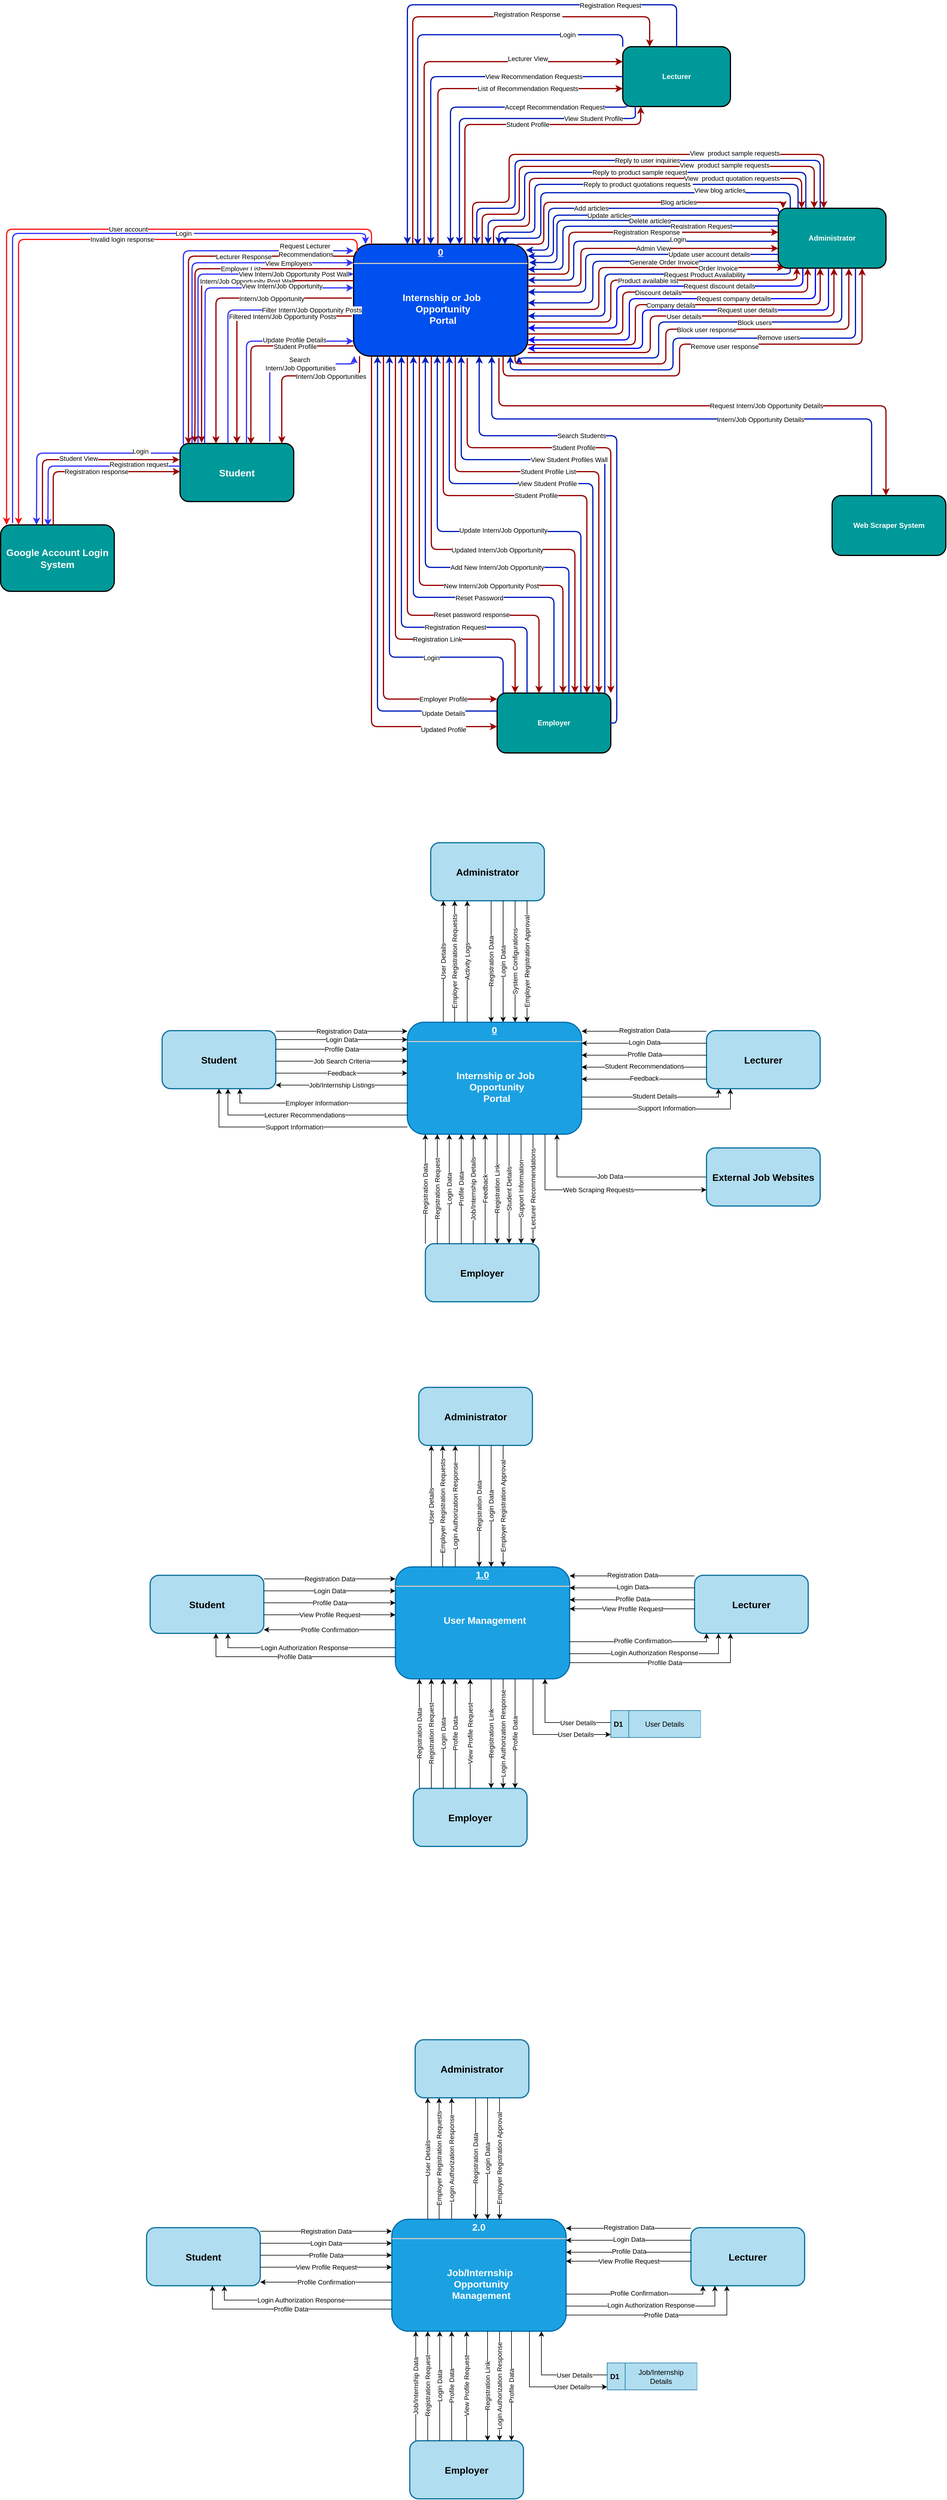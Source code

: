 <mxfile version="24.7.12">
  <diagram name="Page-1" id="c7558073-3199-34d8-9f00-42111426c3f3">
    <mxGraphModel dx="856" dy="448" grid="1" gridSize="10" guides="1" tooltips="1" connect="1" arrows="1" fold="1" page="1" pageScale="1" pageWidth="1654" pageHeight="2336" background="none" math="0" shadow="0">
      <root>
        <mxCell id="0" />
        <mxCell id="1" parent="0" />
        <mxCell id="LAr76dedplg_a-63oy3K-29" style="edgeStyle=orthogonalEdgeStyle;rounded=1;orthogonalLoop=1;jettySize=auto;html=1;strokeWidth=2;strokeColor=#3333FF;fillColor=#0050ef;sourcePerimeterSpacing=0;" parent="1" source="LEWASo-noqgJ5dtIMuOe-100" target="LEWASo-noqgJ5dtIMuOe-126" edge="1">
          <mxGeometry relative="1" as="geometry">
            <mxPoint x="382.0" y="1004" as="sourcePoint" />
            <mxPoint x="630" y="721.0" as="targetPoint" />
            <Array as="points">
              <mxPoint x="360" y="721" />
            </Array>
          </mxGeometry>
        </mxCell>
        <mxCell id="LAr76dedplg_a-63oy3K-30" value="View Employers" style="edgeLabel;html=1;align=center;verticalAlign=bottom;resizable=0;points=[];" parent="LAr76dedplg_a-63oy3K-29" vertex="1" connectable="0">
          <mxGeometry x="0.341" y="-5" relative="1" as="geometry">
            <mxPoint x="79" y="4" as="offset" />
          </mxGeometry>
        </mxCell>
        <mxCell id="LAr76dedplg_a-63oy3K-37" style="edgeStyle=orthogonalEdgeStyle;rounded=1;orthogonalLoop=1;jettySize=auto;html=1;entryX=0.251;entryY=0.019;entryDx=0;entryDy=0;entryPerimeter=0;strokeColor=#3333FF;strokeWidth=2;exitX=-0.004;exitY=0.166;exitDx=0;exitDy=0;fillColor=#0050ef;exitPerimeter=0;" parent="1" source="LEWASo-noqgJ5dtIMuOe-100" edge="1">
          <mxGeometry relative="1" as="geometry">
            <mxPoint x="352.31" y="1038.89" as="sourcePoint" />
            <mxPoint x="100.0" y="1158.999" as="targetPoint" />
          </mxGeometry>
        </mxCell>
        <mxCell id="LAr76dedplg_a-63oy3K-38" value="Login&amp;nbsp;" style="edgeLabel;html=1;align=center;verticalAlign=middle;resizable=0;points=[];horizontal=1;" parent="LAr76dedplg_a-63oy3K-37" vertex="1" connectable="0">
          <mxGeometry x="-0.016" y="3" relative="1" as="geometry">
            <mxPoint x="112" y="-6" as="offset" />
          </mxGeometry>
        </mxCell>
        <mxCell id="LEWASo-noqgJ5dtIMuOe-100" value="Student" style="whiteSpace=wrap;align=center;verticalAlign=middle;fontStyle=1;strokeWidth=2;fillColor=#009999;labelBackgroundColor=none;rounded=1;fillOpacity=100;fontSize=16;fontColor=#ffffff;strokeColor=#000000;" parent="1" vertex="1">
          <mxGeometry x="340" y="1023" width="190" height="97" as="geometry" />
        </mxCell>
        <mxCell id="LEWASo-noqgJ5dtIMuOe-97" value="Administrator" style="whiteSpace=wrap;align=center;verticalAlign=middle;fontStyle=1;strokeWidth=2;labelBackgroundColor=none;rounded=1;fillOpacity=100;fillColor=#009999;fontColor=#FFFFFF;" parent="1" vertex="1">
          <mxGeometry x="1340" y="630" width="180" height="100" as="geometry" />
        </mxCell>
        <mxCell id="LEWASo-noqgJ5dtIMuOe-98" value="Web Scraper System" style="whiteSpace=wrap;align=center;verticalAlign=middle;fontStyle=1;strokeWidth=2;labelBackgroundColor=none;rounded=1;fillOpacity=100;fillColor=#009999;fontColor=#FFFFFF;" parent="1" vertex="1">
          <mxGeometry x="1430" y="1110" width="190" height="100" as="geometry" />
        </mxCell>
        <mxCell id="LEWASo-noqgJ5dtIMuOe-99" value="Employer" style="whiteSpace=wrap;align=center;verticalAlign=middle;fontStyle=1;strokeWidth=2;fillColor=#009999;labelBackgroundColor=none;rounded=1;fillOpacity=100;fontColor=#FFFFFF;" parent="1" vertex="1">
          <mxGeometry x="870" y="1440" width="190" height="100" as="geometry" />
        </mxCell>
        <mxCell id="LAr76dedplg_a-63oy3K-15" style="edgeStyle=orthogonalEdgeStyle;rounded=1;orthogonalLoop=1;jettySize=auto;html=1;strokeWidth=2;fillOpacity=100;strokeColor=#3333FF;elbow=vertical;fillColor=#0050ef;sourcePerimeterSpacing=0;" parent="1" source="LEWASo-noqgJ5dtIMuOe-100" target="LEWASo-noqgJ5dtIMuOe-126" edge="1">
          <mxGeometry relative="1" as="geometry">
            <mxPoint x="480" y="992" as="sourcePoint" />
            <mxPoint x="696.629" y="852.239" as="targetPoint" />
            <Array as="points">
              <mxPoint x="451" y="852" />
            </Array>
          </mxGeometry>
        </mxCell>
        <mxCell id="LAr76dedplg_a-63oy3K-26" value="Update Profile Details" style="edgeLabel;html=1;align=center;verticalAlign=middle;resizable=0;points=[];" parent="LAr76dedplg_a-63oy3K-15" vertex="1" connectable="0">
          <mxGeometry x="0.46" y="2" relative="1" as="geometry">
            <mxPoint x="-5" as="offset" />
          </mxGeometry>
        </mxCell>
        <mxCell id="LAr76dedplg_a-63oy3K-17" style="edgeStyle=elbowEdgeStyle;rounded=1;orthogonalLoop=1;jettySize=auto;html=1;strokeWidth=2;fillColor=#e51400;strokeColor=#990000;elbow=vertical;sourcePerimeterSpacing=0;entryX=0.074;entryY=0.013;entryDx=0;entryDy=0;entryPerimeter=0;" parent="1" source="LEWASo-noqgJ5dtIMuOe-126" target="LEWASo-noqgJ5dtIMuOe-100" edge="1">
          <mxGeometry relative="1" as="geometry">
            <mxPoint x="373.63" y="1007.074" as="targetPoint" />
            <Array as="points">
              <mxPoint x="510" y="710" />
            </Array>
            <mxPoint x="630" y="710" as="sourcePoint" />
          </mxGeometry>
        </mxCell>
        <mxCell id="LAr76dedplg_a-63oy3K-28" value="Lecturer Response" style="edgeLabel;html=1;align=center;verticalAlign=middle;resizable=0;points=[];" parent="LAr76dedplg_a-63oy3K-17" vertex="1" connectable="0">
          <mxGeometry x="-0.433" y="-3" relative="1" as="geometry">
            <mxPoint x="-17" y="4" as="offset" />
          </mxGeometry>
        </mxCell>
        <mxCell id="LEWASo-noqgJ5dtIMuOe-101" value="Lecturer" style="whiteSpace=wrap;align=center;verticalAlign=middle;fontStyle=1;strokeWidth=2;fillColor=#009999;labelBackgroundColor=none;rounded=1;fillOpacity=100;fontColor=#FFFFFF;" parent="1" vertex="1">
          <mxGeometry x="1080" y="360" width="180" height="100" as="geometry" />
        </mxCell>
        <mxCell id="LAr76dedplg_a-63oy3K-19" style="edgeStyle=orthogonalEdgeStyle;rounded=1;orthogonalLoop=1;jettySize=auto;html=1;strokeWidth=2;fillColor=#e51400;strokeColor=#3333FF;elbow=vertical;exitX=0.029;exitY=0.037;exitDx=0;exitDy=0;targetPerimeterSpacing=0;exitPerimeter=0;" parent="1" source="LEWASo-noqgJ5dtIMuOe-100" target="LEWASo-noqgJ5dtIMuOe-126" edge="1">
          <mxGeometry relative="1" as="geometry">
            <mxPoint x="365.08" y="1004.037" as="sourcePoint" />
            <mxPoint x="630" y="701.0" as="targetPoint" />
            <Array as="points">
              <mxPoint x="346" y="701" />
            </Array>
          </mxGeometry>
        </mxCell>
        <mxCell id="LAr76dedplg_a-63oy3K-27" value="Request Lecturer&amp;nbsp;&lt;div&gt;Recommendations&lt;/div&gt;" style="edgeLabel;html=1;align=center;verticalAlign=middle;resizable=0;points=[];" parent="LAr76dedplg_a-63oy3K-19" vertex="1" connectable="0">
          <mxGeometry x="-0.452" y="1" relative="1" as="geometry">
            <mxPoint x="205" y="-160" as="offset" />
          </mxGeometry>
        </mxCell>
        <mxCell id="LAr76dedplg_a-63oy3K-31" style="edgeStyle=orthogonalEdgeStyle;rounded=1;orthogonalLoop=1;jettySize=auto;html=1;strokeWidth=2;fillColor=#e51400;strokeColor=#990000;sourcePerimeterSpacing=3;entryX=0.129;entryY=-0.01;entryDx=0;entryDy=0;entryPerimeter=0;" parent="1" source="LEWASo-noqgJ5dtIMuOe-126" target="LEWASo-noqgJ5dtIMuOe-100" edge="1">
          <mxGeometry relative="1" as="geometry">
            <mxPoint x="629" y="730.543" as="sourcePoint" />
            <mxPoint x="390" y="1001" as="targetPoint" />
            <Array as="points">
              <mxPoint x="365" y="731" />
              <mxPoint x="365" y="980" />
            </Array>
          </mxGeometry>
        </mxCell>
        <mxCell id="LAr76dedplg_a-63oy3K-32" value="Employer List" style="edgeLabel;html=1;align=center;verticalAlign=middle;resizable=0;points=[];labelPosition=center;verticalLabelPosition=middle;" parent="LAr76dedplg_a-63oy3K-31" vertex="1" connectable="0">
          <mxGeometry x="-0.377" y="1" relative="1" as="geometry">
            <mxPoint x="-14" y="-1" as="offset" />
          </mxGeometry>
        </mxCell>
        <mxCell id="LAr76dedplg_a-63oy3K-33" style="edgeStyle=orthogonalEdgeStyle;rounded=1;orthogonalLoop=1;jettySize=auto;html=1;strokeWidth=2;fillColor=#e51400;strokeColor=#3333FF;targetPerimeterSpacing=0;" parent="1" source="LEWASo-noqgJ5dtIMuOe-100" target="LEWASo-noqgJ5dtIMuOe-126" edge="1">
          <mxGeometry relative="1" as="geometry">
            <mxPoint x="642" y="741" as="targetPoint" />
            <mxPoint x="400" y="1004" as="sourcePoint" />
            <Array as="points">
              <mxPoint x="370" y="740" />
            </Array>
          </mxGeometry>
        </mxCell>
        <mxCell id="LAr76dedplg_a-63oy3K-34" value="View Intern/Job Opportunity Post Wall" style="edgeLabel;html=1;align=center;verticalAlign=middle;resizable=0;points=[];" parent="LAr76dedplg_a-63oy3K-33" vertex="1" connectable="0">
          <mxGeometry x="-0.513" y="-1" relative="1" as="geometry">
            <mxPoint x="159" y="-151" as="offset" />
          </mxGeometry>
        </mxCell>
        <mxCell id="LEWASo-noqgJ5dtIMuOe-126" value="&lt;p style=&quot;margin: 4px 0px 0px; text-align: center; text-decoration: underline; font-size: 16px;&quot;&gt;0&lt;/p&gt;&lt;hr style=&quot;font-size: 16px;&quot;&gt;&lt;p style=&quot;margin: 0px 0px 0px 8px; font-size: 16px;&quot;&gt;&lt;span style=&quot;background-color: initial;&quot;&gt;&lt;br&gt;&lt;/span&gt;&lt;/p&gt;&lt;p style=&quot;margin: 0px 0px 0px 8px; font-size: 16px;&quot;&gt;&lt;br&gt;&lt;/p&gt;&lt;p style=&quot;margin: 0px 0px 0px 8px; font-size: 16px;&quot;&gt;&lt;span style=&quot;background-color: initial;&quot;&gt;Internship or Job&amp;nbsp;&lt;/span&gt;&lt;/p&gt;&lt;p style=&quot;margin: 0px 0px 0px 8px; font-size: 16px;&quot;&gt;&lt;span style=&quot;background-color: initial;&quot;&gt;Opportunity&lt;/span&gt;&lt;/p&gt;&lt;p style=&quot;margin: 0px 0px 0px 8px; font-size: 16px;&quot;&gt;Portal&lt;/p&gt;" style="verticalAlign=middle;align=center;overflow=fill;fontSize=16;fontFamily=Helvetica;html=1;rounded=1;fontStyle=1;strokeWidth=2;labelBackgroundColor=none;fillOpacity=100;fillColor=#0050ef;strokeColor=#000000;fontColor=#ffffff;" parent="1" vertex="1">
          <mxGeometry x="630" y="690" width="291.22" height="187" as="geometry" />
        </mxCell>
        <mxCell id="LAr76dedplg_a-63oy3K-39" style="rounded=1;orthogonalLoop=1;jettySize=auto;html=1;entryX=-0.004;entryY=0.392;entryDx=0;entryDy=0;fillColor=#e51400;strokeColor=#990000;strokeWidth=2;entryPerimeter=0;edgeStyle=orthogonalEdgeStyle;" parent="1" source="LAr76dedplg_a-63oy3K-36" edge="1">
          <mxGeometry relative="1" as="geometry">
            <mxPoint x="106.5" y="1152.554" as="sourcePoint" />
            <mxPoint x="339.24" y="1050.04" as="targetPoint" />
            <Array as="points">
              <mxPoint x="110" y="1050" />
            </Array>
          </mxGeometry>
        </mxCell>
        <mxCell id="LAr76dedplg_a-63oy3K-40" value="Student View" style="edgeLabel;html=1;align=center;verticalAlign=middle;resizable=0;points=[];horizontal=1;" parent="LAr76dedplg_a-63oy3K-39" vertex="1" connectable="0">
          <mxGeometry x="-0.097" y="-2" relative="1" as="geometry">
            <mxPoint x="16" y="-4" as="offset" />
          </mxGeometry>
        </mxCell>
        <mxCell id="LAr76dedplg_a-63oy3K-36" value="Google Account Login System" style="whiteSpace=wrap;align=center;verticalAlign=middle;fontStyle=1;strokeWidth=2;fillColor=#009999;labelBackgroundColor=none;rounded=1;fillOpacity=100;fontSize=16;fontColor=#ffffff;strokeColor=#000000;" parent="1" vertex="1">
          <mxGeometry x="40" y="1159" width="190" height="111" as="geometry" />
        </mxCell>
        <mxCell id="LAr76dedplg_a-63oy3K-53" style="edgeStyle=orthogonalEdgeStyle;rounded=1;orthogonalLoop=1;jettySize=auto;html=1;strokeWidth=2;strokeColor=#3333FF;fillColor=#0050ef;sourcePerimeterSpacing=0;startSize=0;endSize=0;" parent="1" source="LEWASo-noqgJ5dtIMuOe-100" target="LEWASo-noqgJ5dtIMuOe-126" edge="1">
          <mxGeometry relative="1" as="geometry">
            <mxPoint x="416" y="1020" as="sourcePoint" />
            <mxPoint x="669.015" y="818.852" as="targetPoint" />
            <Array as="points">
              <mxPoint x="420" y="800" />
            </Array>
          </mxGeometry>
        </mxCell>
        <mxCell id="LAr76dedplg_a-63oy3K-55" value="Filter Intern/Job Opportunity Posts" style="edgeLabel;html=1;align=center;verticalAlign=middle;resizable=0;points=[];" parent="LAr76dedplg_a-63oy3K-53" vertex="1" connectable="0">
          <mxGeometry x="0.391" y="2" relative="1" as="geometry">
            <mxPoint x="62" y="2" as="offset" />
          </mxGeometry>
        </mxCell>
        <mxCell id="LAr76dedplg_a-63oy3K-58" style="edgeStyle=orthogonalEdgeStyle;rounded=1;orthogonalLoop=1;jettySize=auto;html=1;strokeWidth=2;fillColor=#e51400;strokeColor=#990000;elbow=vertical;sourcePerimeterSpacing=3;" parent="1" source="LEWASo-noqgJ5dtIMuOe-126" target="LEWASo-noqgJ5dtIMuOe-100" edge="1">
          <mxGeometry relative="1" as="geometry">
            <mxPoint x="670.0" y="829.057" as="sourcePoint" />
            <mxPoint x="450.0" y="1012.004" as="targetPoint" />
            <Array as="points">
              <mxPoint x="435" y="810" />
            </Array>
          </mxGeometry>
        </mxCell>
        <mxCell id="LAr76dedplg_a-63oy3K-59" value="Filtered Intern/Job Opportunity Posts" style="edgeLabel;html=1;align=center;verticalAlign=middle;resizable=0;points=[];horizontal=1;" parent="LAr76dedplg_a-63oy3K-58" vertex="1" connectable="0">
          <mxGeometry x="-0.433" y="-3" relative="1" as="geometry">
            <mxPoint x="-1" y="4" as="offset" />
          </mxGeometry>
        </mxCell>
        <mxCell id="LAr76dedplg_a-63oy3K-60" style="edgeStyle=orthogonalEdgeStyle;rounded=1;orthogonalLoop=1;jettySize=auto;html=1;strokeWidth=2;fillColor=#e51400;strokeColor=#990000;elbow=vertical;sourcePerimeterSpacing=0;entryX=0.192;entryY=-0.01;entryDx=0;entryDy=0;entryPerimeter=0;" parent="1" source="LEWASo-noqgJ5dtIMuOe-126" target="LEWASo-noqgJ5dtIMuOe-100" edge="1">
          <mxGeometry relative="1" as="geometry">
            <mxPoint x="630" y="751.0" as="sourcePoint" />
            <mxPoint x="407.0" y="1004" as="targetPoint" />
            <Array as="points">
              <mxPoint x="376" y="751" />
              <mxPoint x="376" y="1022" />
            </Array>
          </mxGeometry>
        </mxCell>
        <mxCell id="LAr76dedplg_a-63oy3K-61" value="Intern/Job Opportunity Post Wall" style="edgeLabel;html=1;align=center;verticalAlign=middle;resizable=0;points=[];horizontal=1;" parent="LAr76dedplg_a-63oy3K-60" vertex="1" connectable="0">
          <mxGeometry x="-0.433" y="-3" relative="1" as="geometry">
            <mxPoint x="-29" y="4" as="offset" />
          </mxGeometry>
        </mxCell>
        <mxCell id="LAr76dedplg_a-63oy3K-65" style="edgeStyle=orthogonalEdgeStyle;rounded=1;orthogonalLoop=1;jettySize=auto;html=1;strokeWidth=2;strokeColor=#3333FF;fillColor=#0050ef;sourcePerimeterSpacing=3;" parent="1" source="LEWASo-noqgJ5dtIMuOe-100" target="LEWASo-noqgJ5dtIMuOe-126" edge="1">
          <mxGeometry relative="1" as="geometry">
            <mxPoint x="530" y="1130" as="sourcePoint" />
            <mxPoint x="667.488" y="843.539" as="targetPoint" />
            <Array as="points">
              <mxPoint x="490" y="890" />
              <mxPoint x="631" y="890" />
            </Array>
          </mxGeometry>
        </mxCell>
        <mxCell id="LAr76dedplg_a-63oy3K-66" value="Search&amp;nbsp;&lt;div&gt;Intern/Job Opportunities&lt;/div&gt;" style="edgeLabel;html=1;align=center;verticalAlign=middle;resizable=0;points=[];" parent="LAr76dedplg_a-63oy3K-65" vertex="1" connectable="0">
          <mxGeometry x="0.391" y="2" relative="1" as="geometry">
            <mxPoint x="-17" y="2" as="offset" />
          </mxGeometry>
        </mxCell>
        <mxCell id="PkC8lY3NkU_ByafprgCy-6" style="edgeStyle=orthogonalEdgeStyle;rounded=1;orthogonalLoop=1;jettySize=auto;html=1;strokeWidth=2;fillColor=#0050ef;strokeColor=#001DBC;elbow=vertical;sourcePerimeterSpacing=0;exitX=0.5;exitY=0;exitDx=0;exitDy=0;" parent="1" source="LEWASo-noqgJ5dtIMuOe-101" target="LEWASo-noqgJ5dtIMuOe-126" edge="1">
          <mxGeometry relative="1" as="geometry">
            <mxPoint x="1050" y="430" as="sourcePoint" />
            <mxPoint x="720" y="720" as="targetPoint" />
            <Array as="points">
              <mxPoint x="1170" y="290" />
              <mxPoint x="720" y="290" />
            </Array>
          </mxGeometry>
        </mxCell>
        <mxCell id="PkC8lY3NkU_ByafprgCy-7" value="Registration Request" style="edgeLabel;html=1;align=center;verticalAlign=middle;resizable=0;points=[];" parent="PkC8lY3NkU_ByafprgCy-6" vertex="1" connectable="0">
          <mxGeometry x="-0.452" y="1" relative="1" as="geometry">
            <mxPoint x="71" as="offset" />
          </mxGeometry>
        </mxCell>
        <mxCell id="PkC8lY3NkU_ByafprgCy-16" style="edgeStyle=orthogonalEdgeStyle;rounded=1;orthogonalLoop=1;jettySize=auto;html=1;strokeWidth=2;fillColor=#e51400;strokeColor=#990000;elbow=vertical;targetPerimeterSpacing=0;entryX=0.25;entryY=0;entryDx=0;entryDy=0;" parent="1" source="LEWASo-noqgJ5dtIMuOe-126" target="LEWASo-noqgJ5dtIMuOe-101" edge="1">
          <mxGeometry relative="1" as="geometry">
            <mxPoint x="728.805" y="720" as="sourcePoint" />
            <mxPoint x="1076" y="390" as="targetPoint" />
            <Array as="points">
              <mxPoint x="729" y="310" />
              <mxPoint x="1125" y="310" />
            </Array>
          </mxGeometry>
        </mxCell>
        <mxCell id="PkC8lY3NkU_ByafprgCy-17" value="Registration Response&amp;nbsp;" style="edgeLabel;html=1;align=center;verticalAlign=middle;resizable=0;points=[];" parent="PkC8lY3NkU_ByafprgCy-16" vertex="1" connectable="0">
          <mxGeometry x="-0.452" y="1" relative="1" as="geometry">
            <mxPoint x="193" y="-158" as="offset" />
          </mxGeometry>
        </mxCell>
        <mxCell id="PkC8lY3NkU_ByafprgCy-19" style="edgeStyle=orthogonalEdgeStyle;rounded=1;orthogonalLoop=1;jettySize=auto;html=1;strokeWidth=2;fillColor=#0050ef;strokeColor=#001DBC;elbow=vertical;sourcePerimeterSpacing=0;entryX=0.368;entryY=0.012;entryDx=0;entryDy=0;entryPerimeter=0;" parent="1" target="LEWASo-noqgJ5dtIMuOe-126" edge="1">
          <mxGeometry relative="1" as="geometry">
            <mxPoint x="1080" y="360" as="sourcePoint" />
            <mxPoint x="738.598" y="722.041" as="targetPoint" />
            <Array as="points">
              <mxPoint x="1080" y="340" />
              <mxPoint x="737" y="340" />
            </Array>
          </mxGeometry>
        </mxCell>
        <mxCell id="PkC8lY3NkU_ByafprgCy-39" value="Login&amp;nbsp;" style="edgeLabel;html=1;align=center;verticalAlign=middle;resizable=0;points=[];" parent="PkC8lY3NkU_ByafprgCy-19" vertex="1" connectable="0">
          <mxGeometry x="-0.3" y="-1" relative="1" as="geometry">
            <mxPoint x="139" y="1" as="offset" />
          </mxGeometry>
        </mxCell>
        <mxCell id="PkC8lY3NkU_ByafprgCy-22" style="edgeStyle=orthogonalEdgeStyle;rounded=1;orthogonalLoop=1;jettySize=auto;html=1;strokeWidth=2;fillColor=#e51400;strokeColor=#990000;elbow=vertical;targetPerimeterSpacing=0;verticalAlign=bottom;labelPosition=center;verticalLabelPosition=top;align=center;entryX=0;entryY=0.25;entryDx=0;entryDy=0;" parent="1" source="LEWASo-noqgJ5dtIMuOe-126" target="LEWASo-noqgJ5dtIMuOe-101" edge="1">
          <mxGeometry relative="1" as="geometry">
            <mxPoint x="749.154" y="719.529" as="sourcePoint" />
            <mxPoint x="1076" y="420" as="targetPoint" />
            <Array as="points">
              <mxPoint x="748" y="385" />
            </Array>
          </mxGeometry>
        </mxCell>
        <mxCell id="PkC8lY3NkU_ByafprgCy-23" value="&lt;span&gt;&lt;/span&gt;&lt;span style=&quot;&quot;&gt;Lecturer View&lt;/span&gt;" style="edgeLabel;html=1;align=center;verticalAlign=middle;resizable=0;points=[];" parent="PkC8lY3NkU_ByafprgCy-22" vertex="1" connectable="0">
          <mxGeometry x="-0.452" y="1" relative="1" as="geometry">
            <mxPoint x="174" y="-136" as="offset" />
          </mxGeometry>
        </mxCell>
        <mxCell id="PkC8lY3NkU_ByafprgCy-24" value="" style="edgeStyle=orthogonalEdgeStyle;rounded=1;orthogonalLoop=1;jettySize=auto;html=1;strokeWidth=2;fillColor=#0050ef;strokeColor=#001DBC;elbow=vertical;sourcePerimeterSpacing=0;exitX=0.041;exitY=0.971;exitDx=0;exitDy=0;exitPerimeter=0;" parent="1" source="LEWASo-noqgJ5dtIMuOe-101" target="LEWASo-noqgJ5dtIMuOe-126" edge="1">
          <mxGeometry x="-0.265" y="40" relative="1" as="geometry">
            <mxPoint x="1084.47" y="460.83" as="sourcePoint" />
            <mxPoint x="792" y="720" as="targetPoint" />
            <Array as="points">
              <mxPoint x="1087" y="461" />
              <mxPoint x="792" y="461" />
            </Array>
            <mxPoint as="offset" />
          </mxGeometry>
        </mxCell>
        <mxCell id="PkC8lY3NkU_ByafprgCy-47" value="Accept Recommendation Request" style="edgeLabel;html=1;align=center;verticalAlign=middle;resizable=0;points=[];" parent="PkC8lY3NkU_ByafprgCy-24" vertex="1" connectable="0">
          <mxGeometry x="-0.226" relative="1" as="geometry">
            <mxPoint x="79" as="offset" />
          </mxGeometry>
        </mxCell>
        <mxCell id="PkC8lY3NkU_ByafprgCy-30" style="edgeStyle=orthogonalEdgeStyle;rounded=1;orthogonalLoop=1;jettySize=auto;html=1;strokeWidth=2;fillColor=#e51400;strokeColor=#990000;elbow=vertical;targetPerimeterSpacing=0;" parent="1" source="LEWASo-noqgJ5dtIMuOe-126" target="LEWASo-noqgJ5dtIMuOe-101" edge="1">
          <mxGeometry relative="1" as="geometry">
            <mxPoint x="770" y="690" as="sourcePoint" />
            <mxPoint x="1066" y="440" as="targetPoint" />
            <Array as="points">
              <mxPoint x="771" y="430" />
            </Array>
          </mxGeometry>
        </mxCell>
        <mxCell id="PkC8lY3NkU_ByafprgCy-41" value="List of Recommendation Requests" style="edgeLabel;html=1;align=center;verticalAlign=middle;resizable=0;points=[];" parent="PkC8lY3NkU_ByafprgCy-30" vertex="1" connectable="0">
          <mxGeometry x="0.475" y="-3" relative="1" as="geometry">
            <mxPoint x="-10" y="-3" as="offset" />
          </mxGeometry>
        </mxCell>
        <mxCell id="PkC8lY3NkU_ByafprgCy-45" style="edgeStyle=orthogonalEdgeStyle;rounded=1;orthogonalLoop=1;jettySize=auto;html=1;strokeWidth=2;fillColor=#0050ef;strokeColor=#001DBC;elbow=vertical;sourcePerimeterSpacing=0;exitX=0;exitY=0.5;exitDx=0;exitDy=0;" parent="1" source="LEWASo-noqgJ5dtIMuOe-101" edge="1">
          <mxGeometry relative="1" as="geometry">
            <mxPoint x="1078" y="430" as="sourcePoint" />
            <mxPoint x="759" y="690" as="targetPoint" />
            <Array as="points">
              <mxPoint x="759" y="410" />
            </Array>
          </mxGeometry>
        </mxCell>
        <mxCell id="PkC8lY3NkU_ByafprgCy-46" value="View Recommendation Requests" style="edgeLabel;html=1;align=center;verticalAlign=middle;resizable=0;points=[];" parent="PkC8lY3NkU_ByafprgCy-45" vertex="1" connectable="0">
          <mxGeometry x="-0.452" y="1" relative="1" as="geometry">
            <mxPoint x="15" y="-1" as="offset" />
          </mxGeometry>
        </mxCell>
        <mxCell id="PkC8lY3NkU_ByafprgCy-48" value="" style="edgeStyle=orthogonalEdgeStyle;rounded=1;orthogonalLoop=1;jettySize=auto;html=1;strokeWidth=2;fillColor=#0050ef;strokeColor=#001DBC;elbow=vertical;sourcePerimeterSpacing=0;exitX=0.111;exitY=1;exitDx=0;exitDy=0;exitPerimeter=0;" parent="1" source="LEWASo-noqgJ5dtIMuOe-101" target="LEWASo-noqgJ5dtIMuOe-126" edge="1">
          <mxGeometry x="-0.265" y="40" relative="1" as="geometry">
            <mxPoint x="1101.2" y="461.6" as="sourcePoint" />
            <mxPoint x="806.727" y="719.529" as="targetPoint" />
            <Array as="points">
              <mxPoint x="1101" y="460" />
              <mxPoint x="1101" y="480" />
              <mxPoint x="807" y="480" />
            </Array>
            <mxPoint as="offset" />
          </mxGeometry>
        </mxCell>
        <mxCell id="PkC8lY3NkU_ByafprgCy-49" value="View Student Profile" style="edgeLabel;html=1;align=center;verticalAlign=middle;resizable=0;points=[];" parent="PkC8lY3NkU_ByafprgCy-48" vertex="1" connectable="0">
          <mxGeometry x="-0.226" relative="1" as="geometry">
            <mxPoint x="112" as="offset" />
          </mxGeometry>
        </mxCell>
        <mxCell id="E3Vmbv4oXaT4UGgoNopd-9" value="" style="edgeStyle=orthogonalEdgeStyle;rounded=1;orthogonalLoop=1;jettySize=auto;html=1;strokeWidth=2;fillColor=#0050ef;strokeColor=#001DBC;elbow=vertical;sourcePerimeterSpacing=0;" parent="1" target="LEWASo-noqgJ5dtIMuOe-126" edge="1">
          <mxGeometry x="-0.265" y="40" relative="1" as="geometry">
            <mxPoint x="1340" y="660" as="sourcePoint" />
            <mxPoint x="980.04" y="750" as="targetPoint" />
            <Array as="points">
              <mxPoint x="980" y="660" />
              <mxPoint x="980" y="732" />
            </Array>
            <mxPoint as="offset" />
          </mxGeometry>
        </mxCell>
        <mxCell id="E3Vmbv4oXaT4UGgoNopd-10" value="Registration Request" style="edgeLabel;html=1;align=center;verticalAlign=middle;resizable=0;points=[];" parent="E3Vmbv4oXaT4UGgoNopd-9" vertex="1" connectable="0">
          <mxGeometry x="-0.226" relative="1" as="geometry">
            <mxPoint x="61" as="offset" />
          </mxGeometry>
        </mxCell>
        <mxCell id="E3Vmbv4oXaT4UGgoNopd-12" style="edgeStyle=orthogonalEdgeStyle;rounded=1;orthogonalLoop=1;jettySize=auto;html=1;strokeWidth=2;fillColor=#e51400;strokeColor=#990000;elbow=vertical;targetPerimeterSpacing=0;" parent="1" source="LEWASo-noqgJ5dtIMuOe-126" edge="1">
          <mxGeometry relative="1" as="geometry">
            <mxPoint x="929.964" y="749.987" as="sourcePoint" />
            <mxPoint x="1340" y="670" as="targetPoint" />
            <Array as="points">
              <mxPoint x="990" y="740" />
              <mxPoint x="990" y="670" />
            </Array>
          </mxGeometry>
        </mxCell>
        <mxCell id="E3Vmbv4oXaT4UGgoNopd-13" value="Registration Response&amp;nbsp;" style="edgeLabel;html=1;align=center;verticalAlign=middle;resizable=0;points=[];" parent="E3Vmbv4oXaT4UGgoNopd-12" vertex="1" connectable="0">
          <mxGeometry x="0.475" y="-3" relative="1" as="geometry">
            <mxPoint x="-91" y="-3" as="offset" />
          </mxGeometry>
        </mxCell>
        <mxCell id="E3Vmbv4oXaT4UGgoNopd-15" value="" style="edgeStyle=orthogonalEdgeStyle;rounded=1;orthogonalLoop=1;jettySize=auto;html=1;strokeWidth=2;fillColor=#0050ef;strokeColor=#001DBC;elbow=vertical;sourcePerimeterSpacing=0;" parent="1" target="LEWASo-noqgJ5dtIMuOe-126" edge="1">
          <mxGeometry x="-0.265" y="40" relative="1" as="geometry">
            <mxPoint x="1340" y="685" as="sourcePoint" />
            <mxPoint x="921.22" y="755.25" as="targetPoint" />
            <Array as="points">
              <mxPoint x="998" y="685" />
              <mxPoint x="998" y="750" />
            </Array>
            <mxPoint as="offset" />
          </mxGeometry>
        </mxCell>
        <mxCell id="E3Vmbv4oXaT4UGgoNopd-16" value="Login" style="edgeLabel;html=1;align=center;verticalAlign=middle;resizable=0;points=[];" parent="E3Vmbv4oXaT4UGgoNopd-15" vertex="1" connectable="0">
          <mxGeometry x="-0.226" relative="1" as="geometry">
            <mxPoint x="19" y="-3" as="offset" />
          </mxGeometry>
        </mxCell>
        <mxCell id="E3Vmbv4oXaT4UGgoNopd-17" style="edgeStyle=orthogonalEdgeStyle;rounded=1;orthogonalLoop=1;jettySize=auto;html=1;strokeWidth=2;fillColor=#e51400;strokeColor=#990000;elbow=vertical;targetPerimeterSpacing=0;endArrow=classic;endFill=1;" parent="1" source="LEWASo-noqgJ5dtIMuOe-126" edge="1">
          <mxGeometry relative="1" as="geometry">
            <mxPoint x="920" y="783" as="sourcePoint" />
            <mxPoint x="1340" y="697" as="targetPoint" />
            <Array as="points">
              <mxPoint x="1010" y="760" />
              <mxPoint x="1010" y="697" />
            </Array>
          </mxGeometry>
        </mxCell>
        <mxCell id="E3Vmbv4oXaT4UGgoNopd-18" value="Admin View" style="edgeLabel;html=1;align=center;verticalAlign=middle;resizable=0;points=[];" parent="E3Vmbv4oXaT4UGgoNopd-17" vertex="1" connectable="0">
          <mxGeometry x="0.475" y="-3" relative="1" as="geometry">
            <mxPoint x="-83" y="-3" as="offset" />
          </mxGeometry>
        </mxCell>
        <mxCell id="E3Vmbv4oXaT4UGgoNopd-20" style="edgeStyle=orthogonalEdgeStyle;rounded=1;orthogonalLoop=1;jettySize=auto;html=1;strokeWidth=2;fillColor=#e51400;strokeColor=#990000;elbow=vertical;targetPerimeterSpacing=0;entryX=0.172;entryY=0.988;entryDx=0;entryDy=0;entryPerimeter=0;" parent="1" source="LEWASo-noqgJ5dtIMuOe-126" target="LEWASo-noqgJ5dtIMuOe-97" edge="1">
          <mxGeometry relative="1" as="geometry">
            <mxPoint x="921.22" y="858" as="sourcePoint" />
            <mxPoint x="1385" y="738.98" as="targetPoint" />
            <Array as="points">
              <mxPoint x="1060" y="820" />
              <mxPoint x="1060" y="750" />
              <mxPoint x="1371" y="750" />
            </Array>
          </mxGeometry>
        </mxCell>
        <mxCell id="E3Vmbv4oXaT4UGgoNopd-62" value="Product available list" style="edgeLabel;html=1;align=center;verticalAlign=middle;resizable=0;points=[];" parent="E3Vmbv4oXaT4UGgoNopd-20" vertex="1" connectable="0">
          <mxGeometry x="-0.081" y="-3" relative="1" as="geometry">
            <mxPoint x="22" y="-2" as="offset" />
          </mxGeometry>
        </mxCell>
        <mxCell id="E3Vmbv4oXaT4UGgoNopd-24" value="" style="edgeStyle=orthogonalEdgeStyle;rounded=1;orthogonalLoop=1;jettySize=auto;html=1;strokeWidth=2;fillColor=#0050ef;strokeColor=#001DBC;elbow=vertical;sourcePerimeterSpacing=0;" parent="1" target="LEWASo-noqgJ5dtIMuOe-126" edge="1">
          <mxGeometry x="-0.265" y="40" relative="1" as="geometry">
            <mxPoint x="1340" y="707.048" as="sourcePoint" />
            <mxPoint x="921.974" y="777.817" as="targetPoint" />
            <Array as="points">
              <mxPoint x="1018" y="707" />
              <mxPoint x="1018" y="770" />
            </Array>
            <mxPoint as="offset" />
          </mxGeometry>
        </mxCell>
        <mxCell id="E3Vmbv4oXaT4UGgoNopd-25" value="Update user account details" style="edgeLabel;html=1;align=center;verticalAlign=middle;resizable=0;points=[];" parent="E3Vmbv4oXaT4UGgoNopd-24" vertex="1" connectable="0">
          <mxGeometry x="-0.226" relative="1" as="geometry">
            <mxPoint x="70" as="offset" />
          </mxGeometry>
        </mxCell>
        <mxCell id="E3Vmbv4oXaT4UGgoNopd-26" value="" style="edgeStyle=orthogonalEdgeStyle;rounded=1;orthogonalLoop=1;jettySize=auto;html=1;strokeWidth=2;fillColor=#0050ef;strokeColor=#001DBC;elbow=vertical;sourcePerimeterSpacing=0;exitX=0.001;exitY=0.885;exitDx=0;exitDy=0;exitPerimeter=0;" parent="1" source="LEWASo-noqgJ5dtIMuOe-97" target="LEWASo-noqgJ5dtIMuOe-126" edge="1">
          <mxGeometry x="-0.265" y="40" relative="1" as="geometry">
            <mxPoint x="1350" y="730" as="sourcePoint" />
            <mxPoint x="921" y="800" as="targetPoint" />
            <Array as="points">
              <mxPoint x="1030" y="719" />
              <mxPoint x="1030" y="788" />
            </Array>
            <mxPoint as="offset" />
          </mxGeometry>
        </mxCell>
        <mxCell id="E3Vmbv4oXaT4UGgoNopd-27" value="Generate Order Invoice" style="edgeLabel;html=1;align=center;verticalAlign=middle;resizable=0;points=[];" parent="E3Vmbv4oXaT4UGgoNopd-26" vertex="1" connectable="0">
          <mxGeometry x="-0.226" relative="1" as="geometry">
            <mxPoint x="-2" y="1" as="offset" />
          </mxGeometry>
        </mxCell>
        <mxCell id="E3Vmbv4oXaT4UGgoNopd-28" value="" style="edgeStyle=orthogonalEdgeStyle;rounded=1;orthogonalLoop=1;jettySize=auto;html=1;strokeWidth=2;fillColor=#0050ef;strokeColor=#001DBC;elbow=vertical;sourcePerimeterSpacing=0;" parent="1" target="LEWASo-noqgJ5dtIMuOe-126" edge="1">
          <mxGeometry x="-0.265" y="40" relative="1" as="geometry">
            <mxPoint x="1360" y="730" as="sourcePoint" />
            <mxPoint x="921.22" y="842.04" as="targetPoint" />
            <Array as="points">
              <mxPoint x="1360" y="740" />
              <mxPoint x="1050" y="740" />
              <mxPoint x="1050" y="810" />
            </Array>
            <mxPoint as="offset" />
          </mxGeometry>
        </mxCell>
        <mxCell id="E3Vmbv4oXaT4UGgoNopd-31" value="Request Product Availability&amp;nbsp;" style="edgeLabel;html=1;align=center;verticalAlign=middle;resizable=0;points=[];" parent="E3Vmbv4oXaT4UGgoNopd-28" vertex="1" connectable="0">
          <mxGeometry x="0.161" y="1" relative="1" as="geometry">
            <mxPoint x="149" as="offset" />
          </mxGeometry>
        </mxCell>
        <mxCell id="E3Vmbv4oXaT4UGgoNopd-33" value="" style="edgeStyle=orthogonalEdgeStyle;rounded=1;orthogonalLoop=1;jettySize=auto;html=1;strokeWidth=2;fillColor=#0050ef;strokeColor=#001DBC;elbow=vertical;sourcePerimeterSpacing=0;exitX=0.589;exitY=1.01;exitDx=0;exitDy=0;exitPerimeter=0;entryX=0.949;entryY=1.006;entryDx=0;entryDy=0;entryPerimeter=0;" parent="1" source="LEWASo-noqgJ5dtIMuOe-97" target="LEWASo-noqgJ5dtIMuOe-126" edge="1">
          <mxGeometry x="-0.265" y="40" relative="1" as="geometry">
            <mxPoint x="1535" y="769" as="sourcePoint" />
            <mxPoint x="930" y="890" as="targetPoint" />
            <Array as="points">
              <mxPoint x="1446" y="820" />
              <mxPoint x="1140" y="820" />
              <mxPoint x="1140" y="880" />
              <mxPoint x="906" y="880" />
            </Array>
            <mxPoint as="offset" />
          </mxGeometry>
        </mxCell>
        <mxCell id="E3Vmbv4oXaT4UGgoNopd-34" value="Block users" style="edgeLabel;html=1;align=center;verticalAlign=middle;resizable=0;points=[];" parent="E3Vmbv4oXaT4UGgoNopd-33" vertex="1" connectable="0">
          <mxGeometry x="0.161" y="1" relative="1" as="geometry">
            <mxPoint x="159" y="-5" as="offset" />
          </mxGeometry>
        </mxCell>
        <mxCell id="E3Vmbv4oXaT4UGgoNopd-37" value="" style="edgeStyle=orthogonalEdgeStyle;rounded=1;orthogonalLoop=1;jettySize=auto;html=1;strokeWidth=2;fillColor=#0050ef;strokeColor=#001DBC;elbow=vertical;sourcePerimeterSpacing=0;" parent="1" target="LEWASo-noqgJ5dtIMuOe-126" edge="1">
          <mxGeometry x="-0.265" y="40" relative="1" as="geometry">
            <mxPoint x="1469" y="730" as="sourcePoint" />
            <mxPoint x="923.161" y="893.372" as="targetPoint" />
            <Array as="points">
              <mxPoint x="1469" y="847" />
              <mxPoint x="1164" y="847" />
              <mxPoint x="1164" y="900" />
              <mxPoint x="892" y="900" />
            </Array>
            <mxPoint as="offset" />
          </mxGeometry>
        </mxCell>
        <mxCell id="E3Vmbv4oXaT4UGgoNopd-38" value="Remove users" style="edgeLabel;html=1;align=center;verticalAlign=middle;resizable=0;points=[];" parent="E3Vmbv4oXaT4UGgoNopd-37" vertex="1" connectable="0">
          <mxGeometry x="0.161" y="1" relative="1" as="geometry">
            <mxPoint x="175" y="-26" as="offset" />
          </mxGeometry>
        </mxCell>
        <mxCell id="E3Vmbv4oXaT4UGgoNopd-39" value="" style="edgeStyle=orthogonalEdgeStyle;rounded=1;orthogonalLoop=1;jettySize=auto;html=1;strokeWidth=2;fillColor=#0050ef;strokeColor=#001DBC;elbow=vertical;sourcePerimeterSpacing=0;" parent="1" source="LEWASo-noqgJ5dtIMuOe-97" target="LEWASo-noqgJ5dtIMuOe-126" edge="1">
          <mxGeometry x="-0.265" y="40" relative="1" as="geometry">
            <mxPoint x="1449" y="630" as="sourcePoint" />
            <mxPoint x="837.415" y="720" as="targetPoint" />
            <Array as="points">
              <mxPoint x="1410" y="550" />
              <mxPoint x="900" y="550" />
              <mxPoint x="900" y="630" />
              <mxPoint x="836" y="630" />
            </Array>
            <mxPoint as="offset" />
          </mxGeometry>
        </mxCell>
        <mxCell id="E3Vmbv4oXaT4UGgoNopd-40" value="Reply to user inquiries" style="edgeLabel;html=1;align=center;verticalAlign=middle;resizable=0;points=[];" parent="E3Vmbv4oXaT4UGgoNopd-39" vertex="1" connectable="0">
          <mxGeometry x="-0.226" relative="1" as="geometry">
            <mxPoint x="-62" as="offset" />
          </mxGeometry>
        </mxCell>
        <mxCell id="E3Vmbv4oXaT4UGgoNopd-41" value="" style="edgeStyle=orthogonalEdgeStyle;rounded=1;orthogonalLoop=1;jettySize=auto;html=1;strokeWidth=2;fillColor=#0050ef;strokeColor=#001DBC;elbow=vertical;sourcePerimeterSpacing=0;" parent="1" target="LEWASo-noqgJ5dtIMuOe-126" edge="1">
          <mxGeometry x="-0.265" y="40" relative="1" as="geometry">
            <mxPoint x="1386.029" y="630" as="sourcePoint" />
            <mxPoint x="855" y="720" as="targetPoint" />
            <Array as="points">
              <mxPoint x="1386" y="570" />
              <mxPoint x="916" y="570" />
              <mxPoint x="916" y="650" />
              <mxPoint x="855" y="650" />
            </Array>
            <mxPoint as="offset" />
          </mxGeometry>
        </mxCell>
        <mxCell id="E3Vmbv4oXaT4UGgoNopd-42" value="Reply to product sample request" style="edgeLabel;html=1;align=center;verticalAlign=middle;resizable=0;points=[];" parent="E3Vmbv4oXaT4UGgoNopd-41" vertex="1" connectable="0">
          <mxGeometry x="-0.226" relative="1" as="geometry">
            <mxPoint x="-63" as="offset" />
          </mxGeometry>
        </mxCell>
        <mxCell id="E3Vmbv4oXaT4UGgoNopd-44" value="" style="edgeStyle=orthogonalEdgeStyle;rounded=1;orthogonalLoop=1;jettySize=auto;html=1;strokeWidth=2;fillColor=#0050ef;strokeColor=#001DBC;elbow=vertical;sourcePerimeterSpacing=0;" parent="1" target="LEWASo-noqgJ5dtIMuOe-126" edge="1">
          <mxGeometry x="-0.265" y="40" relative="1" as="geometry">
            <mxPoint x="1373" y="630" as="sourcePoint" />
            <mxPoint x="873" y="690" as="targetPoint" />
            <Array as="points">
              <mxPoint x="1373" y="590" />
              <mxPoint x="933" y="590" />
              <mxPoint x="933" y="670" />
              <mxPoint x="873" y="670" />
            </Array>
            <mxPoint as="offset" />
          </mxGeometry>
        </mxCell>
        <mxCell id="E3Vmbv4oXaT4UGgoNopd-45" value="Reply to product quotations requests&amp;nbsp;" style="edgeLabel;html=1;align=center;verticalAlign=middle;resizable=0;points=[];" parent="E3Vmbv4oXaT4UGgoNopd-44" vertex="1" connectable="0">
          <mxGeometry x="-0.226" relative="1" as="geometry">
            <mxPoint x="-61" as="offset" />
          </mxGeometry>
        </mxCell>
        <mxCell id="E3Vmbv4oXaT4UGgoNopd-46" value="" style="edgeStyle=orthogonalEdgeStyle;rounded=1;orthogonalLoop=1;jettySize=auto;html=1;strokeWidth=2;fillColor=#0050ef;strokeColor=#001DBC;elbow=vertical;sourcePerimeterSpacing=0;entryX=0.989;entryY=0.053;entryDx=0;entryDy=0;exitX=0.026;exitY=0.055;exitDx=0;exitDy=0;exitPerimeter=0;entryPerimeter=0;" parent="1" source="LEWASo-noqgJ5dtIMuOe-97" target="LEWASo-noqgJ5dtIMuOe-126" edge="1">
          <mxGeometry x="-0.265" y="40" relative="1" as="geometry">
            <mxPoint x="1347.98" y="633.7" as="sourcePoint" />
            <mxPoint x="896" y="720" as="targetPoint" />
            <Array as="points">
              <mxPoint x="1340" y="636" />
              <mxPoint x="1340" y="630" />
              <mxPoint x="956" y="630" />
              <mxPoint x="956" y="700" />
            </Array>
            <mxPoint as="offset" />
          </mxGeometry>
        </mxCell>
        <mxCell id="E3Vmbv4oXaT4UGgoNopd-47" value="Add articles" style="edgeLabel;html=1;align=center;verticalAlign=middle;resizable=0;points=[];" parent="E3Vmbv4oXaT4UGgoNopd-46" vertex="1" connectable="0">
          <mxGeometry x="-0.226" relative="1" as="geometry">
            <mxPoint x="-129" as="offset" />
          </mxGeometry>
        </mxCell>
        <mxCell id="E3Vmbv4oXaT4UGgoNopd-52" value="" style="edgeStyle=orthogonalEdgeStyle;rounded=1;orthogonalLoop=1;jettySize=auto;html=1;strokeWidth=2;fillColor=#0050ef;strokeColor=#001DBC;elbow=vertical;sourcePerimeterSpacing=0;exitX=-0.006;exitY=0.115;exitDx=0;exitDy=0;exitPerimeter=0;" parent="1" source="LEWASo-noqgJ5dtIMuOe-97" target="LEWASo-noqgJ5dtIMuOe-126" edge="1">
          <mxGeometry x="-0.265" y="40" relative="1" as="geometry">
            <mxPoint x="1344" y="640" as="sourcePoint" />
            <mxPoint x="908.388" y="720.942" as="targetPoint" />
            <Array as="points">
              <mxPoint x="964" y="642" />
              <mxPoint x="964" y="710" />
            </Array>
            <mxPoint as="offset" />
          </mxGeometry>
        </mxCell>
        <mxCell id="E3Vmbv4oXaT4UGgoNopd-53" value="Update articles" style="edgeLabel;html=1;align=center;verticalAlign=middle;resizable=0;points=[];" parent="E3Vmbv4oXaT4UGgoNopd-52" vertex="1" connectable="0">
          <mxGeometry x="-0.226" relative="1" as="geometry">
            <mxPoint x="-94" as="offset" />
          </mxGeometry>
        </mxCell>
        <mxCell id="E3Vmbv4oXaT4UGgoNopd-54" value="" style="edgeStyle=orthogonalEdgeStyle;rounded=1;orthogonalLoop=1;jettySize=auto;html=1;strokeWidth=2;fillColor=#0050ef;strokeColor=#001DBC;elbow=vertical;sourcePerimeterSpacing=0;exitX=-0.002;exitY=0.209;exitDx=0;exitDy=0;exitPerimeter=0;entryX=1.008;entryY=0.164;entryDx=0;entryDy=0;entryPerimeter=0;" parent="1" source="LEWASo-noqgJ5dtIMuOe-97" target="LEWASo-noqgJ5dtIMuOe-126" edge="1">
          <mxGeometry x="-0.265" y="40" relative="1" as="geometry">
            <mxPoint x="1350" y="630" as="sourcePoint" />
            <mxPoint x="920" y="730" as="targetPoint" />
            <Array as="points">
              <mxPoint x="1330" y="651" />
              <mxPoint x="970" y="650" />
              <mxPoint x="970" y="721" />
            </Array>
            <mxPoint as="offset" />
          </mxGeometry>
        </mxCell>
        <mxCell id="E3Vmbv4oXaT4UGgoNopd-55" value="Delete articles" style="edgeLabel;html=1;align=center;verticalAlign=middle;resizable=0;points=[];" parent="E3Vmbv4oXaT4UGgoNopd-54" vertex="1" connectable="0">
          <mxGeometry x="-0.226" relative="1" as="geometry">
            <mxPoint x="-26" as="offset" />
          </mxGeometry>
        </mxCell>
        <mxCell id="E3Vmbv4oXaT4UGgoNopd-63" style="edgeStyle=orthogonalEdgeStyle;rounded=1;orthogonalLoop=1;jettySize=auto;html=1;strokeWidth=2;strokeColor=#990000;fillColor=#e51400;sourcePerimeterSpacing=3;" parent="1" source="LEWASo-noqgJ5dtIMuOe-126" target="LEWASo-noqgJ5dtIMuOe-98" edge="1">
          <mxGeometry relative="1" as="geometry">
            <mxPoint x="873.122" y="877.471" as="sourcePoint" />
            <mxPoint x="1504.14" y="1109.3" as="targetPoint" />
            <Array as="points">
              <mxPoint x="873" y="960" />
              <mxPoint x="1520" y="960" />
            </Array>
          </mxGeometry>
        </mxCell>
        <mxCell id="E3Vmbv4oXaT4UGgoNopd-65" value="" style="edgeStyle=orthogonalEdgeStyle;rounded=1;orthogonalLoop=1;jettySize=auto;html=1;strokeWidth=2;fillColor=#0050ef;strokeColor=#001DBC;elbow=vertical;sourcePerimeterSpacing=0;" parent="1" source="LEWASo-noqgJ5dtIMuOe-98" target="LEWASo-noqgJ5dtIMuOe-126" edge="1">
          <mxGeometry x="-0.265" y="40" relative="1" as="geometry">
            <mxPoint x="1496.34" y="1109" as="sourcePoint" />
            <mxPoint x="860.581" y="877.471" as="targetPoint" />
            <Array as="points">
              <mxPoint x="1496" y="982" />
              <mxPoint x="861" y="982" />
            </Array>
            <mxPoint as="offset" />
          </mxGeometry>
        </mxCell>
        <mxCell id="E3Vmbv4oXaT4UGgoNopd-66" value="Intern/Job Opportunity Details" style="edgeLabel;html=1;align=center;verticalAlign=middle;resizable=0;points=[];" parent="E3Vmbv4oXaT4UGgoNopd-65" vertex="1" connectable="0">
          <mxGeometry x="0.161" y="1" relative="1" as="geometry">
            <mxPoint x="190" as="offset" />
          </mxGeometry>
        </mxCell>
        <mxCell id="E3Vmbv4oXaT4UGgoNopd-77" value="Request Intern/Job Opportunity Details" style="edgeLabel;html=1;align=center;verticalAlign=middle;resizable=0;points=[];" parent="E3Vmbv4oXaT4UGgoNopd-65" vertex="1" connectable="0">
          <mxGeometry x="0.028" y="-5" relative="1" as="geometry">
            <mxPoint x="142" y="-17" as="offset" />
          </mxGeometry>
        </mxCell>
        <mxCell id="E3Vmbv4oXaT4UGgoNopd-85" style="edgeStyle=orthogonalEdgeStyle;rounded=1;orthogonalLoop=1;jettySize=auto;html=1;strokeWidth=2;fillColor=#e51400;strokeColor=#FF1414;elbow=vertical;sourcePerimeterSpacing=0;" parent="1" source="LEWASo-noqgJ5dtIMuOe-126" target="LAr76dedplg_a-63oy3K-36" edge="1">
          <mxGeometry relative="1" as="geometry">
            <mxPoint x="630" y="665.04" as="sourcePoint" />
            <mxPoint x="50" y="1094" as="targetPoint" />
            <Array as="points">
              <mxPoint x="660" y="665" />
              <mxPoint x="50" y="665" />
            </Array>
          </mxGeometry>
        </mxCell>
        <mxCell id="E3Vmbv4oXaT4UGgoNopd-86" value="User account" style="edgeLabel;html=1;align=center;verticalAlign=middle;resizable=0;points=[];" parent="E3Vmbv4oXaT4UGgoNopd-85" vertex="1" connectable="0">
          <mxGeometry x="-0.452" y="1" relative="1" as="geometry">
            <mxPoint x="-123" y="-1" as="offset" />
          </mxGeometry>
        </mxCell>
        <mxCell id="E3Vmbv4oXaT4UGgoNopd-87" style="edgeStyle=orthogonalEdgeStyle;rounded=1;orthogonalLoop=1;jettySize=auto;html=1;strokeWidth=2;fillOpacity=100;strokeColor=#3333FF;elbow=vertical;fillColor=#0050ef;sourcePerimeterSpacing=3;" parent="1" source="LAr76dedplg_a-63oy3K-36" target="LEWASo-noqgJ5dtIMuOe-126" edge="1">
          <mxGeometry relative="1" as="geometry">
            <mxPoint x="59.95" y="1094.999" as="sourcePoint" />
            <mxPoint x="630" y="672" as="targetPoint" />
            <Array as="points">
              <mxPoint x="60" y="672" />
              <mxPoint x="650" y="672" />
            </Array>
          </mxGeometry>
        </mxCell>
        <mxCell id="E3Vmbv4oXaT4UGgoNopd-88" value="Login&amp;nbsp;" style="edgeLabel;html=1;align=center;verticalAlign=middle;resizable=0;points=[];" parent="E3Vmbv4oXaT4UGgoNopd-87" vertex="1" connectable="0">
          <mxGeometry x="0.46" y="2" relative="1" as="geometry">
            <mxPoint x="-26" y="2" as="offset" />
          </mxGeometry>
        </mxCell>
        <mxCell id="E3Vmbv4oXaT4UGgoNopd-89" style="edgeStyle=orthogonalEdgeStyle;rounded=1;orthogonalLoop=1;jettySize=auto;html=1;strokeWidth=2;fillColor=#e51400;strokeColor=#FF1414;elbow=vertical;sourcePerimeterSpacing=0;exitX=0.021;exitY=0.07;exitDx=0;exitDy=0;exitPerimeter=0;" parent="1" source="LEWASo-noqgJ5dtIMuOe-126" target="LAr76dedplg_a-63oy3K-36" edge="1">
          <mxGeometry relative="1" as="geometry">
            <mxPoint x="670" y="682" as="sourcePoint" />
            <mxPoint x="70" y="1091" as="targetPoint" />
            <Array as="points">
              <mxPoint x="636" y="682" />
              <mxPoint x="70" y="682" />
            </Array>
          </mxGeometry>
        </mxCell>
        <mxCell id="E3Vmbv4oXaT4UGgoNopd-90" value="Invalid login response" style="edgeLabel;html=1;align=center;verticalAlign=middle;resizable=0;points=[];" parent="E3Vmbv4oXaT4UGgoNopd-89" vertex="1" connectable="0">
          <mxGeometry x="-0.452" y="1" relative="1" as="geometry">
            <mxPoint x="-123" y="-1" as="offset" />
          </mxGeometry>
        </mxCell>
        <mxCell id="E3Vmbv4oXaT4UGgoNopd-91" value="" style="edgeStyle=orthogonalEdgeStyle;rounded=1;orthogonalLoop=1;jettySize=auto;html=1;strokeWidth=2;fillColor=#0050ef;strokeColor=#001DBC;elbow=vertical;sourcePerimeterSpacing=0;" parent="1" source="LEWASo-noqgJ5dtIMuOe-99" target="LEWASo-noqgJ5dtIMuOe-126" edge="1">
          <mxGeometry x="0.072" relative="1" as="geometry">
            <mxPoint x="921.22" y="1433" as="sourcePoint" />
            <mxPoint x="670.76" y="870" as="targetPoint" />
            <Array as="points">
              <mxPoint x="880" y="1380" />
              <mxPoint x="690" y="1380" />
            </Array>
            <mxPoint as="offset" />
          </mxGeometry>
        </mxCell>
        <mxCell id="E3Vmbv4oXaT4UGgoNopd-93" style="edgeStyle=orthogonalEdgeStyle;rounded=1;orthogonalLoop=1;jettySize=auto;html=1;strokeWidth=2;strokeColor=#990000;fillColor=#e51400;sourcePerimeterSpacing=0;" parent="1" source="LEWASo-noqgJ5dtIMuOe-126" target="LEWASo-noqgJ5dtIMuOe-99" edge="1">
          <mxGeometry relative="1" as="geometry">
            <mxPoint x="662.442" y="877.314" as="sourcePoint" />
            <mxPoint x="878.034" y="1440" as="targetPoint" />
            <Array as="points">
              <mxPoint x="680" y="1450" />
            </Array>
          </mxGeometry>
        </mxCell>
        <mxCell id="E3Vmbv4oXaT4UGgoNopd-95" value="" style="edgeStyle=orthogonalEdgeStyle;rounded=1;orthogonalLoop=1;jettySize=auto;html=1;strokeWidth=2;fillColor=#0050ef;strokeColor=#001DBC;elbow=vertical;sourcePerimeterSpacing=0;" parent="1" source="LEWASo-noqgJ5dtIMuOe-99" target="LEWASo-noqgJ5dtIMuOe-126" edge="1">
          <mxGeometry x="0.072" relative="1" as="geometry">
            <mxPoint x="939.83" y="1441.6" as="sourcePoint" />
            <mxPoint x="686.04" y="877" as="targetPoint" />
            <Array as="points">
              <mxPoint x="920" y="1330" />
              <mxPoint x="710" y="1330" />
            </Array>
            <mxPoint as="offset" />
          </mxGeometry>
        </mxCell>
        <mxCell id="E3Vmbv4oXaT4UGgoNopd-96" value="Registration Request" style="edgeLabel;html=1;align=center;verticalAlign=middle;resizable=0;points=[];rotation=0;" parent="E3Vmbv4oXaT4UGgoNopd-95" vertex="1" connectable="0">
          <mxGeometry x="0.279" y="2" relative="1" as="geometry">
            <mxPoint x="92" y="174" as="offset" />
          </mxGeometry>
        </mxCell>
        <mxCell id="E3Vmbv4oXaT4UGgoNopd-97" style="edgeStyle=orthogonalEdgeStyle;rounded=1;orthogonalLoop=1;jettySize=auto;html=1;strokeWidth=2;strokeColor=#990000;fillColor=#e51400;sourcePerimeterSpacing=0;" parent="1" source="LEWASo-noqgJ5dtIMuOe-126" target="LEWASo-noqgJ5dtIMuOe-99" edge="1">
          <mxGeometry relative="1" as="geometry">
            <mxPoint x="702.042" y="876.529" as="sourcePoint" />
            <mxPoint x="928.034" y="1440" as="targetPoint" />
            <Array as="points">
              <mxPoint x="700" y="1350" />
              <mxPoint x="900" y="1350" />
            </Array>
          </mxGeometry>
        </mxCell>
        <mxCell id="E3Vmbv4oXaT4UGgoNopd-98" value="Registration Link" style="edgeLabel;html=1;align=center;verticalAlign=middle;resizable=0;points=[];rotation=0;" parent="E3Vmbv4oXaT4UGgoNopd-97" vertex="1" connectable="0">
          <mxGeometry x="-0.269" relative="1" as="geometry">
            <mxPoint x="70" y="194" as="offset" />
          </mxGeometry>
        </mxCell>
        <mxCell id="E3Vmbv4oXaT4UGgoNopd-100" value="" style="edgeStyle=orthogonalEdgeStyle;rounded=1;orthogonalLoop=1;jettySize=auto;html=1;strokeWidth=2;fillColor=#0050ef;strokeColor=#001DBC;elbow=vertical;sourcePerimeterSpacing=0;" parent="1" source="LEWASo-noqgJ5dtIMuOe-99" target="LEWASo-noqgJ5dtIMuOe-126" edge="1">
          <mxGeometry x="0.072" relative="1" as="geometry">
            <mxPoint x="958.034" y="1441" as="sourcePoint" />
            <mxPoint x="712.26" y="879" as="targetPoint" />
            <Array as="points">
              <mxPoint x="965" y="1280" />
              <mxPoint x="730" y="1280" />
            </Array>
            <mxPoint as="offset" />
          </mxGeometry>
        </mxCell>
        <mxCell id="E3Vmbv4oXaT4UGgoNopd-101" value="Reset Password" style="edgeLabel;html=1;align=center;verticalAlign=middle;resizable=0;points=[];rotation=0;" parent="E3Vmbv4oXaT4UGgoNopd-100" vertex="1" connectable="0">
          <mxGeometry x="0.279" y="2" relative="1" as="geometry">
            <mxPoint x="112" y="116" as="offset" />
          </mxGeometry>
        </mxCell>
        <mxCell id="E3Vmbv4oXaT4UGgoNopd-102" value="" style="edgeStyle=orthogonalEdgeStyle;rounded=1;orthogonalLoop=1;jettySize=auto;html=1;strokeWidth=2;fillColor=#0050ef;strokeColor=#001DBC;elbow=vertical;sourcePerimeterSpacing=0;" parent="1" source="LEWASo-noqgJ5dtIMuOe-99" target="LEWASo-noqgJ5dtIMuOe-126" edge="1">
          <mxGeometry x="0.072" relative="1" as="geometry">
            <mxPoint x="992.0" y="1440" as="sourcePoint" />
            <mxPoint x="746.4" y="877.942" as="targetPoint" />
            <Array as="points">
              <mxPoint x="1010" y="1170" />
              <mxPoint x="770" y="1170" />
            </Array>
            <mxPoint as="offset" />
          </mxGeometry>
        </mxCell>
        <mxCell id="E3Vmbv4oXaT4UGgoNopd-103" value="Update Intern/Job Opportunity" style="edgeLabel;html=1;align=center;verticalAlign=middle;resizable=0;points=[];rotation=0;" parent="E3Vmbv4oXaT4UGgoNopd-102" vertex="1" connectable="0">
          <mxGeometry x="0.279" y="2" relative="1" as="geometry">
            <mxPoint x="112" y="1" as="offset" />
          </mxGeometry>
        </mxCell>
        <mxCell id="E3Vmbv4oXaT4UGgoNopd-104" value="" style="edgeStyle=orthogonalEdgeStyle;rounded=1;orthogonalLoop=1;jettySize=auto;html=1;strokeWidth=2;fillColor=#0050ef;strokeColor=#001DBC;elbow=vertical;sourcePerimeterSpacing=0;" parent="1" source="LEWASo-noqgJ5dtIMuOe-99" target="LEWASo-noqgJ5dtIMuOe-126" edge="1">
          <mxGeometry x="0.072" relative="1" as="geometry">
            <mxPoint x="1010" y="1440.0" as="sourcePoint" />
            <mxPoint x="765" y="877" as="targetPoint" />
            <Array as="points">
              <mxPoint x="1030" y="1090" />
              <mxPoint x="790" y="1090" />
            </Array>
            <mxPoint as="offset" />
          </mxGeometry>
        </mxCell>
        <mxCell id="E3Vmbv4oXaT4UGgoNopd-105" value="View Student Profile&amp;nbsp;" style="edgeLabel;html=1;align=center;verticalAlign=middle;resizable=0;points=[];rotation=0;" parent="E3Vmbv4oXaT4UGgoNopd-104" vertex="1" connectable="0">
          <mxGeometry x="0.279" y="2" relative="1" as="geometry">
            <mxPoint x="88" y="-2" as="offset" />
          </mxGeometry>
        </mxCell>
        <mxCell id="E3Vmbv4oXaT4UGgoNopd-106" value="" style="edgeStyle=orthogonalEdgeStyle;rounded=1;orthogonalLoop=1;jettySize=auto;html=1;strokeWidth=2;fillColor=#0050ef;strokeColor=#001DBC;elbow=vertical;sourcePerimeterSpacing=0;" parent="1" source="LEWASo-noqgJ5dtIMuOe-99" target="LEWASo-noqgJ5dtIMuOe-126" edge="1">
          <mxGeometry x="0.072" relative="1" as="geometry">
            <mxPoint x="1042.0" y="1440" as="sourcePoint" />
            <mxPoint x="796.378" y="879.041" as="targetPoint" />
            <Array as="points">
              <mxPoint x="1070" y="1490" />
              <mxPoint x="1070" y="1010" />
              <mxPoint x="840" y="1010" />
            </Array>
            <mxPoint as="offset" />
          </mxGeometry>
        </mxCell>
        <mxCell id="E3Vmbv4oXaT4UGgoNopd-107" value="Search Students" style="edgeLabel;html=1;align=center;verticalAlign=middle;resizable=0;points=[];rotation=0;" parent="E3Vmbv4oXaT4UGgoNopd-106" vertex="1" connectable="0">
          <mxGeometry x="0.279" y="2" relative="1" as="geometry">
            <mxPoint x="-4" y="-2" as="offset" />
          </mxGeometry>
        </mxCell>
        <mxCell id="HUjeN2934BUZA1-0CvoF-6" value="" style="edgeStyle=orthogonalEdgeStyle;rounded=1;orthogonalLoop=1;jettySize=auto;html=1;strokeWidth=2;fillColor=#0050ef;strokeColor=#990000;elbow=vertical;targetPerimeterSpacing=0;exitX=0.639;exitY=0;exitDx=0;exitDy=0;exitPerimeter=0;" parent="1" source="LEWASo-noqgJ5dtIMuOe-126" edge="1">
          <mxGeometry x="-0.265" y="40" relative="1" as="geometry">
            <mxPoint x="816" y="690" as="sourcePoint" />
            <mxPoint x="1110" y="460" as="targetPoint" />
            <Array as="points">
              <mxPoint x="816" y="490" />
              <mxPoint x="1110" y="490" />
            </Array>
            <mxPoint as="offset" />
          </mxGeometry>
        </mxCell>
        <mxCell id="HUjeN2934BUZA1-0CvoF-7" value="Student Profile" style="edgeLabel;html=1;align=center;verticalAlign=middle;resizable=0;points=[];" parent="HUjeN2934BUZA1-0CvoF-6" vertex="1" connectable="0">
          <mxGeometry x="-0.226" relative="1" as="geometry">
            <mxPoint x="102" as="offset" />
          </mxGeometry>
        </mxCell>
        <mxCell id="HUjeN2934BUZA1-0CvoF-10" value="" style="edgeStyle=orthogonalEdgeStyle;rounded=1;orthogonalLoop=1;jettySize=auto;html=1;strokeWidth=2;fillColor=#0050ef;strokeColor=#990000;elbow=vertical;entryX=1;entryY=0.5;entryDx=0;entryDy=0;targetPerimeterSpacing=0;" parent="1" source="LEWASo-noqgJ5dtIMuOe-126" edge="1">
          <mxGeometry x="-0.265" y="40" relative="1" as="geometry">
            <mxPoint x="933" y="798" as="sourcePoint" />
            <mxPoint x="1350" y="729" as="targetPoint" />
            <Array as="points">
              <mxPoint x="1040" y="799" />
              <mxPoint x="1040" y="729" />
            </Array>
            <mxPoint as="offset" />
          </mxGeometry>
        </mxCell>
        <mxCell id="HUjeN2934BUZA1-0CvoF-11" value="Order Invoice" style="edgeLabel;html=1;align=center;verticalAlign=middle;resizable=0;points=[];" parent="HUjeN2934BUZA1-0CvoF-10" vertex="1" connectable="0">
          <mxGeometry x="-0.226" relative="1" as="geometry">
            <mxPoint x="195" y="1" as="offset" />
          </mxGeometry>
        </mxCell>
        <mxCell id="HUjeN2934BUZA1-0CvoF-12" style="edgeStyle=orthogonalEdgeStyle;rounded=1;orthogonalLoop=1;jettySize=auto;html=1;strokeWidth=2;fillColor=#e51400;strokeColor=#0000FF;elbow=vertical;exitX=0.228;exitY=1.006;exitDx=0;exitDy=0;exitPerimeter=0;sourcePerimeterSpacing=0;" parent="1" source="LEWASo-noqgJ5dtIMuOe-97" target="LEWASo-noqgJ5dtIMuOe-126" edge="1">
          <mxGeometry relative="1" as="geometry">
            <mxPoint x="1381" y="742" as="sourcePoint" />
            <mxPoint x="931" y="830" as="targetPoint" />
            <Array as="points">
              <mxPoint x="1381" y="760" />
              <mxPoint x="1070" y="760" />
              <mxPoint x="1070" y="830" />
            </Array>
          </mxGeometry>
        </mxCell>
        <mxCell id="HUjeN2934BUZA1-0CvoF-13" value="Request discount details" style="edgeLabel;html=1;align=center;verticalAlign=middle;resizable=0;points=[];" parent="HUjeN2934BUZA1-0CvoF-12" vertex="1" connectable="0">
          <mxGeometry x="-0.081" y="-3" relative="1" as="geometry">
            <mxPoint x="87" y="3" as="offset" />
          </mxGeometry>
        </mxCell>
        <mxCell id="HUjeN2934BUZA1-0CvoF-15" style="edgeStyle=orthogonalEdgeStyle;rounded=1;orthogonalLoop=1;jettySize=auto;html=1;strokeWidth=2;fillColor=#e51400;strokeColor=#990000;elbow=vertical;targetPerimeterSpacing=0;entryX=0.272;entryY=1;entryDx=0;entryDy=0;entryPerimeter=0;" parent="1" source="LEWASo-noqgJ5dtIMuOe-126" target="LEWASo-noqgJ5dtIMuOe-97" edge="1">
          <mxGeometry relative="1" as="geometry">
            <mxPoint x="931" y="830" as="sourcePoint" />
            <mxPoint x="1381" y="739" as="targetPoint" />
            <Array as="points">
              <mxPoint x="1080" y="840" />
              <mxPoint x="1080" y="770" />
              <mxPoint x="1389" y="770" />
            </Array>
          </mxGeometry>
        </mxCell>
        <mxCell id="HUjeN2934BUZA1-0CvoF-16" value="Discount details" style="edgeLabel;html=1;align=center;verticalAlign=middle;resizable=0;points=[];" parent="HUjeN2934BUZA1-0CvoF-15" vertex="1" connectable="0">
          <mxGeometry x="-0.081" y="-3" relative="1" as="geometry">
            <mxPoint x="22" y="-2" as="offset" />
          </mxGeometry>
        </mxCell>
        <mxCell id="HUjeN2934BUZA1-0CvoF-17" style="edgeStyle=orthogonalEdgeStyle;rounded=1;orthogonalLoop=1;jettySize=auto;html=1;strokeWidth=2;fillColor=#e51400;strokeColor=#0000FF;elbow=vertical;exitX=0.352;exitY=1.006;exitDx=0;exitDy=0;exitPerimeter=0;sourcePerimeterSpacing=0;" parent="1" source="LEWASo-noqgJ5dtIMuOe-97" target="LEWASo-noqgJ5dtIMuOe-126" edge="1">
          <mxGeometry relative="1" as="geometry">
            <mxPoint x="1402" y="752" as="sourcePoint" />
            <mxPoint x="941" y="850" as="targetPoint" />
            <Array as="points">
              <mxPoint x="1402" y="731" />
              <mxPoint x="1402" y="781" />
              <mxPoint x="1091" y="781" />
              <mxPoint x="1091" y="850" />
            </Array>
          </mxGeometry>
        </mxCell>
        <mxCell id="HUjeN2934BUZA1-0CvoF-18" value="Request company details" style="edgeLabel;html=1;align=center;verticalAlign=middle;resizable=0;points=[];" parent="HUjeN2934BUZA1-0CvoF-17" vertex="1" connectable="0">
          <mxGeometry x="-0.081" y="-3" relative="1" as="geometry">
            <mxPoint x="87" y="3" as="offset" />
          </mxGeometry>
        </mxCell>
        <mxCell id="HUjeN2934BUZA1-0CvoF-19" style="edgeStyle=orthogonalEdgeStyle;rounded=1;orthogonalLoop=1;jettySize=auto;html=1;strokeWidth=2;fillColor=#e51400;strokeColor=#990000;elbow=vertical;targetPerimeterSpacing=0;entryX=0.389;entryY=1;entryDx=0;entryDy=0;entryPerimeter=0;" parent="1" source="LEWASo-noqgJ5dtIMuOe-126" target="LEWASo-noqgJ5dtIMuOe-97" edge="1">
          <mxGeometry relative="1" as="geometry">
            <mxPoint x="941" y="861" as="sourcePoint" />
            <mxPoint x="1410" y="740" as="targetPoint" />
            <Array as="points">
              <mxPoint x="1101" y="858" />
              <mxPoint x="1101" y="791" />
              <mxPoint x="1410" y="791" />
            </Array>
          </mxGeometry>
        </mxCell>
        <mxCell id="HUjeN2934BUZA1-0CvoF-20" value="Company details" style="edgeLabel;html=1;align=center;verticalAlign=middle;resizable=0;points=[];" parent="HUjeN2934BUZA1-0CvoF-19" vertex="1" connectable="0">
          <mxGeometry x="-0.081" y="-3" relative="1" as="geometry">
            <mxPoint x="22" y="-2" as="offset" />
          </mxGeometry>
        </mxCell>
        <mxCell id="HUjeN2934BUZA1-0CvoF-21" style="edgeStyle=orthogonalEdgeStyle;rounded=1;orthogonalLoop=1;jettySize=auto;html=1;strokeWidth=2;fillColor=#e51400;strokeColor=#0000FF;elbow=vertical;exitX=0.466;exitY=1.006;exitDx=0;exitDy=0;exitPerimeter=0;sourcePerimeterSpacing=0;" parent="1" source="LEWASo-noqgJ5dtIMuOe-97" target="LEWASo-noqgJ5dtIMuOe-126" edge="1">
          <mxGeometry relative="1" as="geometry">
            <mxPoint x="1424" y="771" as="sourcePoint" />
            <mxPoint x="963" y="869" as="targetPoint" />
            <Array as="points">
              <mxPoint x="1424" y="800" />
              <mxPoint x="1113" y="800" />
              <mxPoint x="1113" y="864" />
            </Array>
          </mxGeometry>
        </mxCell>
        <mxCell id="HUjeN2934BUZA1-0CvoF-22" value="Request user details" style="edgeLabel;html=1;align=center;verticalAlign=middle;resizable=0;points=[];" parent="HUjeN2934BUZA1-0CvoF-21" vertex="1" connectable="0">
          <mxGeometry x="-0.081" y="-3" relative="1" as="geometry">
            <mxPoint x="87" y="3" as="offset" />
          </mxGeometry>
        </mxCell>
        <mxCell id="HUjeN2934BUZA1-0CvoF-23" style="edgeStyle=orthogonalEdgeStyle;rounded=1;orthogonalLoop=1;jettySize=auto;html=1;strokeWidth=2;fillColor=#e51400;strokeColor=#990000;elbow=vertical;targetPerimeterSpacing=0;entryX=0.5;entryY=1;entryDx=0;entryDy=0;" parent="1" source="LEWASo-noqgJ5dtIMuOe-126" edge="1">
          <mxGeometry relative="1" as="geometry">
            <mxPoint x="912" y="868" as="sourcePoint" />
            <mxPoint x="1433" y="730" as="targetPoint" />
            <Array as="points">
              <mxPoint x="1126" y="871" />
              <mxPoint x="1126" y="810" />
              <mxPoint x="1433" y="810" />
            </Array>
          </mxGeometry>
        </mxCell>
        <mxCell id="HUjeN2934BUZA1-0CvoF-24" value="User details" style="edgeLabel;html=1;align=center;verticalAlign=middle;resizable=0;points=[];" parent="HUjeN2934BUZA1-0CvoF-23" vertex="1" connectable="0">
          <mxGeometry x="-0.081" y="-3" relative="1" as="geometry">
            <mxPoint x="22" y="-2" as="offset" />
          </mxGeometry>
        </mxCell>
        <mxCell id="HUjeN2934BUZA1-0CvoF-26" style="edgeStyle=orthogonalEdgeStyle;rounded=1;orthogonalLoop=1;jettySize=auto;html=1;strokeWidth=2;fillColor=#e51400;strokeColor=#990000;elbow=vertical;targetPerimeterSpacing=0;" parent="1" source="LEWASo-noqgJ5dtIMuOe-126" edge="1">
          <mxGeometry relative="1" as="geometry">
            <mxPoint x="864" y="720" as="sourcePoint" />
            <mxPoint x="1379" y="630" as="targetPoint" />
            <Array as="points">
              <mxPoint x="864" y="660" />
              <mxPoint x="924" y="660" />
              <mxPoint x="924" y="580" />
              <mxPoint x="1379" y="580" />
            </Array>
          </mxGeometry>
        </mxCell>
        <mxCell id="HUjeN2934BUZA1-0CvoF-27" value="View&amp;nbsp; product quotation requests" style="edgeLabel;html=1;align=center;verticalAlign=middle;resizable=0;points=[];" parent="HUjeN2934BUZA1-0CvoF-26" vertex="1" connectable="0">
          <mxGeometry x="0.475" y="-3" relative="1" as="geometry">
            <mxPoint x="10" y="-3" as="offset" />
          </mxGeometry>
        </mxCell>
        <mxCell id="HUjeN2934BUZA1-0CvoF-28" style="edgeStyle=orthogonalEdgeStyle;rounded=1;orthogonalLoop=1;jettySize=auto;html=1;strokeWidth=2;fillColor=#e51400;strokeColor=#990000;elbow=vertical;targetPerimeterSpacing=0;" parent="1" source="LEWASo-noqgJ5dtIMuOe-126" target="LEWASo-noqgJ5dtIMuOe-97" edge="1">
          <mxGeometry relative="1" as="geometry">
            <mxPoint x="844.864" y="720.002" as="sourcePoint" />
            <mxPoint x="1397.034" y="630" as="targetPoint" />
            <Array as="points">
              <mxPoint x="845" y="640" />
              <mxPoint x="907" y="640" />
              <mxPoint x="907" y="560" />
              <mxPoint x="1400" y="560" />
            </Array>
          </mxGeometry>
        </mxCell>
        <mxCell id="HUjeN2934BUZA1-0CvoF-29" value="View&amp;nbsp; product sample requests" style="edgeLabel;html=1;align=center;verticalAlign=middle;resizable=0;points=[];" parent="HUjeN2934BUZA1-0CvoF-28" vertex="1" connectable="0">
          <mxGeometry x="0.475" y="-3" relative="1" as="geometry">
            <mxPoint x="-22" y="-5" as="offset" />
          </mxGeometry>
        </mxCell>
        <mxCell id="HUjeN2934BUZA1-0CvoF-30" style="edgeStyle=orthogonalEdgeStyle;rounded=1;orthogonalLoop=1;jettySize=auto;html=1;strokeWidth=2;fillColor=#e51400;strokeColor=#990000;elbow=vertical;targetPerimeterSpacing=0;" parent="1" source="LEWASo-noqgJ5dtIMuOe-126" target="LEWASo-noqgJ5dtIMuOe-97" edge="1">
          <mxGeometry relative="1" as="geometry">
            <mxPoint x="830" y="690" as="sourcePoint" />
            <mxPoint x="1397" y="630.6" as="targetPoint" />
            <Array as="points">
              <mxPoint x="829" y="620" />
              <mxPoint x="890" y="620" />
              <mxPoint x="890" y="540" />
              <mxPoint x="1416" y="540" />
            </Array>
          </mxGeometry>
        </mxCell>
        <mxCell id="HUjeN2934BUZA1-0CvoF-31" value="View&amp;nbsp; product sample requests" style="edgeLabel;html=1;align=center;verticalAlign=middle;resizable=0;points=[];" parent="HUjeN2934BUZA1-0CvoF-30" vertex="1" connectable="0">
          <mxGeometry x="0.475" y="-3" relative="1" as="geometry">
            <mxPoint x="-22" y="-5" as="offset" />
          </mxGeometry>
        </mxCell>
        <mxCell id="pZ8wgv_tJzKEuMe7ARl0-1" style="edgeStyle=orthogonalEdgeStyle;rounded=1;orthogonalLoop=1;jettySize=auto;html=1;strokeWidth=2;fillColor=#e51400;strokeColor=#990000;elbow=vertical;targetPerimeterSpacing=0;entryX=0.655;entryY=1.005;entryDx=0;entryDy=0;entryPerimeter=0;" parent="1" source="LEWASo-noqgJ5dtIMuOe-126" target="LEWASo-noqgJ5dtIMuOe-97" edge="1">
          <mxGeometry relative="1" as="geometry">
            <mxPoint x="940" y="893" as="sourcePoint" />
            <mxPoint x="1459" y="752" as="targetPoint" />
            <Array as="points">
              <mxPoint x="900" y="890" />
              <mxPoint x="1152" y="890" />
              <mxPoint x="1152" y="832" />
              <mxPoint x="1458" y="832" />
            </Array>
          </mxGeometry>
        </mxCell>
        <mxCell id="pZ8wgv_tJzKEuMe7ARl0-2" value="Block user response" style="edgeLabel;html=1;align=center;verticalAlign=middle;resizable=0;points=[];" parent="pZ8wgv_tJzKEuMe7ARl0-1" vertex="1" connectable="0">
          <mxGeometry x="-0.081" y="-3" relative="1" as="geometry">
            <mxPoint x="55" y="-2" as="offset" />
          </mxGeometry>
        </mxCell>
        <mxCell id="pZ8wgv_tJzKEuMe7ARl0-4" style="edgeStyle=orthogonalEdgeStyle;rounded=1;orthogonalLoop=1;jettySize=auto;html=1;strokeWidth=2;fillColor=#e51400;strokeColor=#990000;elbow=vertical;targetPerimeterSpacing=0;entryX=0.778;entryY=1;entryDx=0;entryDy=0;entryPerimeter=0;" parent="1" source="LEWASo-noqgJ5dtIMuOe-126" target="LEWASo-noqgJ5dtIMuOe-97" edge="1">
          <mxGeometry relative="1" as="geometry">
            <mxPoint x="879.69" y="880" as="sourcePoint" />
            <mxPoint x="1482" y="777" as="targetPoint" />
            <Array as="points">
              <mxPoint x="880" y="910" />
              <mxPoint x="1175" y="910" />
              <mxPoint x="1175" y="857" />
              <mxPoint x="1480" y="857" />
            </Array>
          </mxGeometry>
        </mxCell>
        <mxCell id="pZ8wgv_tJzKEuMe7ARl0-5" value="Remove user response" style="edgeLabel;html=1;align=center;verticalAlign=middle;resizable=0;points=[];" parent="pZ8wgv_tJzKEuMe7ARl0-4" vertex="1" connectable="0">
          <mxGeometry x="-0.081" y="-3" relative="1" as="geometry">
            <mxPoint x="72" y="-4" as="offset" />
          </mxGeometry>
        </mxCell>
        <mxCell id="pZ8wgv_tJzKEuMe7ARl0-8" style="edgeStyle=orthogonalEdgeStyle;rounded=1;orthogonalLoop=1;jettySize=auto;html=1;strokeWidth=2;strokeColor=#990000;fillColor=#e51400;sourcePerimeterSpacing=3;" parent="1" source="LEWASo-noqgJ5dtIMuOe-126" target="LEWASo-noqgJ5dtIMuOe-99" edge="1">
          <mxGeometry relative="1" as="geometry">
            <mxPoint x="789.61" y="877.0" as="sourcePoint" />
            <mxPoint x="1034" y="1440" as="targetPoint" />
            <Array as="points">
              <mxPoint x="820" y="1030" />
              <mxPoint x="1060" y="1030" />
            </Array>
          </mxGeometry>
        </mxCell>
        <mxCell id="pZ8wgv_tJzKEuMe7ARl0-9" value="Student Profile" style="edgeLabel;html=1;align=center;verticalAlign=middle;resizable=0;points=[];" parent="pZ8wgv_tJzKEuMe7ARl0-8" vertex="1" connectable="0">
          <mxGeometry x="-0.269" relative="1" as="geometry">
            <mxPoint x="35" as="offset" />
          </mxGeometry>
        </mxCell>
        <mxCell id="pZ8wgv_tJzKEuMe7ARl0-12" value="" style="edgeStyle=orthogonalEdgeStyle;rounded=1;orthogonalLoop=1;jettySize=auto;html=1;strokeWidth=2;fillColor=#0050ef;strokeColor=#001DBC;elbow=vertical;sourcePerimeterSpacing=0;" parent="1" source="LEWASo-noqgJ5dtIMuOe-99" target="LEWASo-noqgJ5dtIMuOe-126" edge="1">
          <mxGeometry x="0.072" relative="1" as="geometry">
            <mxPoint x="1027.0" y="1462" as="sourcePoint" />
            <mxPoint x="782" y="899" as="targetPoint" />
            <Array as="points">
              <mxPoint x="1050" y="1050" />
              <mxPoint x="810" y="1050" />
            </Array>
            <mxPoint as="offset" />
          </mxGeometry>
        </mxCell>
        <mxCell id="pZ8wgv_tJzKEuMe7ARl0-13" value="View Student Profiles Wall" style="edgeLabel;html=1;align=center;verticalAlign=middle;resizable=0;points=[];rotation=0;" parent="pZ8wgv_tJzKEuMe7ARl0-12" vertex="1" connectable="0">
          <mxGeometry x="0.279" y="2" relative="1" as="geometry">
            <mxPoint x="63" y="-2" as="offset" />
          </mxGeometry>
        </mxCell>
        <mxCell id="pZ8wgv_tJzKEuMe7ARl0-14" style="edgeStyle=orthogonalEdgeStyle;rounded=1;orthogonalLoop=1;jettySize=auto;html=1;strokeWidth=2;strokeColor=#990000;fillColor=#e51400;sourcePerimeterSpacing=0;" parent="1" source="LEWASo-noqgJ5dtIMuOe-126" target="LEWASo-noqgJ5dtIMuOe-99" edge="1">
          <mxGeometry relative="1" as="geometry">
            <mxPoint x="773.764" y="882.785" as="sourcePoint" />
            <mxPoint x="1017" y="1467" as="targetPoint" />
            <Array as="points">
              <mxPoint x="800" y="1070" />
              <mxPoint x="1040" y="1070" />
            </Array>
          </mxGeometry>
        </mxCell>
        <mxCell id="pZ8wgv_tJzKEuMe7ARl0-15" value="Student Profile List" style="edgeLabel;html=1;align=center;verticalAlign=middle;resizable=0;points=[];" parent="pZ8wgv_tJzKEuMe7ARl0-14" vertex="1" connectable="0">
          <mxGeometry x="-0.269" relative="1" as="geometry">
            <mxPoint x="54" as="offset" />
          </mxGeometry>
        </mxCell>
        <mxCell id="pZ8wgv_tJzKEuMe7ARl0-16" style="edgeStyle=orthogonalEdgeStyle;rounded=1;orthogonalLoop=1;jettySize=auto;html=1;strokeWidth=2;strokeColor=#990000;fillColor=#e51400;sourcePerimeterSpacing=0;" parent="1" source="LEWASo-noqgJ5dtIMuOe-126" target="LEWASo-noqgJ5dtIMuOe-99" edge="1">
          <mxGeometry relative="1" as="geometry">
            <mxPoint x="757" y="877" as="sourcePoint" />
            <mxPoint x="999" y="1465" as="targetPoint" />
            <Array as="points">
              <mxPoint x="780" y="1110" />
              <mxPoint x="1020" y="1110" />
            </Array>
          </mxGeometry>
        </mxCell>
        <mxCell id="pZ8wgv_tJzKEuMe7ARl0-17" value="Student Profile" style="edgeLabel;html=1;align=center;verticalAlign=middle;resizable=0;points=[];" parent="pZ8wgv_tJzKEuMe7ARl0-16" vertex="1" connectable="0">
          <mxGeometry x="-0.269" relative="1" as="geometry">
            <mxPoint x="94" as="offset" />
          </mxGeometry>
        </mxCell>
        <mxCell id="pZ8wgv_tJzKEuMe7ARl0-19" style="edgeStyle=orthogonalEdgeStyle;rounded=1;orthogonalLoop=1;jettySize=auto;html=1;strokeWidth=2;fillColor=#e51400;strokeColor=#990000;elbow=vertical;targetPerimeterSpacing=0;exitX=0.939;exitY=0;exitDx=0;exitDy=0;exitPerimeter=0;" parent="1" source="LEWASo-noqgJ5dtIMuOe-126" target="LEWASo-noqgJ5dtIMuOe-97" edge="1">
          <mxGeometry relative="1" as="geometry">
            <mxPoint x="887.015" y="719.843" as="sourcePoint" />
            <mxPoint x="1366" y="630" as="targetPoint" />
            <Array as="points">
              <mxPoint x="948" y="690" />
              <mxPoint x="948" y="620" />
              <mxPoint x="1348" y="620" />
            </Array>
          </mxGeometry>
        </mxCell>
        <mxCell id="pZ8wgv_tJzKEuMe7ARl0-20" value="Blog articles" style="edgeLabel;html=1;align=center;verticalAlign=middle;resizable=0;points=[];" parent="pZ8wgv_tJzKEuMe7ARl0-19" vertex="1" connectable="0">
          <mxGeometry x="0.475" y="-3" relative="1" as="geometry">
            <mxPoint x="-48" y="-3" as="offset" />
          </mxGeometry>
        </mxCell>
        <mxCell id="pZ8wgv_tJzKEuMe7ARl0-21" value="" style="edgeStyle=orthogonalEdgeStyle;rounded=1;orthogonalLoop=1;jettySize=auto;html=1;strokeWidth=2;fillColor=#0050ef;strokeColor=#001DBC;elbow=vertical;sourcePerimeterSpacing=0;" parent="1" source="LEWASo-noqgJ5dtIMuOe-97" target="LEWASo-noqgJ5dtIMuOe-126" edge="1">
          <mxGeometry x="-0.265" y="40" relative="1" as="geometry">
            <mxPoint x="1383" y="644" as="sourcePoint" />
            <mxPoint x="882" y="724" as="targetPoint" />
            <Array as="points">
              <mxPoint x="1360" y="604" />
              <mxPoint x="943" y="604" />
              <mxPoint x="943" y="680" />
              <mxPoint x="883" y="680" />
            </Array>
            <mxPoint as="offset" />
          </mxGeometry>
        </mxCell>
        <mxCell id="pZ8wgv_tJzKEuMe7ARl0-22" value="View blog articles" style="edgeLabel;html=1;align=center;verticalAlign=middle;resizable=0;points=[];" parent="pZ8wgv_tJzKEuMe7ARl0-21" vertex="1" connectable="0">
          <mxGeometry x="-0.226" relative="1" as="geometry">
            <mxPoint x="84" y="-4" as="offset" />
          </mxGeometry>
        </mxCell>
        <mxCell id="pZ8wgv_tJzKEuMe7ARl0-23" style="edgeStyle=orthogonalEdgeStyle;rounded=1;orthogonalLoop=1;jettySize=auto;html=1;strokeWidth=2;strokeColor=#990000;fillColor=#e51400;sourcePerimeterSpacing=0;" parent="1" source="LEWASo-noqgJ5dtIMuOe-126" target="LEWASo-noqgJ5dtIMuOe-99" edge="1">
          <mxGeometry relative="1" as="geometry">
            <mxPoint x="738" y="899" as="sourcePoint" />
            <mxPoint x="981" y="1462" as="targetPoint" />
            <Array as="points">
              <mxPoint x="760" y="1200" />
              <mxPoint x="1000" y="1200" />
            </Array>
          </mxGeometry>
        </mxCell>
        <mxCell id="pZ8wgv_tJzKEuMe7ARl0-24" value="Updated Intern/Job Opportunity" style="edgeLabel;html=1;align=center;verticalAlign=middle;resizable=0;points=[];" parent="pZ8wgv_tJzKEuMe7ARl0-23" vertex="1" connectable="0">
          <mxGeometry x="-0.269" relative="1" as="geometry">
            <mxPoint x="110" y="30" as="offset" />
          </mxGeometry>
        </mxCell>
        <mxCell id="pZ8wgv_tJzKEuMe7ARl0-25" value="" style="edgeStyle=orthogonalEdgeStyle;rounded=1;orthogonalLoop=1;jettySize=auto;html=1;strokeWidth=2;fillColor=#0050ef;strokeColor=#001DBC;elbow=vertical;sourcePerimeterSpacing=0;" parent="1" source="LEWASo-noqgJ5dtIMuOe-99" target="LEWASo-noqgJ5dtIMuOe-126" edge="1">
          <mxGeometry x="0.072" relative="1" as="geometry">
            <mxPoint x="970" y="1440" as="sourcePoint" />
            <mxPoint x="731.006" y="877" as="targetPoint" />
            <Array as="points">
              <mxPoint x="990" y="1230" />
              <mxPoint x="750" y="1230" />
            </Array>
            <mxPoint as="offset" />
          </mxGeometry>
        </mxCell>
        <mxCell id="pZ8wgv_tJzKEuMe7ARl0-26" value="Add New Intern/Job Opportunity" style="edgeLabel;html=1;align=center;verticalAlign=middle;resizable=0;points=[];rotation=0;" parent="pZ8wgv_tJzKEuMe7ARl0-25" vertex="1" connectable="0">
          <mxGeometry x="0.279" y="2" relative="1" as="geometry">
            <mxPoint x="122" y="63" as="offset" />
          </mxGeometry>
        </mxCell>
        <mxCell id="pZ8wgv_tJzKEuMe7ARl0-27" style="edgeStyle=orthogonalEdgeStyle;rounded=1;orthogonalLoop=1;jettySize=auto;html=1;strokeWidth=2;strokeColor=#990000;fillColor=#e51400;sourcePerimeterSpacing=0;" parent="1" source="LEWASo-noqgJ5dtIMuOe-126" target="LEWASo-noqgJ5dtIMuOe-99" edge="1">
          <mxGeometry relative="1" as="geometry">
            <mxPoint x="720" y="877.0" as="sourcePoint" />
            <mxPoint x="963.034" y="1440" as="targetPoint" />
            <Array as="points">
              <mxPoint x="740" y="1260" />
              <mxPoint x="980" y="1260" />
            </Array>
          </mxGeometry>
        </mxCell>
        <mxCell id="pZ8wgv_tJzKEuMe7ARl0-28" value="New Intern/Job Opportunity Post" style="edgeLabel;html=1;align=center;verticalAlign=middle;resizable=0;points=[];" parent="pZ8wgv_tJzKEuMe7ARl0-27" vertex="1" connectable="0">
          <mxGeometry x="-0.269" relative="1" as="geometry">
            <mxPoint x="120" y="90" as="offset" />
          </mxGeometry>
        </mxCell>
        <mxCell id="pZ8wgv_tJzKEuMe7ARl0-29" style="edgeStyle=orthogonalEdgeStyle;rounded=1;orthogonalLoop=1;jettySize=auto;html=1;strokeWidth=2;strokeColor=#990000;fillColor=#e51400;sourcePerimeterSpacing=0;" parent="1" source="LEWASo-noqgJ5dtIMuOe-126" target="LEWASo-noqgJ5dtIMuOe-99" edge="1">
          <mxGeometry relative="1" as="geometry">
            <mxPoint x="707" y="897.0" as="sourcePoint" />
            <mxPoint x="950.034" y="1460" as="targetPoint" />
            <Array as="points">
              <mxPoint x="720" y="1310" />
              <mxPoint x="940" y="1310" />
            </Array>
          </mxGeometry>
        </mxCell>
        <mxCell id="pZ8wgv_tJzKEuMe7ARl0-30" value="Reset password response" style="edgeLabel;html=1;align=center;verticalAlign=middle;resizable=0;points=[];" parent="pZ8wgv_tJzKEuMe7ARl0-29" vertex="1" connectable="0">
          <mxGeometry x="-0.269" relative="1" as="geometry">
            <mxPoint x="107" y="146" as="offset" />
          </mxGeometry>
        </mxCell>
        <mxCell id="pZ8wgv_tJzKEuMe7ARl0-32" style="edgeStyle=orthogonalEdgeStyle;rounded=1;orthogonalLoop=1;jettySize=auto;html=1;entryX=0.395;entryY=0.018;entryDx=0;entryDy=0;entryPerimeter=0;strokeColor=#3333FF;strokeWidth=2;fillColor=#0050ef;exitX=0.015;exitY=0.389;exitDx=0;exitDy=0;exitPerimeter=0;" parent="1" source="LEWASo-noqgJ5dtIMuOe-100" edge="1">
          <mxGeometry relative="1" as="geometry">
            <mxPoint x="361" y="1059" as="sourcePoint" />
            <mxPoint x="119.05" y="1160.998" as="targetPoint" />
          </mxGeometry>
        </mxCell>
        <mxCell id="pZ8wgv_tJzKEuMe7ARl0-33" value="Registration request" style="edgeLabel;html=1;align=center;verticalAlign=middle;resizable=0;points=[];horizontal=1;" parent="pZ8wgv_tJzKEuMe7ARl0-32" vertex="1" connectable="0">
          <mxGeometry x="-0.016" y="3" relative="1" as="geometry">
            <mxPoint x="87" y="-6" as="offset" />
          </mxGeometry>
        </mxCell>
        <mxCell id="pZ8wgv_tJzKEuMe7ARl0-34" style="rounded=1;orthogonalLoop=1;jettySize=auto;html=1;fillColor=#e51400;strokeColor=#990000;strokeWidth=2;edgeStyle=orthogonalEdgeStyle;" parent="1" source="LAr76dedplg_a-63oy3K-36" target="LEWASo-noqgJ5dtIMuOe-100" edge="1">
          <mxGeometry relative="1" as="geometry">
            <mxPoint x="128" y="1179" as="sourcePoint" />
            <mxPoint x="340" y="1070" as="targetPoint" />
            <Array as="points">
              <mxPoint x="128" y="1070" />
            </Array>
          </mxGeometry>
        </mxCell>
        <mxCell id="pZ8wgv_tJzKEuMe7ARl0-35" value="Registration response" style="edgeLabel;html=1;align=center;verticalAlign=middle;resizable=0;points=[];horizontal=1;" parent="pZ8wgv_tJzKEuMe7ARl0-34" vertex="1" connectable="0">
          <mxGeometry x="-0.097" y="-2" relative="1" as="geometry">
            <mxPoint x="25" y="-2" as="offset" />
          </mxGeometry>
        </mxCell>
        <mxCell id="pZ8wgv_tJzKEuMe7ARl0-39" style="edgeStyle=orthogonalEdgeStyle;rounded=1;orthogonalLoop=1;jettySize=auto;html=1;strokeWidth=2;fillColor=#e51400;strokeColor=#990000;elbow=vertical;sourcePerimeterSpacing=0;entryX=0.623;entryY=0.013;entryDx=0;entryDy=0;entryPerimeter=0;" parent="1" source="LEWASo-noqgJ5dtIMuOe-126" target="LEWASo-noqgJ5dtIMuOe-100" edge="1">
          <mxGeometry relative="1" as="geometry">
            <mxPoint x="670" y="861" as="sourcePoint" />
            <mxPoint x="460" y="1030" as="targetPoint" />
            <Array as="points">
              <mxPoint x="458" y="860" />
            </Array>
          </mxGeometry>
        </mxCell>
        <mxCell id="pZ8wgv_tJzKEuMe7ARl0-40" value="Student Profile" style="edgeLabel;html=1;align=center;verticalAlign=middle;resizable=0;points=[];horizontal=1;" parent="pZ8wgv_tJzKEuMe7ARl0-39" vertex="1" connectable="0">
          <mxGeometry x="-0.433" y="-3" relative="1" as="geometry">
            <mxPoint x="-3" y="4" as="offset" />
          </mxGeometry>
        </mxCell>
        <mxCell id="pZ8wgv_tJzKEuMe7ARl0-52" style="edgeStyle=orthogonalEdgeStyle;rounded=1;orthogonalLoop=1;jettySize=auto;html=1;strokeWidth=2;fillColor=#e51400;strokeColor=#3333FF;targetPerimeterSpacing=0;exitX=0.216;exitY=-0.005;exitDx=0;exitDy=0;exitPerimeter=0;" parent="1" source="LEWASo-noqgJ5dtIMuOe-100" target="LEWASo-noqgJ5dtIMuOe-126" edge="1">
          <mxGeometry relative="1" as="geometry">
            <mxPoint x="609" y="763" as="targetPoint" />
            <mxPoint x="382" y="1006" as="sourcePoint" />
            <Array as="points">
              <mxPoint x="382" y="1023" />
              <mxPoint x="382" y="763" />
            </Array>
          </mxGeometry>
        </mxCell>
        <mxCell id="pZ8wgv_tJzKEuMe7ARl0-53" value="View Intern/Job Opportunity" style="edgeLabel;html=1;align=center;verticalAlign=middle;resizable=0;points=[];" parent="pZ8wgv_tJzKEuMe7ARl0-52" vertex="1" connectable="0">
          <mxGeometry x="-0.513" y="-1" relative="1" as="geometry">
            <mxPoint x="127" y="-140" as="offset" />
          </mxGeometry>
        </mxCell>
        <mxCell id="aPEH6FTs-ek6_SA1T8kD-9" style="edgeStyle=orthogonalEdgeStyle;rounded=1;orthogonalLoop=1;jettySize=auto;html=1;strokeWidth=2;fillColor=#e51400;strokeColor=#990000;elbow=vertical;sourcePerimeterSpacing=3;" parent="1" source="LEWASo-noqgJ5dtIMuOe-126" target="LEWASo-noqgJ5dtIMuOe-100" edge="1">
          <mxGeometry relative="1" as="geometry">
            <mxPoint x="630" y="790" as="sourcePoint" />
            <mxPoint x="445" y="1033" as="targetPoint" />
            <Array as="points">
              <mxPoint x="400" y="780" />
            </Array>
          </mxGeometry>
        </mxCell>
        <mxCell id="aPEH6FTs-ek6_SA1T8kD-10" value="Intern/Job Opportunity" style="edgeLabel;html=1;align=center;verticalAlign=middle;resizable=0;points=[];horizontal=1;" parent="aPEH6FTs-ek6_SA1T8kD-9" vertex="1" connectable="0">
          <mxGeometry x="-0.433" y="-3" relative="1" as="geometry">
            <mxPoint x="-1" y="4" as="offset" />
          </mxGeometry>
        </mxCell>
        <mxCell id="aPEH6FTs-ek6_SA1T8kD-11" style="edgeStyle=orthogonalEdgeStyle;rounded=1;orthogonalLoop=1;jettySize=auto;html=1;strokeWidth=2;fillColor=#e51400;strokeColor=#990000;elbow=vertical;sourcePerimeterSpacing=0;" parent="1" source="LEWASo-noqgJ5dtIMuOe-126" target="LEWASo-noqgJ5dtIMuOe-100" edge="1">
          <mxGeometry relative="1" as="geometry">
            <mxPoint x="640" y="870" as="sourcePoint" />
            <mxPoint x="468" y="1034" as="targetPoint" />
            <Array as="points">
              <mxPoint x="640" y="910" />
              <mxPoint x="510" y="910" />
            </Array>
          </mxGeometry>
        </mxCell>
        <mxCell id="aPEH6FTs-ek6_SA1T8kD-12" value="Intern/Job Opportunities" style="edgeLabel;html=1;align=center;verticalAlign=middle;resizable=0;points=[];horizontal=1;" parent="aPEH6FTs-ek6_SA1T8kD-11" vertex="1" connectable="0">
          <mxGeometry x="-0.433" y="-3" relative="1" as="geometry">
            <mxPoint x="-3" y="4" as="offset" />
          </mxGeometry>
        </mxCell>
        <mxCell id="aPEH6FTs-ek6_SA1T8kD-14" value="" style="edgeStyle=orthogonalEdgeStyle;rounded=1;orthogonalLoop=1;jettySize=auto;html=1;strokeWidth=2;fillColor=#0050ef;strokeColor=#001DBC;elbow=vertical;sourcePerimeterSpacing=0;" parent="1" source="LEWASo-noqgJ5dtIMuOe-99" target="LEWASo-noqgJ5dtIMuOe-126" edge="1">
          <mxGeometry x="0.072" relative="1" as="geometry">
            <mxPoint x="931" y="1450" as="sourcePoint" />
            <mxPoint x="690" y="887" as="targetPoint" />
            <Array as="points">
              <mxPoint x="670" y="1470" />
            </Array>
            <mxPoint as="offset" />
          </mxGeometry>
        </mxCell>
        <mxCell id="aPEH6FTs-ek6_SA1T8kD-15" value="Login" style="edgeLabel;html=1;align=center;verticalAlign=middle;resizable=0;points=[];rotation=0;" parent="aPEH6FTs-ek6_SA1T8kD-14" vertex="1" connectable="0">
          <mxGeometry x="0.279" y="2" relative="1" as="geometry">
            <mxPoint x="92" y="218" as="offset" />
          </mxGeometry>
        </mxCell>
        <mxCell id="aPEH6FTs-ek6_SA1T8kD-16" value="Update Details" style="edgeLabel;html=1;align=center;verticalAlign=middle;resizable=0;points=[];" parent="aPEH6FTs-ek6_SA1T8kD-14" vertex="1" connectable="0">
          <mxGeometry x="-0.29" y="-3" relative="1" as="geometry">
            <mxPoint x="107" y="85" as="offset" />
          </mxGeometry>
        </mxCell>
        <mxCell id="aPEH6FTs-ek6_SA1T8kD-17" style="edgeStyle=orthogonalEdgeStyle;rounded=1;orthogonalLoop=1;jettySize=auto;html=1;strokeWidth=2;strokeColor=#990000;fillColor=#e51400;sourcePerimeterSpacing=0;" parent="1" source="LEWASo-noqgJ5dtIMuOe-126" target="LEWASo-noqgJ5dtIMuOe-99" edge="1">
          <mxGeometry relative="1" as="geometry">
            <mxPoint x="680" y="887" as="sourcePoint" />
            <mxPoint x="920" y="1450" as="targetPoint" />
            <Array as="points">
              <mxPoint x="660" y="1496" />
            </Array>
          </mxGeometry>
        </mxCell>
        <mxCell id="aPEH6FTs-ek6_SA1T8kD-18" value="Employer Profile" style="edgeLabel;html=1;align=center;verticalAlign=middle;resizable=0;points=[];rotation=0;" parent="aPEH6FTs-ek6_SA1T8kD-17" vertex="1" connectable="0">
          <mxGeometry x="-0.269" relative="1" as="geometry">
            <mxPoint x="120" y="270" as="offset" />
          </mxGeometry>
        </mxCell>
        <mxCell id="aPEH6FTs-ek6_SA1T8kD-20" value="Updated Profile" style="edgeLabel;html=1;align=center;verticalAlign=middle;resizable=0;points=[];" parent="aPEH6FTs-ek6_SA1T8kD-17" vertex="1" connectable="0">
          <mxGeometry x="0.335" y="2" relative="1" as="geometry">
            <mxPoint x="118" y="70" as="offset" />
          </mxGeometry>
        </mxCell>
        <mxCell id="NWP8D9czqfOdyR0PPSlM-1" value="&lt;p style=&quot;margin: 4px 0px 0px; text-align: center; text-decoration: underline; font-size: 16px;&quot;&gt;0&lt;/p&gt;&lt;hr style=&quot;font-size: 16px;&quot;&gt;&lt;p style=&quot;margin: 0px 0px 0px 8px; font-size: 16px;&quot;&gt;&lt;span style=&quot;background-color: initial;&quot;&gt;&lt;br&gt;&lt;/span&gt;&lt;/p&gt;&lt;p style=&quot;margin: 0px 0px 0px 8px; font-size: 16px;&quot;&gt;&lt;br&gt;&lt;/p&gt;&lt;p style=&quot;margin: 0px 0px 0px 8px; font-size: 16px;&quot;&gt;&lt;span style=&quot;background-color: initial;&quot;&gt;Internship or Job&amp;nbsp;&lt;/span&gt;&lt;/p&gt;&lt;p style=&quot;margin: 0px 0px 0px 8px; font-size: 16px;&quot;&gt;&lt;span style=&quot;background-color: initial;&quot;&gt;Opportunity&lt;/span&gt;&lt;/p&gt;&lt;p style=&quot;margin: 0px 0px 0px 8px; font-size: 16px;&quot;&gt;Portal&lt;/p&gt;" style="verticalAlign=middle;align=center;overflow=fill;fontSize=16;fontFamily=Helvetica;html=1;rounded=1;fontStyle=1;strokeWidth=2;labelBackgroundColor=none;fillOpacity=100;fillColor=#1ba1e2;strokeColor=#006EAF;fontColor=#ffffff;" vertex="1" parent="1">
          <mxGeometry x="720" y="1990" width="291.22" height="187" as="geometry" />
        </mxCell>
        <mxCell id="NWP8D9czqfOdyR0PPSlM-5" style="edgeStyle=orthogonalEdgeStyle;rounded=0;orthogonalLoop=1;jettySize=auto;html=1;" edge="1" parent="1" source="NWP8D9czqfOdyR0PPSlM-2" target="NWP8D9czqfOdyR0PPSlM-1">
          <mxGeometry relative="1" as="geometry">
            <mxPoint x="500" y="2013.517" as="sourcePoint" />
            <mxPoint x="720" y="2013.517" as="targetPoint" />
            <Array as="points">
              <mxPoint x="560" y="2005" />
              <mxPoint x="560" y="2005" />
            </Array>
          </mxGeometry>
        </mxCell>
        <mxCell id="NWP8D9czqfOdyR0PPSlM-9" value="Registration Data" style="edgeLabel;html=1;align=center;verticalAlign=middle;resizable=0;points=[];" vertex="1" connectable="0" parent="NWP8D9czqfOdyR0PPSlM-5">
          <mxGeometry relative="1" as="geometry">
            <mxPoint as="offset" />
          </mxGeometry>
        </mxCell>
        <mxCell id="NWP8D9czqfOdyR0PPSlM-2" value="Student" style="whiteSpace=wrap;align=center;verticalAlign=middle;fontStyle=1;strokeWidth=2;fillColor=#b1ddf0;labelBackgroundColor=none;rounded=1;fillOpacity=100;fontSize=16;strokeColor=#10739e;" vertex="1" parent="1">
          <mxGeometry x="310" y="2004" width="190" height="97" as="geometry" />
        </mxCell>
        <mxCell id="NWP8D9czqfOdyR0PPSlM-6" style="edgeStyle=orthogonalEdgeStyle;rounded=0;orthogonalLoop=1;jettySize=auto;html=1;" edge="1" parent="1" source="NWP8D9czqfOdyR0PPSlM-2" target="NWP8D9czqfOdyR0PPSlM-1">
          <mxGeometry relative="1" as="geometry">
            <mxPoint x="500" y="2026.517" as="sourcePoint" />
            <mxPoint x="720" y="2026.517" as="targetPoint" />
            <Array as="points">
              <mxPoint x="560" y="2035" />
              <mxPoint x="560" y="2035" />
            </Array>
          </mxGeometry>
        </mxCell>
        <mxCell id="NWP8D9czqfOdyR0PPSlM-11" value="Profile Data" style="edgeLabel;html=1;align=center;verticalAlign=middle;resizable=0;points=[];" vertex="1" connectable="0" parent="NWP8D9czqfOdyR0PPSlM-6">
          <mxGeometry relative="1" as="geometry">
            <mxPoint as="offset" />
          </mxGeometry>
        </mxCell>
        <mxCell id="NWP8D9czqfOdyR0PPSlM-7" style="edgeStyle=orthogonalEdgeStyle;rounded=0;orthogonalLoop=1;jettySize=auto;html=1;" edge="1" parent="1" source="NWP8D9czqfOdyR0PPSlM-2" target="NWP8D9czqfOdyR0PPSlM-1">
          <mxGeometry relative="1" as="geometry">
            <mxPoint x="500" y="2057" as="sourcePoint" />
            <mxPoint x="720" y="2057" as="targetPoint" />
            <Array as="points">
              <mxPoint x="670" y="2075" />
              <mxPoint x="670" y="2075" />
            </Array>
          </mxGeometry>
        </mxCell>
        <mxCell id="NWP8D9czqfOdyR0PPSlM-12" value="Feedback" style="edgeLabel;html=1;align=center;verticalAlign=middle;resizable=0;points=[];" vertex="1" connectable="0" parent="NWP8D9czqfOdyR0PPSlM-7">
          <mxGeometry relative="1" as="geometry">
            <mxPoint as="offset" />
          </mxGeometry>
        </mxCell>
        <mxCell id="NWP8D9czqfOdyR0PPSlM-8" style="edgeStyle=orthogonalEdgeStyle;rounded=0;orthogonalLoop=1;jettySize=auto;html=1;" edge="1" parent="1" source="NWP8D9czqfOdyR0PPSlM-2" target="NWP8D9czqfOdyR0PPSlM-1">
          <mxGeometry relative="1" as="geometry">
            <mxPoint x="500" y="2040.517" as="sourcePoint" />
            <mxPoint x="720" y="2040.517" as="targetPoint" />
            <Array as="points">
              <mxPoint x="560" y="2055" />
              <mxPoint x="560" y="2055" />
            </Array>
          </mxGeometry>
        </mxCell>
        <mxCell id="NWP8D9czqfOdyR0PPSlM-10" value="Job Search Criteria" style="edgeLabel;html=1;align=center;verticalAlign=middle;resizable=0;points=[];" vertex="1" connectable="0" parent="NWP8D9czqfOdyR0PPSlM-8">
          <mxGeometry relative="1" as="geometry">
            <mxPoint as="offset" />
          </mxGeometry>
        </mxCell>
        <mxCell id="NWP8D9czqfOdyR0PPSlM-13" style="edgeStyle=orthogonalEdgeStyle;rounded=0;orthogonalLoop=1;jettySize=auto;html=1;" edge="1" parent="1" source="NWP8D9czqfOdyR0PPSlM-1" target="NWP8D9czqfOdyR0PPSlM-2">
          <mxGeometry relative="1" as="geometry">
            <mxPoint x="720" y="2072" as="sourcePoint" />
            <mxPoint x="500" y="2072" as="targetPoint" />
            <Array as="points">
              <mxPoint x="610" y="2095" />
              <mxPoint x="610" y="2095" />
            </Array>
          </mxGeometry>
        </mxCell>
        <mxCell id="NWP8D9czqfOdyR0PPSlM-14" value="Job/Internship Listings" style="edgeLabel;html=1;align=center;verticalAlign=middle;resizable=0;points=[];" vertex="1" connectable="0" parent="NWP8D9czqfOdyR0PPSlM-13">
          <mxGeometry relative="1" as="geometry">
            <mxPoint as="offset" />
          </mxGeometry>
        </mxCell>
        <mxCell id="NWP8D9czqfOdyR0PPSlM-15" style="edgeStyle=orthogonalEdgeStyle;rounded=0;orthogonalLoop=1;jettySize=auto;html=1;" edge="1" parent="1" source="NWP8D9czqfOdyR0PPSlM-1" target="NWP8D9czqfOdyR0PPSlM-2">
          <mxGeometry relative="1" as="geometry">
            <mxPoint x="710" y="2135" as="sourcePoint" />
            <mxPoint x="500" y="2085" as="targetPoint" />
            <Array as="points">
              <mxPoint x="440" y="2125" />
            </Array>
          </mxGeometry>
        </mxCell>
        <mxCell id="NWP8D9czqfOdyR0PPSlM-16" value="Employer Information" style="edgeLabel;html=1;align=center;verticalAlign=middle;resizable=0;points=[];" vertex="1" connectable="0" parent="NWP8D9czqfOdyR0PPSlM-15">
          <mxGeometry relative="1" as="geometry">
            <mxPoint as="offset" />
          </mxGeometry>
        </mxCell>
        <mxCell id="NWP8D9czqfOdyR0PPSlM-17" style="edgeStyle=orthogonalEdgeStyle;rounded=0;orthogonalLoop=1;jettySize=auto;html=1;" edge="1" parent="1" source="NWP8D9czqfOdyR0PPSlM-1" target="NWP8D9czqfOdyR0PPSlM-2">
          <mxGeometry relative="1" as="geometry">
            <mxPoint x="710" y="2155" as="sourcePoint" />
            <mxPoint x="490" y="2156" as="targetPoint" />
            <Array as="points">
              <mxPoint x="420" y="2145" />
            </Array>
          </mxGeometry>
        </mxCell>
        <mxCell id="NWP8D9czqfOdyR0PPSlM-18" value="Lecturer Recommendations" style="edgeLabel;html=1;align=center;verticalAlign=middle;resizable=0;points=[];" vertex="1" connectable="0" parent="NWP8D9czqfOdyR0PPSlM-17">
          <mxGeometry relative="1" as="geometry">
            <mxPoint as="offset" />
          </mxGeometry>
        </mxCell>
        <mxCell id="NWP8D9czqfOdyR0PPSlM-19" style="edgeStyle=orthogonalEdgeStyle;rounded=0;orthogonalLoop=1;jettySize=auto;html=1;" edge="1" parent="1" source="NWP8D9czqfOdyR0PPSlM-1" target="NWP8D9czqfOdyR0PPSlM-2">
          <mxGeometry relative="1" as="geometry">
            <mxPoint x="710" y="2177" as="sourcePoint" />
            <mxPoint x="490" y="2178" as="targetPoint" />
            <Array as="points">
              <mxPoint x="405" y="2165" />
            </Array>
          </mxGeometry>
        </mxCell>
        <mxCell id="NWP8D9czqfOdyR0PPSlM-20" value="Support Information" style="edgeLabel;html=1;align=center;verticalAlign=middle;resizable=0;points=[];" vertex="1" connectable="0" parent="NWP8D9czqfOdyR0PPSlM-19">
          <mxGeometry relative="1" as="geometry">
            <mxPoint as="offset" />
          </mxGeometry>
        </mxCell>
        <mxCell id="NWP8D9czqfOdyR0PPSlM-25" style="edgeStyle=orthogonalEdgeStyle;rounded=0;orthogonalLoop=1;jettySize=auto;html=1;" edge="1" parent="1">
          <mxGeometry relative="1" as="geometry">
            <mxPoint x="500" y="2019" as="sourcePoint" />
            <mxPoint x="720" y="2019" as="targetPoint" />
            <Array as="points">
              <mxPoint x="620" y="2019" />
              <mxPoint x="620" y="2019" />
            </Array>
          </mxGeometry>
        </mxCell>
        <mxCell id="NWP8D9czqfOdyR0PPSlM-26" value="Login Data" style="edgeLabel;html=1;align=center;verticalAlign=middle;resizable=0;points=[];" vertex="1" connectable="0" parent="NWP8D9czqfOdyR0PPSlM-25">
          <mxGeometry relative="1" as="geometry">
            <mxPoint as="offset" />
          </mxGeometry>
        </mxCell>
        <mxCell id="NWP8D9czqfOdyR0PPSlM-28" style="edgeStyle=orthogonalEdgeStyle;rounded=0;orthogonalLoop=1;jettySize=auto;html=1;" edge="1" parent="1" source="NWP8D9czqfOdyR0PPSlM-30" target="NWP8D9czqfOdyR0PPSlM-1">
          <mxGeometry relative="1" as="geometry">
            <mxPoint x="925.61" y="2294.517" as="sourcePoint" />
            <mxPoint x="765.61" y="2177" as="targetPoint" />
            <Array as="points">
              <mxPoint x="750" y="2270" />
              <mxPoint x="750" y="2270" />
            </Array>
          </mxGeometry>
        </mxCell>
        <mxCell id="NWP8D9czqfOdyR0PPSlM-29" value="Registration Data" style="edgeLabel;html=1;align=center;verticalAlign=middle;resizable=0;points=[];rotation=-90;" vertex="1" connectable="0" parent="NWP8D9czqfOdyR0PPSlM-28">
          <mxGeometry relative="1" as="geometry">
            <mxPoint as="offset" />
          </mxGeometry>
        </mxCell>
        <mxCell id="NWP8D9czqfOdyR0PPSlM-30" value="Employer" style="whiteSpace=wrap;align=center;verticalAlign=middle;fontStyle=1;strokeWidth=2;fillColor=#b1ddf0;labelBackgroundColor=none;rounded=1;fillOpacity=100;fontSize=16;strokeColor=#10739e;" vertex="1" parent="1">
          <mxGeometry x="750" y="2360" width="190" height="97" as="geometry" />
        </mxCell>
        <mxCell id="NWP8D9czqfOdyR0PPSlM-31" style="edgeStyle=orthogonalEdgeStyle;rounded=0;orthogonalLoop=1;jettySize=auto;html=1;" edge="1" parent="1" source="NWP8D9czqfOdyR0PPSlM-30" target="NWP8D9czqfOdyR0PPSlM-1">
          <mxGeometry relative="1" as="geometry">
            <mxPoint x="810" y="2360" as="sourcePoint" />
            <mxPoint x="810" y="2177" as="targetPoint" />
            <Array as="points">
              <mxPoint x="810" y="2270" />
              <mxPoint x="810" y="2270" />
            </Array>
          </mxGeometry>
        </mxCell>
        <mxCell id="NWP8D9czqfOdyR0PPSlM-32" value="Profile Data" style="edgeLabel;html=1;align=center;verticalAlign=middle;resizable=0;points=[];horizontal=0;" vertex="1" connectable="0" parent="NWP8D9czqfOdyR0PPSlM-31">
          <mxGeometry relative="1" as="geometry">
            <mxPoint as="offset" />
          </mxGeometry>
        </mxCell>
        <mxCell id="NWP8D9czqfOdyR0PPSlM-33" style="edgeStyle=orthogonalEdgeStyle;rounded=0;orthogonalLoop=1;jettySize=auto;html=1;" edge="1" parent="1" source="NWP8D9czqfOdyR0PPSlM-30" target="NWP8D9czqfOdyR0PPSlM-1">
          <mxGeometry relative="1" as="geometry">
            <mxPoint x="925.61" y="2338" as="sourcePoint" />
            <mxPoint x="846" y="2177" as="targetPoint" />
            <Array as="points">
              <mxPoint x="850" y="2270" />
              <mxPoint x="850" y="2270" />
            </Array>
          </mxGeometry>
        </mxCell>
        <mxCell id="NWP8D9czqfOdyR0PPSlM-34" value="Feedback" style="edgeLabel;html=1;align=center;verticalAlign=middle;resizable=0;points=[];horizontal=0;" vertex="1" connectable="0" parent="NWP8D9czqfOdyR0PPSlM-33">
          <mxGeometry relative="1" as="geometry">
            <mxPoint as="offset" />
          </mxGeometry>
        </mxCell>
        <mxCell id="NWP8D9czqfOdyR0PPSlM-35" style="edgeStyle=orthogonalEdgeStyle;rounded=0;orthogonalLoop=1;jettySize=auto;html=1;" edge="1" parent="1" source="NWP8D9czqfOdyR0PPSlM-30" target="NWP8D9czqfOdyR0PPSlM-1">
          <mxGeometry relative="1" as="geometry">
            <mxPoint x="925.61" y="2321.517" as="sourcePoint" />
            <mxPoint x="825.61" y="2177" as="targetPoint" />
            <Array as="points">
              <mxPoint x="830" y="2270" />
              <mxPoint x="830" y="2270" />
            </Array>
          </mxGeometry>
        </mxCell>
        <mxCell id="NWP8D9czqfOdyR0PPSlM-36" value="Job/Internship Details" style="edgeLabel;html=1;align=center;verticalAlign=middle;resizable=0;points=[];horizontal=0;" vertex="1" connectable="0" parent="NWP8D9czqfOdyR0PPSlM-35">
          <mxGeometry relative="1" as="geometry">
            <mxPoint as="offset" />
          </mxGeometry>
        </mxCell>
        <mxCell id="NWP8D9czqfOdyR0PPSlM-37" style="edgeStyle=orthogonalEdgeStyle;rounded=0;orthogonalLoop=1;jettySize=auto;html=1;" edge="1" parent="1" target="NWP8D9czqfOdyR0PPSlM-30" source="NWP8D9czqfOdyR0PPSlM-1">
          <mxGeometry relative="1" as="geometry">
            <mxPoint x="945.61" y="2177" as="sourcePoint" />
            <mxPoint x="925.61" y="2353" as="targetPoint" />
            <Array as="points">
              <mxPoint x="890" y="2270" />
              <mxPoint x="890" y="2270" />
            </Array>
          </mxGeometry>
        </mxCell>
        <mxCell id="NWP8D9czqfOdyR0PPSlM-38" value="Student Details" style="edgeLabel;html=1;align=center;verticalAlign=middle;resizable=0;points=[];horizontal=0;" vertex="1" connectable="0" parent="NWP8D9czqfOdyR0PPSlM-37">
          <mxGeometry relative="1" as="geometry">
            <mxPoint as="offset" />
          </mxGeometry>
        </mxCell>
        <mxCell id="NWP8D9czqfOdyR0PPSlM-39" style="edgeStyle=orthogonalEdgeStyle;rounded=0;orthogonalLoop=1;jettySize=auto;html=1;" edge="1" parent="1" target="NWP8D9czqfOdyR0PPSlM-30" source="NWP8D9czqfOdyR0PPSlM-1">
          <mxGeometry relative="1" as="geometry">
            <mxPoint x="965.61" y="2177" as="sourcePoint" />
            <mxPoint x="925.61" y="2366" as="targetPoint" />
            <Array as="points">
              <mxPoint x="910" y="2270" />
              <mxPoint x="910" y="2270" />
            </Array>
          </mxGeometry>
        </mxCell>
        <mxCell id="NWP8D9czqfOdyR0PPSlM-40" value="Support Information" style="edgeLabel;html=1;align=center;verticalAlign=middle;resizable=0;points=[];horizontal=0;" vertex="1" connectable="0" parent="NWP8D9czqfOdyR0PPSlM-39">
          <mxGeometry relative="1" as="geometry">
            <mxPoint as="offset" />
          </mxGeometry>
        </mxCell>
        <mxCell id="NWP8D9czqfOdyR0PPSlM-41" style="edgeStyle=orthogonalEdgeStyle;rounded=0;orthogonalLoop=1;jettySize=auto;html=1;" edge="1" parent="1" target="NWP8D9czqfOdyR0PPSlM-30" source="NWP8D9czqfOdyR0PPSlM-1">
          <mxGeometry relative="1" as="geometry">
            <mxPoint x="985.61" y="2177" as="sourcePoint" />
            <mxPoint x="915.61" y="2437" as="targetPoint" />
            <Array as="points">
              <mxPoint x="930" y="2270" />
              <mxPoint x="930" y="2270" />
            </Array>
          </mxGeometry>
        </mxCell>
        <mxCell id="NWP8D9czqfOdyR0PPSlM-42" value="Lecturer Recommendations" style="edgeLabel;html=1;align=center;verticalAlign=middle;resizable=0;points=[];horizontal=0;" vertex="1" connectable="0" parent="NWP8D9czqfOdyR0PPSlM-41">
          <mxGeometry relative="1" as="geometry">
            <mxPoint as="offset" />
          </mxGeometry>
        </mxCell>
        <mxCell id="NWP8D9czqfOdyR0PPSlM-45" style="edgeStyle=orthogonalEdgeStyle;rounded=0;orthogonalLoop=1;jettySize=auto;html=1;" edge="1" parent="1" source="NWP8D9czqfOdyR0PPSlM-30" target="NWP8D9czqfOdyR0PPSlM-1">
          <mxGeometry relative="1" as="geometry">
            <mxPoint x="925.61" y="2300" as="sourcePoint" />
            <mxPoint x="785.61" y="2177" as="targetPoint" />
            <Array as="points">
              <mxPoint x="790" y="2270" />
              <mxPoint x="790" y="2270" />
            </Array>
          </mxGeometry>
        </mxCell>
        <mxCell id="NWP8D9czqfOdyR0PPSlM-46" value="Login Data" style="edgeLabel;html=1;align=center;verticalAlign=middle;resizable=0;points=[];horizontal=0;" vertex="1" connectable="0" parent="NWP8D9czqfOdyR0PPSlM-45">
          <mxGeometry relative="1" as="geometry">
            <mxPoint as="offset" />
          </mxGeometry>
        </mxCell>
        <mxCell id="NWP8D9czqfOdyR0PPSlM-47" style="edgeStyle=orthogonalEdgeStyle;rounded=0;orthogonalLoop=1;jettySize=auto;html=1;" edge="1" parent="1" source="NWP8D9czqfOdyR0PPSlM-49" target="NWP8D9czqfOdyR0PPSlM-1">
          <mxGeometry relative="1" as="geometry">
            <mxPoint x="1380" y="2002.517" as="sourcePoint" />
            <mxPoint x="1260" y="1885" as="targetPoint" />
            <Array as="points">
              <mxPoint x="1120" y="2005" />
              <mxPoint x="1120" y="2005" />
            </Array>
          </mxGeometry>
        </mxCell>
        <mxCell id="NWP8D9czqfOdyR0PPSlM-48" value="Registration Data" style="edgeLabel;html=1;align=center;verticalAlign=middle;resizable=0;points=[];rotation=-90;horizontal=1;textDirection=vertical-lr;" vertex="1" connectable="0" parent="NWP8D9czqfOdyR0PPSlM-47">
          <mxGeometry relative="1" as="geometry">
            <mxPoint as="offset" />
          </mxGeometry>
        </mxCell>
        <mxCell id="NWP8D9czqfOdyR0PPSlM-49" value="Lecturer" style="whiteSpace=wrap;align=center;verticalAlign=middle;fontStyle=1;strokeWidth=2;fillColor=#b1ddf0;labelBackgroundColor=none;rounded=1;fillOpacity=100;fontSize=16;strokeColor=#10739e;" vertex="1" parent="1">
          <mxGeometry x="1220" y="2004" width="190" height="97" as="geometry" />
        </mxCell>
        <mxCell id="NWP8D9czqfOdyR0PPSlM-50" style="edgeStyle=orthogonalEdgeStyle;rounded=0;orthogonalLoop=1;jettySize=auto;html=1;" edge="1" parent="1" source="NWP8D9czqfOdyR0PPSlM-49" target="NWP8D9czqfOdyR0PPSlM-1">
          <mxGeometry relative="1" as="geometry">
            <mxPoint x="1380" y="2015.517" as="sourcePoint" />
            <mxPoint x="1300" y="1885" as="targetPoint" />
            <Array as="points">
              <mxPoint x="1120" y="2045" />
              <mxPoint x="1120" y="2045" />
            </Array>
          </mxGeometry>
        </mxCell>
        <mxCell id="NWP8D9czqfOdyR0PPSlM-51" value="Profile Data" style="edgeLabel;html=1;align=center;verticalAlign=middle;resizable=0;points=[];horizontal=0;textDirection=vertical-lr;" vertex="1" connectable="0" parent="NWP8D9czqfOdyR0PPSlM-50">
          <mxGeometry relative="1" as="geometry">
            <mxPoint as="offset" />
          </mxGeometry>
        </mxCell>
        <mxCell id="NWP8D9czqfOdyR0PPSlM-52" style="edgeStyle=orthogonalEdgeStyle;rounded=0;orthogonalLoop=1;jettySize=auto;html=1;" edge="1" parent="1" source="NWP8D9czqfOdyR0PPSlM-49" target="NWP8D9czqfOdyR0PPSlM-1">
          <mxGeometry relative="1" as="geometry">
            <mxPoint x="1380" y="2046" as="sourcePoint" />
            <mxPoint x="1340" y="1885" as="targetPoint" />
            <Array as="points">
              <mxPoint x="1170" y="2085" />
              <mxPoint x="1170" y="2085" />
            </Array>
          </mxGeometry>
        </mxCell>
        <mxCell id="NWP8D9czqfOdyR0PPSlM-53" value="Feedback" style="edgeLabel;html=1;align=center;verticalAlign=middle;resizable=0;points=[];horizontal=0;textDirection=vertical-lr;" vertex="1" connectable="0" parent="NWP8D9czqfOdyR0PPSlM-52">
          <mxGeometry relative="1" as="geometry">
            <mxPoint as="offset" />
          </mxGeometry>
        </mxCell>
        <mxCell id="NWP8D9czqfOdyR0PPSlM-54" style="edgeStyle=orthogonalEdgeStyle;rounded=0;orthogonalLoop=1;jettySize=auto;html=1;" edge="1" parent="1" source="NWP8D9czqfOdyR0PPSlM-49" target="NWP8D9czqfOdyR0PPSlM-1">
          <mxGeometry relative="1" as="geometry">
            <mxPoint x="1380" y="2029.517" as="sourcePoint" />
            <mxPoint x="1320" y="1885" as="targetPoint" />
            <Array as="points">
              <mxPoint x="1120" y="2065" />
              <mxPoint x="1120" y="2065" />
            </Array>
          </mxGeometry>
        </mxCell>
        <mxCell id="NWP8D9czqfOdyR0PPSlM-55" value="Student Recommendations" style="edgeLabel;html=1;align=center;verticalAlign=middle;resizable=0;points=[];horizontal=0;textDirection=vertical-lr;" vertex="1" connectable="0" parent="NWP8D9czqfOdyR0PPSlM-54">
          <mxGeometry relative="1" as="geometry">
            <mxPoint as="offset" />
          </mxGeometry>
        </mxCell>
        <mxCell id="NWP8D9czqfOdyR0PPSlM-56" style="edgeStyle=orthogonalEdgeStyle;rounded=0;orthogonalLoop=1;jettySize=auto;html=1;" edge="1" parent="1" target="NWP8D9czqfOdyR0PPSlM-49" source="NWP8D9czqfOdyR0PPSlM-1">
          <mxGeometry relative="1" as="geometry">
            <mxPoint x="1400" y="1885" as="sourcePoint" />
            <mxPoint x="1380" y="2061" as="targetPoint" />
            <Array as="points">
              <mxPoint x="1240" y="2115" />
            </Array>
          </mxGeometry>
        </mxCell>
        <mxCell id="NWP8D9czqfOdyR0PPSlM-57" value="Student Details" style="edgeLabel;html=1;align=center;verticalAlign=middle;resizable=0;points=[];horizontal=0;textDirection=vertical-lr;" vertex="1" connectable="0" parent="NWP8D9czqfOdyR0PPSlM-56">
          <mxGeometry relative="1" as="geometry">
            <mxPoint as="offset" />
          </mxGeometry>
        </mxCell>
        <mxCell id="NWP8D9czqfOdyR0PPSlM-58" style="edgeStyle=orthogonalEdgeStyle;rounded=0;orthogonalLoop=1;jettySize=auto;html=1;" edge="1" parent="1" target="NWP8D9czqfOdyR0PPSlM-49" source="NWP8D9czqfOdyR0PPSlM-1">
          <mxGeometry relative="1" as="geometry">
            <mxPoint x="1420" y="1885" as="sourcePoint" />
            <mxPoint x="1380" y="2074" as="targetPoint" />
            <Array as="points">
              <mxPoint x="1260" y="2135" />
            </Array>
          </mxGeometry>
        </mxCell>
        <mxCell id="NWP8D9czqfOdyR0PPSlM-59" value="Support Information" style="edgeLabel;html=1;align=center;verticalAlign=middle;resizable=0;points=[];horizontal=0;textDirection=vertical-lr;" vertex="1" connectable="0" parent="NWP8D9czqfOdyR0PPSlM-58">
          <mxGeometry relative="1" as="geometry">
            <mxPoint as="offset" />
          </mxGeometry>
        </mxCell>
        <mxCell id="NWP8D9czqfOdyR0PPSlM-62" style="edgeStyle=orthogonalEdgeStyle;rounded=0;orthogonalLoop=1;jettySize=auto;html=1;" edge="1" parent="1" source="NWP8D9czqfOdyR0PPSlM-49" target="NWP8D9czqfOdyR0PPSlM-1">
          <mxGeometry relative="1" as="geometry">
            <mxPoint x="1380" y="2008" as="sourcePoint" />
            <mxPoint x="1280" y="1885" as="targetPoint" />
            <Array as="points">
              <mxPoint x="1120" y="2025" />
              <mxPoint x="1120" y="2025" />
            </Array>
          </mxGeometry>
        </mxCell>
        <mxCell id="NWP8D9czqfOdyR0PPSlM-63" value="Login Data" style="edgeLabel;html=1;align=center;verticalAlign=middle;resizable=0;points=[];horizontal=0;textDirection=vertical-lr;" vertex="1" connectable="0" parent="NWP8D9czqfOdyR0PPSlM-62">
          <mxGeometry relative="1" as="geometry">
            <mxPoint as="offset" />
          </mxGeometry>
        </mxCell>
        <mxCell id="NWP8D9czqfOdyR0PPSlM-79" style="edgeStyle=orthogonalEdgeStyle;rounded=0;orthogonalLoop=1;jettySize=auto;html=1;" edge="1" parent="1" source="NWP8D9czqfOdyR0PPSlM-81" target="NWP8D9czqfOdyR0PPSlM-1">
          <mxGeometry relative="1" as="geometry">
            <mxPoint x="919" y="1688.517" as="sourcePoint" />
            <mxPoint x="550" y="1691" as="targetPoint" />
            <Array as="points">
              <mxPoint x="860" y="1890" />
              <mxPoint x="860" y="1890" />
            </Array>
          </mxGeometry>
        </mxCell>
        <mxCell id="NWP8D9czqfOdyR0PPSlM-80" value="Registration Data" style="edgeLabel;html=1;align=center;verticalAlign=middle;resizable=0;points=[];rotation=-90;horizontal=1;" vertex="1" connectable="0" parent="NWP8D9czqfOdyR0PPSlM-79">
          <mxGeometry relative="1" as="geometry">
            <mxPoint as="offset" />
          </mxGeometry>
        </mxCell>
        <mxCell id="NWP8D9czqfOdyR0PPSlM-81" value="Administrator" style="whiteSpace=wrap;align=center;verticalAlign=middle;fontStyle=1;strokeWidth=2;fillColor=#b1ddf0;labelBackgroundColor=none;rounded=1;fillOpacity=100;fontSize=16;strokeColor=#10739e;" vertex="1" parent="1">
          <mxGeometry x="759" y="1690" width="190" height="97" as="geometry" />
        </mxCell>
        <mxCell id="NWP8D9czqfOdyR0PPSlM-82" style="edgeStyle=orthogonalEdgeStyle;rounded=0;orthogonalLoop=1;jettySize=auto;html=1;" edge="1" parent="1" source="NWP8D9czqfOdyR0PPSlM-1" target="NWP8D9czqfOdyR0PPSlM-81">
          <mxGeometry relative="1" as="geometry">
            <mxPoint x="919" y="1701.517" as="sourcePoint" />
            <mxPoint x="550" y="1731" as="targetPoint" />
            <Array as="points">
              <mxPoint x="780" y="1830" />
              <mxPoint x="780" y="1830" />
            </Array>
          </mxGeometry>
        </mxCell>
        <mxCell id="NWP8D9czqfOdyR0PPSlM-83" value="User Details" style="edgeLabel;html=1;align=center;verticalAlign=middle;resizable=0;points=[];horizontal=0;" vertex="1" connectable="0" parent="NWP8D9czqfOdyR0PPSlM-82">
          <mxGeometry relative="1" as="geometry">
            <mxPoint as="offset" />
          </mxGeometry>
        </mxCell>
        <mxCell id="NWP8D9czqfOdyR0PPSlM-84" style="edgeStyle=orthogonalEdgeStyle;rounded=0;orthogonalLoop=1;jettySize=auto;html=1;" edge="1" parent="1" source="NWP8D9czqfOdyR0PPSlM-81" target="NWP8D9czqfOdyR0PPSlM-1">
          <mxGeometry relative="1" as="geometry">
            <mxPoint x="919" y="1732" as="sourcePoint" />
            <mxPoint x="550" y="1771" as="targetPoint" />
            <Array as="points">
              <mxPoint x="900" y="1890" />
              <mxPoint x="900" y="1890" />
            </Array>
          </mxGeometry>
        </mxCell>
        <mxCell id="NWP8D9czqfOdyR0PPSlM-85" value="System Configurations" style="edgeLabel;html=1;align=center;verticalAlign=middle;resizable=0;points=[];horizontal=0;" vertex="1" connectable="0" parent="NWP8D9czqfOdyR0PPSlM-84">
          <mxGeometry relative="1" as="geometry">
            <mxPoint as="offset" />
          </mxGeometry>
        </mxCell>
        <mxCell id="NWP8D9czqfOdyR0PPSlM-86" style="edgeStyle=orthogonalEdgeStyle;rounded=0;orthogonalLoop=1;jettySize=auto;html=1;" edge="1" parent="1" source="NWP8D9czqfOdyR0PPSlM-81" target="NWP8D9czqfOdyR0PPSlM-1">
          <mxGeometry relative="1" as="geometry">
            <mxPoint x="919" y="1715.517" as="sourcePoint" />
            <mxPoint x="550" y="1751" as="targetPoint" />
            <Array as="points">
              <mxPoint x="920" y="1890" />
              <mxPoint x="920" y="1890" />
            </Array>
          </mxGeometry>
        </mxCell>
        <mxCell id="NWP8D9czqfOdyR0PPSlM-87" value="Employer Registration Approval" style="edgeLabel;html=1;align=center;verticalAlign=middle;resizable=0;points=[];horizontal=0;" vertex="1" connectable="0" parent="NWP8D9czqfOdyR0PPSlM-86">
          <mxGeometry relative="1" as="geometry">
            <mxPoint as="offset" />
          </mxGeometry>
        </mxCell>
        <mxCell id="NWP8D9czqfOdyR0PPSlM-88" style="edgeStyle=orthogonalEdgeStyle;rounded=0;orthogonalLoop=1;jettySize=auto;html=1;" edge="1" parent="1" target="NWP8D9czqfOdyR0PPSlM-81" source="NWP8D9czqfOdyR0PPSlM-1">
          <mxGeometry relative="1" as="geometry">
            <mxPoint x="550" y="1801" as="sourcePoint" />
            <mxPoint x="919" y="1747" as="targetPoint" />
            <Array as="points">
              <mxPoint x="820" y="1800" />
              <mxPoint x="820" y="1800" />
            </Array>
          </mxGeometry>
        </mxCell>
        <mxCell id="NWP8D9czqfOdyR0PPSlM-89" value="Activity Logs" style="edgeLabel;html=1;align=center;verticalAlign=middle;resizable=0;points=[];horizontal=0;" vertex="1" connectable="0" parent="NWP8D9czqfOdyR0PPSlM-88">
          <mxGeometry relative="1" as="geometry">
            <mxPoint as="offset" />
          </mxGeometry>
        </mxCell>
        <mxCell id="NWP8D9czqfOdyR0PPSlM-90" style="edgeStyle=orthogonalEdgeStyle;rounded=0;orthogonalLoop=1;jettySize=auto;html=1;" edge="1" parent="1" target="NWP8D9czqfOdyR0PPSlM-81" source="NWP8D9czqfOdyR0PPSlM-1">
          <mxGeometry relative="1" as="geometry">
            <mxPoint x="550" y="1821" as="sourcePoint" />
            <mxPoint x="919" y="1760" as="targetPoint" />
            <Array as="points">
              <mxPoint x="799" y="1800" />
              <mxPoint x="799" y="1800" />
            </Array>
          </mxGeometry>
        </mxCell>
        <mxCell id="NWP8D9czqfOdyR0PPSlM-91" value="Employer Registration Requests" style="edgeLabel;html=1;align=center;verticalAlign=middle;resizable=0;points=[];horizontal=0;" vertex="1" connectable="0" parent="NWP8D9czqfOdyR0PPSlM-90">
          <mxGeometry relative="1" as="geometry">
            <mxPoint as="offset" />
          </mxGeometry>
        </mxCell>
        <mxCell id="NWP8D9czqfOdyR0PPSlM-92" style="edgeStyle=orthogonalEdgeStyle;rounded=0;orthogonalLoop=1;jettySize=auto;html=1;" edge="1" parent="1" source="NWP8D9czqfOdyR0PPSlM-81" target="NWP8D9czqfOdyR0PPSlM-1">
          <mxGeometry relative="1" as="geometry">
            <mxPoint x="919" y="1694" as="sourcePoint" />
            <mxPoint x="550" y="1711" as="targetPoint" />
            <Array as="points">
              <mxPoint x="880" y="1890" />
              <mxPoint x="880" y="1890" />
            </Array>
          </mxGeometry>
        </mxCell>
        <mxCell id="NWP8D9czqfOdyR0PPSlM-93" value="Login Data" style="edgeLabel;html=1;align=center;verticalAlign=middle;resizable=0;points=[];horizontal=0;" vertex="1" connectable="0" parent="NWP8D9czqfOdyR0PPSlM-92">
          <mxGeometry relative="1" as="geometry">
            <mxPoint as="offset" />
          </mxGeometry>
        </mxCell>
        <mxCell id="NWP8D9czqfOdyR0PPSlM-95" style="edgeStyle=orthogonalEdgeStyle;rounded=0;orthogonalLoop=1;jettySize=auto;html=1;" edge="1" parent="1" source="NWP8D9czqfOdyR0PPSlM-97" target="NWP8D9czqfOdyR0PPSlM-1">
          <mxGeometry relative="1" as="geometry">
            <mxPoint x="1390" y="2198.517" as="sourcePoint" />
            <mxPoint x="1021" y="2201" as="targetPoint" />
            <Array as="points">
              <mxPoint x="970" y="2248" />
            </Array>
          </mxGeometry>
        </mxCell>
        <mxCell id="NWP8D9czqfOdyR0PPSlM-96" value="Job Data" style="edgeLabel;html=1;align=center;verticalAlign=middle;resizable=0;points=[];rotation=-90;horizontal=1;textDirection=vertical-lr;" vertex="1" connectable="0" parent="NWP8D9czqfOdyR0PPSlM-95">
          <mxGeometry relative="1" as="geometry">
            <mxPoint as="offset" />
          </mxGeometry>
        </mxCell>
        <mxCell id="NWP8D9czqfOdyR0PPSlM-97" value="External Job Websites" style="whiteSpace=wrap;align=center;verticalAlign=middle;fontStyle=1;strokeWidth=2;fillColor=#b1ddf0;labelBackgroundColor=none;rounded=1;fillOpacity=100;fontSize=16;strokeColor=#10739e;" vertex="1" parent="1">
          <mxGeometry x="1220" y="2200" width="190" height="97" as="geometry" />
        </mxCell>
        <mxCell id="NWP8D9czqfOdyR0PPSlM-104" style="edgeStyle=orthogonalEdgeStyle;rounded=0;orthogonalLoop=1;jettySize=auto;html=1;" edge="1" parent="1" target="NWP8D9czqfOdyR0PPSlM-97" source="NWP8D9czqfOdyR0PPSlM-1">
          <mxGeometry relative="1" as="geometry">
            <mxPoint x="1021" y="2311" as="sourcePoint" />
            <mxPoint x="1390" y="2257" as="targetPoint" />
            <Array as="points">
              <mxPoint x="950" y="2270" />
            </Array>
          </mxGeometry>
        </mxCell>
        <mxCell id="NWP8D9czqfOdyR0PPSlM-105" value="Web Scraping Requests" style="edgeLabel;html=1;align=center;verticalAlign=middle;resizable=0;points=[];horizontal=1;" vertex="1" connectable="0" parent="NWP8D9czqfOdyR0PPSlM-104">
          <mxGeometry relative="1" as="geometry">
            <mxPoint as="offset" />
          </mxGeometry>
        </mxCell>
        <mxCell id="NWP8D9czqfOdyR0PPSlM-111" style="edgeStyle=orthogonalEdgeStyle;rounded=0;orthogonalLoop=1;jettySize=auto;html=1;" edge="1" parent="1" source="NWP8D9czqfOdyR0PPSlM-1" target="NWP8D9czqfOdyR0PPSlM-30">
          <mxGeometry relative="1" as="geometry">
            <mxPoint x="870" y="2177" as="sourcePoint" />
            <mxPoint x="870" y="2360" as="targetPoint" />
            <Array as="points">
              <mxPoint x="870" y="2270" />
              <mxPoint x="870" y="2270" />
            </Array>
          </mxGeometry>
        </mxCell>
        <mxCell id="NWP8D9czqfOdyR0PPSlM-112" value="Registration Link" style="edgeLabel;html=1;align=center;verticalAlign=middle;resizable=0;points=[];horizontal=0;" vertex="1" connectable="0" parent="NWP8D9czqfOdyR0PPSlM-111">
          <mxGeometry relative="1" as="geometry">
            <mxPoint as="offset" />
          </mxGeometry>
        </mxCell>
        <mxCell id="NWP8D9czqfOdyR0PPSlM-113" style="edgeStyle=orthogonalEdgeStyle;rounded=0;orthogonalLoop=1;jettySize=auto;html=1;" edge="1" parent="1" source="NWP8D9czqfOdyR0PPSlM-30" target="NWP8D9czqfOdyR0PPSlM-1">
          <mxGeometry relative="1" as="geometry">
            <mxPoint x="770" y="2380" as="sourcePoint" />
            <mxPoint x="770" y="2187" as="targetPoint" />
            <Array as="points">
              <mxPoint x="770" y="2270" />
              <mxPoint x="770" y="2270" />
            </Array>
          </mxGeometry>
        </mxCell>
        <mxCell id="NWP8D9czqfOdyR0PPSlM-114" value="Registration Request" style="edgeLabel;html=1;align=center;verticalAlign=middle;resizable=0;points=[];rotation=-90;" vertex="1" connectable="0" parent="NWP8D9czqfOdyR0PPSlM-113">
          <mxGeometry relative="1" as="geometry">
            <mxPoint as="offset" />
          </mxGeometry>
        </mxCell>
        <mxCell id="NWP8D9czqfOdyR0PPSlM-126" value="&lt;p style=&quot;margin: 4px 0px 0px; text-align: center; text-decoration: underline; font-size: 16px;&quot;&gt;1.0&lt;/p&gt;&lt;hr style=&quot;font-size: 16px;&quot;&gt;&lt;p style=&quot;margin: 0px 0px 0px 8px; font-size: 16px;&quot;&gt;&lt;span style=&quot;background-color: initial;&quot;&gt;&lt;br&gt;&lt;/span&gt;&lt;/p&gt;&lt;p style=&quot;margin: 0px 0px 0px 8px; font-size: 16px;&quot;&gt;&lt;br&gt;&lt;/p&gt;&lt;p style=&quot;margin: 0px 0px 0px 8px; font-size: 16px;&quot;&gt;User Management&lt;/p&gt;" style="verticalAlign=middle;align=center;overflow=fill;fontSize=16;fontFamily=Helvetica;html=1;rounded=1;fontStyle=1;strokeWidth=2;labelBackgroundColor=none;fillOpacity=100;fillColor=#1ba1e2;strokeColor=#006EAF;fontColor=#ffffff;" vertex="1" parent="1">
          <mxGeometry x="700" y="2900" width="291.22" height="187" as="geometry" />
        </mxCell>
        <mxCell id="NWP8D9czqfOdyR0PPSlM-127" style="edgeStyle=orthogonalEdgeStyle;rounded=0;orthogonalLoop=1;jettySize=auto;html=1;" edge="1" parent="1" source="NWP8D9czqfOdyR0PPSlM-129" target="NWP8D9czqfOdyR0PPSlM-126">
          <mxGeometry relative="1" as="geometry">
            <mxPoint x="480" y="2923.517" as="sourcePoint" />
            <mxPoint x="700" y="2923.517" as="targetPoint" />
            <Array as="points">
              <mxPoint x="590" y="2920" />
              <mxPoint x="590" y="2920" />
            </Array>
          </mxGeometry>
        </mxCell>
        <mxCell id="NWP8D9czqfOdyR0PPSlM-128" value="Registration Data" style="edgeLabel;html=1;align=center;verticalAlign=middle;resizable=0;points=[];" vertex="1" connectable="0" parent="NWP8D9czqfOdyR0PPSlM-127">
          <mxGeometry relative="1" as="geometry">
            <mxPoint as="offset" />
          </mxGeometry>
        </mxCell>
        <mxCell id="NWP8D9czqfOdyR0PPSlM-129" value="Student" style="whiteSpace=wrap;align=center;verticalAlign=middle;fontStyle=1;strokeWidth=2;fillColor=#b1ddf0;labelBackgroundColor=none;rounded=1;fillOpacity=100;fontSize=16;strokeColor=#10739e;" vertex="1" parent="1">
          <mxGeometry x="290" y="2914" width="190" height="97" as="geometry" />
        </mxCell>
        <mxCell id="NWP8D9czqfOdyR0PPSlM-130" style="edgeStyle=orthogonalEdgeStyle;rounded=0;orthogonalLoop=1;jettySize=auto;html=1;" edge="1" parent="1" source="NWP8D9czqfOdyR0PPSlM-129" target="NWP8D9czqfOdyR0PPSlM-126">
          <mxGeometry relative="1" as="geometry">
            <mxPoint x="480" y="2936.517" as="sourcePoint" />
            <mxPoint x="700" y="2936.517" as="targetPoint" />
            <Array as="points">
              <mxPoint x="590" y="2960" />
              <mxPoint x="590" y="2960" />
            </Array>
          </mxGeometry>
        </mxCell>
        <mxCell id="NWP8D9czqfOdyR0PPSlM-131" value="Profile Data" style="edgeLabel;html=1;align=center;verticalAlign=middle;resizable=0;points=[];" vertex="1" connectable="0" parent="NWP8D9czqfOdyR0PPSlM-130">
          <mxGeometry relative="1" as="geometry">
            <mxPoint as="offset" />
          </mxGeometry>
        </mxCell>
        <mxCell id="NWP8D9czqfOdyR0PPSlM-136" style="edgeStyle=orthogonalEdgeStyle;rounded=0;orthogonalLoop=1;jettySize=auto;html=1;" edge="1" parent="1" source="NWP8D9czqfOdyR0PPSlM-126" target="NWP8D9czqfOdyR0PPSlM-129">
          <mxGeometry relative="1" as="geometry">
            <mxPoint x="700" y="2982" as="sourcePoint" />
            <mxPoint x="480" y="2982" as="targetPoint" />
            <Array as="points">
              <mxPoint x="590" y="3005" />
              <mxPoint x="590" y="3005" />
            </Array>
          </mxGeometry>
        </mxCell>
        <mxCell id="NWP8D9czqfOdyR0PPSlM-137" value="Profile Confirmation" style="edgeLabel;html=1;align=center;verticalAlign=middle;resizable=0;points=[];" vertex="1" connectable="0" parent="NWP8D9czqfOdyR0PPSlM-136">
          <mxGeometry relative="1" as="geometry">
            <mxPoint as="offset" />
          </mxGeometry>
        </mxCell>
        <mxCell id="NWP8D9czqfOdyR0PPSlM-138" style="edgeStyle=orthogonalEdgeStyle;rounded=0;orthogonalLoop=1;jettySize=auto;html=1;" edge="1" parent="1" source="NWP8D9czqfOdyR0PPSlM-126" target="NWP8D9czqfOdyR0PPSlM-129">
          <mxGeometry relative="1" as="geometry">
            <mxPoint x="690" y="3045" as="sourcePoint" />
            <mxPoint x="480" y="2995" as="targetPoint" />
            <Array as="points">
              <mxPoint x="420" y="3035" />
            </Array>
          </mxGeometry>
        </mxCell>
        <mxCell id="NWP8D9czqfOdyR0PPSlM-139" value="Login Authorization Response" style="edgeLabel;html=1;align=center;verticalAlign=middle;resizable=0;points=[];" vertex="1" connectable="0" parent="NWP8D9czqfOdyR0PPSlM-138">
          <mxGeometry relative="1" as="geometry">
            <mxPoint as="offset" />
          </mxGeometry>
        </mxCell>
        <mxCell id="NWP8D9czqfOdyR0PPSlM-144" style="edgeStyle=orthogonalEdgeStyle;rounded=0;orthogonalLoop=1;jettySize=auto;html=1;" edge="1" parent="1" source="NWP8D9czqfOdyR0PPSlM-129" target="NWP8D9czqfOdyR0PPSlM-126">
          <mxGeometry relative="1" as="geometry">
            <mxPoint x="480" y="2929" as="sourcePoint" />
            <mxPoint x="700" y="2929" as="targetPoint" />
            <Array as="points">
              <mxPoint x="550" y="2940" />
              <mxPoint x="550" y="2940" />
            </Array>
          </mxGeometry>
        </mxCell>
        <mxCell id="NWP8D9czqfOdyR0PPSlM-145" value="Login Data" style="edgeLabel;html=1;align=center;verticalAlign=middle;resizable=0;points=[];" vertex="1" connectable="0" parent="NWP8D9czqfOdyR0PPSlM-144">
          <mxGeometry relative="1" as="geometry">
            <mxPoint as="offset" />
          </mxGeometry>
        </mxCell>
        <mxCell id="NWP8D9czqfOdyR0PPSlM-146" style="edgeStyle=orthogonalEdgeStyle;rounded=0;orthogonalLoop=1;jettySize=auto;html=1;" edge="1" parent="1" source="NWP8D9czqfOdyR0PPSlM-148" target="NWP8D9czqfOdyR0PPSlM-126">
          <mxGeometry relative="1" as="geometry">
            <mxPoint x="905.61" y="3204.517" as="sourcePoint" />
            <mxPoint x="745.61" y="3087" as="targetPoint" />
            <Array as="points">
              <mxPoint x="740" y="3180" />
              <mxPoint x="740" y="3180" />
            </Array>
          </mxGeometry>
        </mxCell>
        <mxCell id="NWP8D9czqfOdyR0PPSlM-147" value="Registration Data" style="edgeLabel;html=1;align=center;verticalAlign=middle;resizable=0;points=[];rotation=-90;" vertex="1" connectable="0" parent="NWP8D9czqfOdyR0PPSlM-146">
          <mxGeometry relative="1" as="geometry">
            <mxPoint as="offset" />
          </mxGeometry>
        </mxCell>
        <mxCell id="NWP8D9czqfOdyR0PPSlM-148" value="Employer" style="whiteSpace=wrap;align=center;verticalAlign=middle;fontStyle=1;strokeWidth=2;fillColor=#b1ddf0;labelBackgroundColor=none;rounded=1;fillOpacity=100;fontSize=16;strokeColor=#10739e;" vertex="1" parent="1">
          <mxGeometry x="730" y="3270" width="190" height="97" as="geometry" />
        </mxCell>
        <mxCell id="NWP8D9czqfOdyR0PPSlM-149" style="edgeStyle=orthogonalEdgeStyle;rounded=0;orthogonalLoop=1;jettySize=auto;html=1;" edge="1" parent="1" source="NWP8D9czqfOdyR0PPSlM-148" target="NWP8D9czqfOdyR0PPSlM-126">
          <mxGeometry relative="1" as="geometry">
            <mxPoint x="790" y="3270" as="sourcePoint" />
            <mxPoint x="790" y="3087" as="targetPoint" />
            <Array as="points">
              <mxPoint x="800" y="3180" />
              <mxPoint x="800" y="3180" />
            </Array>
          </mxGeometry>
        </mxCell>
        <mxCell id="NWP8D9czqfOdyR0PPSlM-150" value="Profile Data" style="edgeLabel;html=1;align=center;verticalAlign=middle;resizable=0;points=[];horizontal=0;" vertex="1" connectable="0" parent="NWP8D9czqfOdyR0PPSlM-149">
          <mxGeometry relative="1" as="geometry">
            <mxPoint as="offset" />
          </mxGeometry>
        </mxCell>
        <mxCell id="NWP8D9czqfOdyR0PPSlM-161" style="edgeStyle=orthogonalEdgeStyle;rounded=0;orthogonalLoop=1;jettySize=auto;html=1;" edge="1" parent="1" source="NWP8D9czqfOdyR0PPSlM-148" target="NWP8D9czqfOdyR0PPSlM-126">
          <mxGeometry relative="1" as="geometry">
            <mxPoint x="905.61" y="3210" as="sourcePoint" />
            <mxPoint x="765.61" y="3087" as="targetPoint" />
            <Array as="points">
              <mxPoint x="780" y="3180" />
              <mxPoint x="780" y="3180" />
            </Array>
          </mxGeometry>
        </mxCell>
        <mxCell id="NWP8D9czqfOdyR0PPSlM-162" value="Login Data" style="edgeLabel;html=1;align=center;verticalAlign=middle;resizable=0;points=[];horizontal=0;" vertex="1" connectable="0" parent="NWP8D9czqfOdyR0PPSlM-161">
          <mxGeometry relative="1" as="geometry">
            <mxPoint as="offset" />
          </mxGeometry>
        </mxCell>
        <mxCell id="NWP8D9czqfOdyR0PPSlM-163" style="edgeStyle=orthogonalEdgeStyle;rounded=0;orthogonalLoop=1;jettySize=auto;html=1;" edge="1" parent="1" source="NWP8D9czqfOdyR0PPSlM-165" target="NWP8D9czqfOdyR0PPSlM-126">
          <mxGeometry relative="1" as="geometry">
            <mxPoint x="1360" y="2912.517" as="sourcePoint" />
            <mxPoint x="1240" y="2795" as="targetPoint" />
            <Array as="points">
              <mxPoint x="1100" y="2915" />
              <mxPoint x="1100" y="2915" />
            </Array>
          </mxGeometry>
        </mxCell>
        <mxCell id="NWP8D9czqfOdyR0PPSlM-164" value="Registration Data" style="edgeLabel;html=1;align=center;verticalAlign=middle;resizable=0;points=[];rotation=-90;horizontal=1;textDirection=vertical-lr;" vertex="1" connectable="0" parent="NWP8D9czqfOdyR0PPSlM-163">
          <mxGeometry relative="1" as="geometry">
            <mxPoint as="offset" />
          </mxGeometry>
        </mxCell>
        <mxCell id="NWP8D9czqfOdyR0PPSlM-165" value="Lecturer" style="whiteSpace=wrap;align=center;verticalAlign=middle;fontStyle=1;strokeWidth=2;fillColor=#b1ddf0;labelBackgroundColor=none;rounded=1;fillOpacity=100;fontSize=16;strokeColor=#10739e;" vertex="1" parent="1">
          <mxGeometry x="1200" y="2914" width="190" height="97" as="geometry" />
        </mxCell>
        <mxCell id="NWP8D9czqfOdyR0PPSlM-166" style="edgeStyle=orthogonalEdgeStyle;rounded=0;orthogonalLoop=1;jettySize=auto;html=1;" edge="1" parent="1" source="NWP8D9czqfOdyR0PPSlM-165" target="NWP8D9czqfOdyR0PPSlM-126">
          <mxGeometry relative="1" as="geometry">
            <mxPoint x="1360" y="2925.517" as="sourcePoint" />
            <mxPoint x="1280" y="2795" as="targetPoint" />
            <Array as="points">
              <mxPoint x="1100" y="2955" />
              <mxPoint x="1100" y="2955" />
            </Array>
          </mxGeometry>
        </mxCell>
        <mxCell id="NWP8D9czqfOdyR0PPSlM-167" value="Profile Data" style="edgeLabel;html=1;align=center;verticalAlign=middle;resizable=0;points=[];horizontal=0;textDirection=vertical-lr;" vertex="1" connectable="0" parent="NWP8D9czqfOdyR0PPSlM-166">
          <mxGeometry relative="1" as="geometry">
            <mxPoint as="offset" />
          </mxGeometry>
        </mxCell>
        <mxCell id="NWP8D9czqfOdyR0PPSlM-172" style="edgeStyle=orthogonalEdgeStyle;rounded=0;orthogonalLoop=1;jettySize=auto;html=1;" edge="1" parent="1" source="NWP8D9czqfOdyR0PPSlM-126" target="NWP8D9czqfOdyR0PPSlM-165">
          <mxGeometry relative="1" as="geometry">
            <mxPoint x="1380" y="2795" as="sourcePoint" />
            <mxPoint x="1360" y="2971" as="targetPoint" />
            <Array as="points">
              <mxPoint x="1220" y="3025" />
            </Array>
          </mxGeometry>
        </mxCell>
        <mxCell id="NWP8D9czqfOdyR0PPSlM-173" value="Profile Confirmation" style="edgeLabel;html=1;align=center;verticalAlign=middle;resizable=0;points=[];horizontal=0;textDirection=vertical-lr;" vertex="1" connectable="0" parent="NWP8D9czqfOdyR0PPSlM-172">
          <mxGeometry relative="1" as="geometry">
            <mxPoint as="offset" />
          </mxGeometry>
        </mxCell>
        <mxCell id="NWP8D9czqfOdyR0PPSlM-174" style="edgeStyle=orthogonalEdgeStyle;rounded=0;orthogonalLoop=1;jettySize=auto;html=1;" edge="1" parent="1" source="NWP8D9czqfOdyR0PPSlM-126" target="NWP8D9czqfOdyR0PPSlM-165">
          <mxGeometry relative="1" as="geometry">
            <mxPoint x="1400" y="2795" as="sourcePoint" />
            <mxPoint x="1360" y="2984" as="targetPoint" />
            <Array as="points">
              <mxPoint x="1240" y="3045" />
            </Array>
          </mxGeometry>
        </mxCell>
        <mxCell id="NWP8D9czqfOdyR0PPSlM-175" value="Login Authorization Response" style="edgeLabel;html=1;align=center;verticalAlign=middle;resizable=0;points=[];horizontal=0;textDirection=vertical-lr;" vertex="1" connectable="0" parent="NWP8D9czqfOdyR0PPSlM-174">
          <mxGeometry relative="1" as="geometry">
            <mxPoint as="offset" />
          </mxGeometry>
        </mxCell>
        <mxCell id="NWP8D9czqfOdyR0PPSlM-176" style="edgeStyle=orthogonalEdgeStyle;rounded=0;orthogonalLoop=1;jettySize=auto;html=1;" edge="1" parent="1" source="NWP8D9czqfOdyR0PPSlM-165" target="NWP8D9czqfOdyR0PPSlM-126">
          <mxGeometry relative="1" as="geometry">
            <mxPoint x="1360" y="2918" as="sourcePoint" />
            <mxPoint x="1260" y="2795" as="targetPoint" />
            <Array as="points">
              <mxPoint x="1100" y="2935" />
              <mxPoint x="1100" y="2935" />
            </Array>
          </mxGeometry>
        </mxCell>
        <mxCell id="NWP8D9czqfOdyR0PPSlM-177" value="Login Data" style="edgeLabel;html=1;align=center;verticalAlign=middle;resizable=0;points=[];horizontal=0;textDirection=vertical-lr;" vertex="1" connectable="0" parent="NWP8D9czqfOdyR0PPSlM-176">
          <mxGeometry relative="1" as="geometry">
            <mxPoint as="offset" />
          </mxGeometry>
        </mxCell>
        <mxCell id="NWP8D9czqfOdyR0PPSlM-178" style="edgeStyle=orthogonalEdgeStyle;rounded=0;orthogonalLoop=1;jettySize=auto;html=1;" edge="1" parent="1" source="NWP8D9czqfOdyR0PPSlM-180" target="NWP8D9czqfOdyR0PPSlM-126">
          <mxGeometry relative="1" as="geometry">
            <mxPoint x="899" y="2598.517" as="sourcePoint" />
            <mxPoint x="530" y="2601" as="targetPoint" />
            <Array as="points">
              <mxPoint x="840" y="2800" />
              <mxPoint x="840" y="2800" />
            </Array>
          </mxGeometry>
        </mxCell>
        <mxCell id="NWP8D9czqfOdyR0PPSlM-179" value="Registration Data" style="edgeLabel;html=1;align=center;verticalAlign=middle;resizable=0;points=[];rotation=-90;horizontal=1;" vertex="1" connectable="0" parent="NWP8D9czqfOdyR0PPSlM-178">
          <mxGeometry relative="1" as="geometry">
            <mxPoint as="offset" />
          </mxGeometry>
        </mxCell>
        <mxCell id="NWP8D9czqfOdyR0PPSlM-180" value="Administrator" style="whiteSpace=wrap;align=center;verticalAlign=middle;fontStyle=1;strokeWidth=2;fillColor=#b1ddf0;labelBackgroundColor=none;rounded=1;fillOpacity=100;fontSize=16;strokeColor=#10739e;" vertex="1" parent="1">
          <mxGeometry x="739" y="2600" width="190" height="97" as="geometry" />
        </mxCell>
        <mxCell id="NWP8D9czqfOdyR0PPSlM-181" style="edgeStyle=orthogonalEdgeStyle;rounded=0;orthogonalLoop=1;jettySize=auto;html=1;" edge="1" parent="1" source="NWP8D9czqfOdyR0PPSlM-126" target="NWP8D9czqfOdyR0PPSlM-180">
          <mxGeometry relative="1" as="geometry">
            <mxPoint x="899" y="2611.517" as="sourcePoint" />
            <mxPoint x="530" y="2641" as="targetPoint" />
            <Array as="points">
              <mxPoint x="760" y="2740" />
              <mxPoint x="760" y="2740" />
            </Array>
          </mxGeometry>
        </mxCell>
        <mxCell id="NWP8D9czqfOdyR0PPSlM-182" value="User Details" style="edgeLabel;html=1;align=center;verticalAlign=middle;resizable=0;points=[];horizontal=0;" vertex="1" connectable="0" parent="NWP8D9czqfOdyR0PPSlM-181">
          <mxGeometry relative="1" as="geometry">
            <mxPoint as="offset" />
          </mxGeometry>
        </mxCell>
        <mxCell id="NWP8D9czqfOdyR0PPSlM-185" style="edgeStyle=orthogonalEdgeStyle;rounded=0;orthogonalLoop=1;jettySize=auto;html=1;" edge="1" parent="1" source="NWP8D9czqfOdyR0PPSlM-180" target="NWP8D9czqfOdyR0PPSlM-126">
          <mxGeometry relative="1" as="geometry">
            <mxPoint x="899" y="2625.517" as="sourcePoint" />
            <mxPoint x="530" y="2661" as="targetPoint" />
            <Array as="points">
              <mxPoint x="880" y="2790" />
              <mxPoint x="880" y="2790" />
            </Array>
          </mxGeometry>
        </mxCell>
        <mxCell id="NWP8D9czqfOdyR0PPSlM-186" value="Employer Registration Approval" style="edgeLabel;html=1;align=center;verticalAlign=middle;resizable=0;points=[];horizontal=0;" vertex="1" connectable="0" parent="NWP8D9czqfOdyR0PPSlM-185">
          <mxGeometry relative="1" as="geometry">
            <mxPoint as="offset" />
          </mxGeometry>
        </mxCell>
        <mxCell id="NWP8D9czqfOdyR0PPSlM-189" style="edgeStyle=orthogonalEdgeStyle;rounded=0;orthogonalLoop=1;jettySize=auto;html=1;" edge="1" parent="1" source="NWP8D9czqfOdyR0PPSlM-126" target="NWP8D9czqfOdyR0PPSlM-180">
          <mxGeometry relative="1" as="geometry">
            <mxPoint x="530" y="2731" as="sourcePoint" />
            <mxPoint x="899" y="2670" as="targetPoint" />
            <Array as="points">
              <mxPoint x="779" y="2710" />
              <mxPoint x="779" y="2710" />
            </Array>
          </mxGeometry>
        </mxCell>
        <mxCell id="NWP8D9czqfOdyR0PPSlM-190" value="Employer Registration Requests" style="edgeLabel;html=1;align=center;verticalAlign=middle;resizable=0;points=[];horizontal=0;" vertex="1" connectable="0" parent="NWP8D9czqfOdyR0PPSlM-189">
          <mxGeometry relative="1" as="geometry">
            <mxPoint as="offset" />
          </mxGeometry>
        </mxCell>
        <mxCell id="NWP8D9czqfOdyR0PPSlM-191" style="edgeStyle=orthogonalEdgeStyle;rounded=0;orthogonalLoop=1;jettySize=auto;html=1;" edge="1" parent="1" source="NWP8D9czqfOdyR0PPSlM-180" target="NWP8D9czqfOdyR0PPSlM-126">
          <mxGeometry relative="1" as="geometry">
            <mxPoint x="899" y="2604" as="sourcePoint" />
            <mxPoint x="530" y="2621" as="targetPoint" />
            <Array as="points">
              <mxPoint x="860" y="2800" />
              <mxPoint x="860" y="2800" />
            </Array>
          </mxGeometry>
        </mxCell>
        <mxCell id="NWP8D9czqfOdyR0PPSlM-192" value="Login Data" style="edgeLabel;html=1;align=center;verticalAlign=middle;resizable=0;points=[];horizontal=0;" vertex="1" connectable="0" parent="NWP8D9czqfOdyR0PPSlM-191">
          <mxGeometry relative="1" as="geometry">
            <mxPoint as="offset" />
          </mxGeometry>
        </mxCell>
        <mxCell id="NWP8D9czqfOdyR0PPSlM-193" style="edgeStyle=orthogonalEdgeStyle;rounded=0;orthogonalLoop=1;jettySize=auto;html=1;" edge="1" parent="1" source="NWP8D9czqfOdyR0PPSlM-207" target="NWP8D9czqfOdyR0PPSlM-126">
          <mxGeometry relative="1" as="geometry">
            <mxPoint x="1200" y="3158.571" as="sourcePoint" />
            <mxPoint x="1001.0" y="3111" as="targetPoint" />
            <Array as="points">
              <mxPoint x="1150" y="3160" />
              <mxPoint x="950" y="3160" />
            </Array>
          </mxGeometry>
        </mxCell>
        <mxCell id="NWP8D9czqfOdyR0PPSlM-194" value="User Details" style="edgeLabel;html=1;align=left;verticalAlign=top;resizable=0;points=[];rotation=-90;horizontal=1;textDirection=vertical-lr;labelPosition=right;verticalLabelPosition=bottom;" vertex="1" connectable="0" parent="NWP8D9czqfOdyR0PPSlM-193">
          <mxGeometry relative="1" as="geometry">
            <mxPoint y="10" as="offset" />
          </mxGeometry>
        </mxCell>
        <mxCell id="NWP8D9czqfOdyR0PPSlM-196" style="edgeStyle=orthogonalEdgeStyle;rounded=0;orthogonalLoop=1;jettySize=auto;html=1;" edge="1" parent="1" source="NWP8D9czqfOdyR0PPSlM-126" target="NWP8D9czqfOdyR0PPSlM-207">
          <mxGeometry relative="1" as="geometry">
            <mxPoint x="1001.0" y="3221" as="sourcePoint" />
            <mxPoint x="1200" y="3180.0" as="targetPoint" />
            <Array as="points">
              <mxPoint x="930" y="3180" />
              <mxPoint x="1130" y="3180" />
            </Array>
          </mxGeometry>
        </mxCell>
        <mxCell id="NWP8D9czqfOdyR0PPSlM-197" value="User Details" style="edgeLabel;html=1;align=center;verticalAlign=middle;resizable=0;points=[];horizontal=1;" vertex="1" connectable="0" parent="NWP8D9czqfOdyR0PPSlM-196">
          <mxGeometry relative="1" as="geometry">
            <mxPoint x="52" as="offset" />
          </mxGeometry>
        </mxCell>
        <mxCell id="NWP8D9czqfOdyR0PPSlM-198" style="edgeStyle=orthogonalEdgeStyle;rounded=0;orthogonalLoop=1;jettySize=auto;html=1;" edge="1" parent="1" source="NWP8D9czqfOdyR0PPSlM-126" target="NWP8D9czqfOdyR0PPSlM-148">
          <mxGeometry relative="1" as="geometry">
            <mxPoint x="850" y="3087" as="sourcePoint" />
            <mxPoint x="850" y="3270" as="targetPoint" />
            <Array as="points">
              <mxPoint x="860" y="3180" />
              <mxPoint x="860" y="3180" />
            </Array>
          </mxGeometry>
        </mxCell>
        <mxCell id="NWP8D9czqfOdyR0PPSlM-199" value="Registration Link" style="edgeLabel;html=1;align=center;verticalAlign=middle;resizable=0;points=[];horizontal=0;" vertex="1" connectable="0" parent="NWP8D9czqfOdyR0PPSlM-198">
          <mxGeometry relative="1" as="geometry">
            <mxPoint as="offset" />
          </mxGeometry>
        </mxCell>
        <mxCell id="NWP8D9czqfOdyR0PPSlM-200" style="edgeStyle=orthogonalEdgeStyle;rounded=0;orthogonalLoop=1;jettySize=auto;html=1;" edge="1" parent="1" source="NWP8D9czqfOdyR0PPSlM-148" target="NWP8D9czqfOdyR0PPSlM-126">
          <mxGeometry relative="1" as="geometry">
            <mxPoint x="750" y="3290" as="sourcePoint" />
            <mxPoint x="750" y="3097" as="targetPoint" />
            <Array as="points">
              <mxPoint x="760" y="3180" />
              <mxPoint x="760" y="3180" />
            </Array>
          </mxGeometry>
        </mxCell>
        <mxCell id="NWP8D9czqfOdyR0PPSlM-201" value="Registration Request" style="edgeLabel;html=1;align=center;verticalAlign=middle;resizable=0;points=[];rotation=-90;" vertex="1" connectable="0" parent="NWP8D9czqfOdyR0PPSlM-200">
          <mxGeometry relative="1" as="geometry">
            <mxPoint as="offset" />
          </mxGeometry>
        </mxCell>
        <mxCell id="NWP8D9czqfOdyR0PPSlM-202" style="edgeStyle=orthogonalEdgeStyle;rounded=0;orthogonalLoop=1;jettySize=auto;html=1;" edge="1" parent="1" source="NWP8D9czqfOdyR0PPSlM-126" target="NWP8D9czqfOdyR0PPSlM-148">
          <mxGeometry relative="1" as="geometry">
            <mxPoint x="880" y="3087" as="sourcePoint" />
            <mxPoint x="880" y="3270" as="targetPoint" />
            <Array as="points">
              <mxPoint x="880" y="3180" />
              <mxPoint x="880" y="3180" />
            </Array>
          </mxGeometry>
        </mxCell>
        <mxCell id="NWP8D9czqfOdyR0PPSlM-203" value="Login Authorization Response" style="edgeLabel;html=1;align=center;verticalAlign=middle;resizable=0;points=[];horizontal=0;" vertex="1" connectable="0" parent="NWP8D9czqfOdyR0PPSlM-202">
          <mxGeometry relative="1" as="geometry">
            <mxPoint as="offset" />
          </mxGeometry>
        </mxCell>
        <mxCell id="NWP8D9czqfOdyR0PPSlM-205" style="edgeStyle=orthogonalEdgeStyle;rounded=0;orthogonalLoop=1;jettySize=auto;html=1;" edge="1" parent="1" source="NWP8D9czqfOdyR0PPSlM-126" target="NWP8D9czqfOdyR0PPSlM-180">
          <mxGeometry relative="1" as="geometry">
            <mxPoint x="800" y="2900" as="sourcePoint" />
            <mxPoint x="800" y="2697" as="targetPoint" />
            <Array as="points">
              <mxPoint x="800" y="2740" />
              <mxPoint x="800" y="2740" />
            </Array>
          </mxGeometry>
        </mxCell>
        <mxCell id="NWP8D9czqfOdyR0PPSlM-206" value="Login Authorization Response" style="edgeLabel;html=1;align=center;verticalAlign=middle;resizable=0;points=[];horizontal=0;" vertex="1" connectable="0" parent="NWP8D9czqfOdyR0PPSlM-205">
          <mxGeometry relative="1" as="geometry">
            <mxPoint as="offset" />
          </mxGeometry>
        </mxCell>
        <mxCell id="NWP8D9czqfOdyR0PPSlM-208" style="edgeStyle=orthogonalEdgeStyle;rounded=0;orthogonalLoop=1;jettySize=auto;html=1;" edge="1" parent="1" source="NWP8D9czqfOdyR0PPSlM-129" target="NWP8D9czqfOdyR0PPSlM-126">
          <mxGeometry relative="1" as="geometry">
            <mxPoint x="470" y="2980" as="sourcePoint" />
            <mxPoint x="690" y="2980" as="targetPoint" />
            <Array as="points">
              <mxPoint x="540" y="2980" />
              <mxPoint x="540" y="2980" />
            </Array>
          </mxGeometry>
        </mxCell>
        <mxCell id="NWP8D9czqfOdyR0PPSlM-209" value="View Profile Request" style="edgeLabel;html=1;align=center;verticalAlign=middle;resizable=0;points=[];" vertex="1" connectable="0" parent="NWP8D9czqfOdyR0PPSlM-208">
          <mxGeometry relative="1" as="geometry">
            <mxPoint as="offset" />
          </mxGeometry>
        </mxCell>
        <mxCell id="NWP8D9czqfOdyR0PPSlM-210" style="edgeStyle=orthogonalEdgeStyle;rounded=0;orthogonalLoop=1;jettySize=auto;html=1;" edge="1" parent="1" source="NWP8D9czqfOdyR0PPSlM-126" target="NWP8D9czqfOdyR0PPSlM-129">
          <mxGeometry relative="1" as="geometry">
            <mxPoint x="390" y="3090" as="sourcePoint" />
            <mxPoint x="610" y="3090" as="targetPoint" />
            <Array as="points">
              <mxPoint x="400" y="3050" />
            </Array>
          </mxGeometry>
        </mxCell>
        <mxCell id="NWP8D9czqfOdyR0PPSlM-211" value="Profile Data" style="edgeLabel;html=1;align=center;verticalAlign=middle;resizable=0;points=[];" vertex="1" connectable="0" parent="NWP8D9czqfOdyR0PPSlM-210">
          <mxGeometry relative="1" as="geometry">
            <mxPoint as="offset" />
          </mxGeometry>
        </mxCell>
        <mxCell id="NWP8D9czqfOdyR0PPSlM-214" style="edgeStyle=orthogonalEdgeStyle;rounded=0;orthogonalLoop=1;jettySize=auto;html=1;" edge="1" parent="1" source="NWP8D9czqfOdyR0PPSlM-165" target="NWP8D9czqfOdyR0PPSlM-126">
          <mxGeometry relative="1" as="geometry">
            <mxPoint x="1190" y="3060" as="sourcePoint" />
            <mxPoint x="1410" y="3060" as="targetPoint" />
            <Array as="points">
              <mxPoint x="1150" y="2970" />
              <mxPoint x="1150" y="2970" />
            </Array>
          </mxGeometry>
        </mxCell>
        <mxCell id="NWP8D9czqfOdyR0PPSlM-215" value="View Profile Request" style="edgeLabel;html=1;align=center;verticalAlign=middle;resizable=0;points=[];" vertex="1" connectable="0" parent="NWP8D9czqfOdyR0PPSlM-214">
          <mxGeometry relative="1" as="geometry">
            <mxPoint as="offset" />
          </mxGeometry>
        </mxCell>
        <mxCell id="NWP8D9czqfOdyR0PPSlM-216" style="edgeStyle=orthogonalEdgeStyle;rounded=0;orthogonalLoop=1;jettySize=auto;html=1;" edge="1" parent="1" source="NWP8D9czqfOdyR0PPSlM-126" target="NWP8D9czqfOdyR0PPSlM-165">
          <mxGeometry relative="1" as="geometry">
            <mxPoint x="1410" y="3130" as="sourcePoint" />
            <mxPoint x="1110" y="3091" as="targetPoint" />
            <Array as="points">
              <mxPoint x="1260" y="3060" />
            </Array>
          </mxGeometry>
        </mxCell>
        <mxCell id="NWP8D9czqfOdyR0PPSlM-217" value="Profile Data" style="edgeLabel;html=1;align=center;verticalAlign=middle;resizable=0;points=[];" vertex="1" connectable="0" parent="NWP8D9czqfOdyR0PPSlM-216">
          <mxGeometry relative="1" as="geometry">
            <mxPoint as="offset" />
          </mxGeometry>
        </mxCell>
        <mxCell id="NWP8D9czqfOdyR0PPSlM-218" style="edgeStyle=orthogonalEdgeStyle;rounded=0;orthogonalLoop=1;jettySize=auto;html=1;" edge="1" parent="1" source="NWP8D9czqfOdyR0PPSlM-148" target="NWP8D9czqfOdyR0PPSlM-126">
          <mxGeometry relative="1" as="geometry">
            <mxPoint x="800" y="3270" as="sourcePoint" />
            <mxPoint x="700" y="3283.5" as="targetPoint" />
            <Array as="points">
              <mxPoint x="825" y="3180" />
              <mxPoint x="825" y="3180" />
            </Array>
          </mxGeometry>
        </mxCell>
        <mxCell id="NWP8D9czqfOdyR0PPSlM-219" value="View Profile Request" style="edgeLabel;html=1;align=center;verticalAlign=middle;resizable=0;points=[];horizontal=0;" vertex="1" connectable="0" parent="NWP8D9czqfOdyR0PPSlM-218">
          <mxGeometry relative="1" as="geometry">
            <mxPoint as="offset" />
          </mxGeometry>
        </mxCell>
        <mxCell id="NWP8D9czqfOdyR0PPSlM-220" style="edgeStyle=orthogonalEdgeStyle;rounded=0;orthogonalLoop=1;jettySize=auto;html=1;" edge="1" parent="1" source="NWP8D9czqfOdyR0PPSlM-126" target="NWP8D9czqfOdyR0PPSlM-148">
          <mxGeometry relative="1" as="geometry">
            <mxPoint x="700" y="3353.5" as="sourcePoint" />
            <mxPoint x="400" y="3314.5" as="targetPoint" />
            <Array as="points">
              <mxPoint x="900" y="3180" />
              <mxPoint x="900" y="3180" />
            </Array>
          </mxGeometry>
        </mxCell>
        <mxCell id="NWP8D9czqfOdyR0PPSlM-221" value="Profile Data" style="edgeLabel;html=1;align=center;verticalAlign=middle;resizable=0;points=[];fontFamily=Helvetica;horizontal=0;" vertex="1" connectable="0" parent="NWP8D9czqfOdyR0PPSlM-220">
          <mxGeometry relative="1" as="geometry">
            <mxPoint as="offset" />
          </mxGeometry>
        </mxCell>
        <mxCell id="NWP8D9czqfOdyR0PPSlM-223" value="" style="group;fillColor=#b1ddf0;strokeColor=#10739e;" vertex="1" connectable="0" parent="1">
          <mxGeometry x="1060" y="3140" width="150" height="45" as="geometry" />
        </mxCell>
        <mxCell id="NWP8D9czqfOdyR0PPSlM-207" value="&lt;b&gt;D1&lt;/b&gt;" style="html=1;dashed=0;whiteSpace=wrap;shape=mxgraph.dfd.dataStoreID;align=left;spacingLeft=3;points=[[0,0],[0.5,0],[1,0],[0,0.5],[1,0.5],[0,1],[0.5,1],[1,1]];fillColor=#b1ddf0;strokeColor=#10739e;" vertex="1" parent="NWP8D9czqfOdyR0PPSlM-223">
          <mxGeometry width="150.0" height="45" as="geometry" />
        </mxCell>
        <mxCell id="NWP8D9czqfOdyR0PPSlM-222" value="User Details" style="text;html=1;align=center;verticalAlign=middle;whiteSpace=wrap;rounded=0;" vertex="1" parent="NWP8D9czqfOdyR0PPSlM-223">
          <mxGeometry x="45" width="90" height="45" as="geometry" />
        </mxCell>
        <mxCell id="NWP8D9czqfOdyR0PPSlM-224" value="&lt;p style=&quot;margin: 4px 0px 0px; text-align: center; font-size: 16px;&quot;&gt;2.0&lt;/p&gt;&lt;hr style=&quot;font-size: 16px;&quot;&gt;&lt;p style=&quot;margin: 0px 0px 0px 8px; font-size: 16px;&quot;&gt;&lt;span style=&quot;background-color: initial;&quot;&gt;&lt;br&gt;&lt;/span&gt;&lt;/p&gt;&lt;p style=&quot;margin: 0px 0px 0px 8px; font-size: 16px;&quot;&gt;&lt;br&gt;&lt;/p&gt;&lt;p style=&quot;margin: 0px 0px 0px 8px; font-size: 16px;&quot;&gt;Job/Internship&amp;nbsp;&lt;/p&gt;&lt;p style=&quot;margin: 0px 0px 0px 8px; font-size: 16px;&quot;&gt;Opportunity&lt;/p&gt;&lt;p style=&quot;margin: 0px 0px 0px 8px; font-size: 16px;&quot;&gt;Management&lt;/p&gt;" style="verticalAlign=middle;align=center;overflow=fill;fontSize=16;fontFamily=Helvetica;html=1;rounded=1;fontStyle=1;strokeWidth=2;labelBackgroundColor=none;fillOpacity=100;fillColor=#1ba1e2;strokeColor=#006EAF;fontColor=#ffffff;" vertex="1" parent="1">
          <mxGeometry x="694" y="3990" width="291.22" height="187" as="geometry" />
        </mxCell>
        <mxCell id="NWP8D9czqfOdyR0PPSlM-225" style="edgeStyle=orthogonalEdgeStyle;rounded=0;orthogonalLoop=1;jettySize=auto;html=1;" edge="1" parent="1" source="NWP8D9czqfOdyR0PPSlM-227" target="NWP8D9czqfOdyR0PPSlM-224">
          <mxGeometry relative="1" as="geometry">
            <mxPoint x="474" y="4013.517" as="sourcePoint" />
            <mxPoint x="694" y="4013.517" as="targetPoint" />
            <Array as="points">
              <mxPoint x="584" y="4010" />
              <mxPoint x="584" y="4010" />
            </Array>
          </mxGeometry>
        </mxCell>
        <mxCell id="NWP8D9czqfOdyR0PPSlM-226" value="Registration Data" style="edgeLabel;html=1;align=center;verticalAlign=middle;resizable=0;points=[];" vertex="1" connectable="0" parent="NWP8D9czqfOdyR0PPSlM-225">
          <mxGeometry relative="1" as="geometry">
            <mxPoint as="offset" />
          </mxGeometry>
        </mxCell>
        <mxCell id="NWP8D9czqfOdyR0PPSlM-227" value="Student" style="whiteSpace=wrap;align=center;verticalAlign=middle;fontStyle=1;strokeWidth=2;fillColor=#b1ddf0;labelBackgroundColor=none;rounded=1;fillOpacity=100;fontSize=16;strokeColor=#10739e;" vertex="1" parent="1">
          <mxGeometry x="284" y="4004" width="190" height="97" as="geometry" />
        </mxCell>
        <mxCell id="NWP8D9czqfOdyR0PPSlM-228" style="edgeStyle=orthogonalEdgeStyle;rounded=0;orthogonalLoop=1;jettySize=auto;html=1;" edge="1" parent="1" source="NWP8D9czqfOdyR0PPSlM-227" target="NWP8D9czqfOdyR0PPSlM-224">
          <mxGeometry relative="1" as="geometry">
            <mxPoint x="474" y="4026.517" as="sourcePoint" />
            <mxPoint x="694" y="4026.517" as="targetPoint" />
            <Array as="points">
              <mxPoint x="584" y="4050" />
              <mxPoint x="584" y="4050" />
            </Array>
          </mxGeometry>
        </mxCell>
        <mxCell id="NWP8D9czqfOdyR0PPSlM-229" value="Profile Data" style="edgeLabel;html=1;align=center;verticalAlign=middle;resizable=0;points=[];" vertex="1" connectable="0" parent="NWP8D9czqfOdyR0PPSlM-228">
          <mxGeometry relative="1" as="geometry">
            <mxPoint as="offset" />
          </mxGeometry>
        </mxCell>
        <mxCell id="NWP8D9czqfOdyR0PPSlM-230" style="edgeStyle=orthogonalEdgeStyle;rounded=0;orthogonalLoop=1;jettySize=auto;html=1;" edge="1" parent="1" source="NWP8D9czqfOdyR0PPSlM-224" target="NWP8D9czqfOdyR0PPSlM-227">
          <mxGeometry relative="1" as="geometry">
            <mxPoint x="694" y="4072" as="sourcePoint" />
            <mxPoint x="474" y="4072" as="targetPoint" />
            <Array as="points">
              <mxPoint x="584" y="4095" />
              <mxPoint x="584" y="4095" />
            </Array>
          </mxGeometry>
        </mxCell>
        <mxCell id="NWP8D9czqfOdyR0PPSlM-231" value="Profile Confirmation" style="edgeLabel;html=1;align=center;verticalAlign=middle;resizable=0;points=[];" vertex="1" connectable="0" parent="NWP8D9czqfOdyR0PPSlM-230">
          <mxGeometry relative="1" as="geometry">
            <mxPoint as="offset" />
          </mxGeometry>
        </mxCell>
        <mxCell id="NWP8D9czqfOdyR0PPSlM-232" style="edgeStyle=orthogonalEdgeStyle;rounded=0;orthogonalLoop=1;jettySize=auto;html=1;" edge="1" parent="1" source="NWP8D9czqfOdyR0PPSlM-224" target="NWP8D9czqfOdyR0PPSlM-227">
          <mxGeometry relative="1" as="geometry">
            <mxPoint x="684" y="4135" as="sourcePoint" />
            <mxPoint x="474" y="4085" as="targetPoint" />
            <Array as="points">
              <mxPoint x="414" y="4125" />
            </Array>
          </mxGeometry>
        </mxCell>
        <mxCell id="NWP8D9czqfOdyR0PPSlM-233" value="Login Authorization Response" style="edgeLabel;html=1;align=center;verticalAlign=middle;resizable=0;points=[];" vertex="1" connectable="0" parent="NWP8D9czqfOdyR0PPSlM-232">
          <mxGeometry relative="1" as="geometry">
            <mxPoint as="offset" />
          </mxGeometry>
        </mxCell>
        <mxCell id="NWP8D9czqfOdyR0PPSlM-234" style="edgeStyle=orthogonalEdgeStyle;rounded=0;orthogonalLoop=1;jettySize=auto;html=1;" edge="1" parent="1" source="NWP8D9czqfOdyR0PPSlM-227" target="NWP8D9czqfOdyR0PPSlM-224">
          <mxGeometry relative="1" as="geometry">
            <mxPoint x="474" y="4019" as="sourcePoint" />
            <mxPoint x="694" y="4019" as="targetPoint" />
            <Array as="points">
              <mxPoint x="544" y="4030" />
              <mxPoint x="544" y="4030" />
            </Array>
          </mxGeometry>
        </mxCell>
        <mxCell id="NWP8D9czqfOdyR0PPSlM-235" value="Login Data" style="edgeLabel;html=1;align=center;verticalAlign=middle;resizable=0;points=[];" vertex="1" connectable="0" parent="NWP8D9czqfOdyR0PPSlM-234">
          <mxGeometry relative="1" as="geometry">
            <mxPoint as="offset" />
          </mxGeometry>
        </mxCell>
        <mxCell id="NWP8D9czqfOdyR0PPSlM-236" style="edgeStyle=orthogonalEdgeStyle;rounded=0;orthogonalLoop=1;jettySize=auto;html=1;" edge="1" parent="1" source="NWP8D9czqfOdyR0PPSlM-238" target="NWP8D9czqfOdyR0PPSlM-224">
          <mxGeometry relative="1" as="geometry">
            <mxPoint x="899.61" y="4294.517" as="sourcePoint" />
            <mxPoint x="739.61" y="4177" as="targetPoint" />
            <Array as="points">
              <mxPoint x="734" y="4270" />
              <mxPoint x="734" y="4270" />
            </Array>
          </mxGeometry>
        </mxCell>
        <mxCell id="NWP8D9czqfOdyR0PPSlM-237" value="Job/Internship Data" style="edgeLabel;html=1;align=center;verticalAlign=middle;resizable=0;points=[];rotation=-90;" vertex="1" connectable="0" parent="NWP8D9czqfOdyR0PPSlM-236">
          <mxGeometry relative="1" as="geometry">
            <mxPoint as="offset" />
          </mxGeometry>
        </mxCell>
        <mxCell id="NWP8D9czqfOdyR0PPSlM-238" value="Employer" style="whiteSpace=wrap;align=center;verticalAlign=middle;fontStyle=1;strokeWidth=2;fillColor=#b1ddf0;labelBackgroundColor=none;rounded=1;fillOpacity=100;fontSize=16;strokeColor=#10739e;" vertex="1" parent="1">
          <mxGeometry x="724" y="4360" width="190" height="97" as="geometry" />
        </mxCell>
        <mxCell id="NWP8D9czqfOdyR0PPSlM-239" style="edgeStyle=orthogonalEdgeStyle;rounded=0;orthogonalLoop=1;jettySize=auto;html=1;" edge="1" parent="1" source="NWP8D9czqfOdyR0PPSlM-238" target="NWP8D9czqfOdyR0PPSlM-224">
          <mxGeometry relative="1" as="geometry">
            <mxPoint x="784" y="4360" as="sourcePoint" />
            <mxPoint x="784" y="4177" as="targetPoint" />
            <Array as="points">
              <mxPoint x="794" y="4270" />
              <mxPoint x="794" y="4270" />
            </Array>
          </mxGeometry>
        </mxCell>
        <mxCell id="NWP8D9czqfOdyR0PPSlM-240" value="Profile Data" style="edgeLabel;html=1;align=center;verticalAlign=middle;resizable=0;points=[];horizontal=0;" vertex="1" connectable="0" parent="NWP8D9czqfOdyR0PPSlM-239">
          <mxGeometry relative="1" as="geometry">
            <mxPoint as="offset" />
          </mxGeometry>
        </mxCell>
        <mxCell id="NWP8D9czqfOdyR0PPSlM-241" style="edgeStyle=orthogonalEdgeStyle;rounded=0;orthogonalLoop=1;jettySize=auto;html=1;" edge="1" parent="1" source="NWP8D9czqfOdyR0PPSlM-238" target="NWP8D9czqfOdyR0PPSlM-224">
          <mxGeometry relative="1" as="geometry">
            <mxPoint x="899.61" y="4300" as="sourcePoint" />
            <mxPoint x="759.61" y="4177" as="targetPoint" />
            <Array as="points">
              <mxPoint x="774" y="4270" />
              <mxPoint x="774" y="4270" />
            </Array>
          </mxGeometry>
        </mxCell>
        <mxCell id="NWP8D9czqfOdyR0PPSlM-242" value="Login Data" style="edgeLabel;html=1;align=center;verticalAlign=middle;resizable=0;points=[];horizontal=0;" vertex="1" connectable="0" parent="NWP8D9czqfOdyR0PPSlM-241">
          <mxGeometry relative="1" as="geometry">
            <mxPoint as="offset" />
          </mxGeometry>
        </mxCell>
        <mxCell id="NWP8D9czqfOdyR0PPSlM-243" style="edgeStyle=orthogonalEdgeStyle;rounded=0;orthogonalLoop=1;jettySize=auto;html=1;" edge="1" parent="1" source="NWP8D9czqfOdyR0PPSlM-245" target="NWP8D9czqfOdyR0PPSlM-224">
          <mxGeometry relative="1" as="geometry">
            <mxPoint x="1354" y="4002.517" as="sourcePoint" />
            <mxPoint x="1234" y="3885" as="targetPoint" />
            <Array as="points">
              <mxPoint x="1094" y="4005" />
              <mxPoint x="1094" y="4005" />
            </Array>
          </mxGeometry>
        </mxCell>
        <mxCell id="NWP8D9czqfOdyR0PPSlM-244" value="Registration Data" style="edgeLabel;html=1;align=center;verticalAlign=middle;resizable=0;points=[];rotation=-90;horizontal=1;textDirection=vertical-lr;" vertex="1" connectable="0" parent="NWP8D9czqfOdyR0PPSlM-243">
          <mxGeometry relative="1" as="geometry">
            <mxPoint as="offset" />
          </mxGeometry>
        </mxCell>
        <mxCell id="NWP8D9czqfOdyR0PPSlM-245" value="Lecturer" style="whiteSpace=wrap;align=center;verticalAlign=middle;fontStyle=1;strokeWidth=2;fillColor=#b1ddf0;labelBackgroundColor=none;rounded=1;fillOpacity=100;fontSize=16;strokeColor=#10739e;" vertex="1" parent="1">
          <mxGeometry x="1194" y="4004" width="190" height="97" as="geometry" />
        </mxCell>
        <mxCell id="NWP8D9czqfOdyR0PPSlM-246" style="edgeStyle=orthogonalEdgeStyle;rounded=0;orthogonalLoop=1;jettySize=auto;html=1;" edge="1" parent="1" source="NWP8D9czqfOdyR0PPSlM-245" target="NWP8D9czqfOdyR0PPSlM-224">
          <mxGeometry relative="1" as="geometry">
            <mxPoint x="1354" y="4015.517" as="sourcePoint" />
            <mxPoint x="1274" y="3885" as="targetPoint" />
            <Array as="points">
              <mxPoint x="1094" y="4045" />
              <mxPoint x="1094" y="4045" />
            </Array>
          </mxGeometry>
        </mxCell>
        <mxCell id="NWP8D9czqfOdyR0PPSlM-247" value="Profile Data" style="edgeLabel;html=1;align=center;verticalAlign=middle;resizable=0;points=[];horizontal=0;textDirection=vertical-lr;" vertex="1" connectable="0" parent="NWP8D9czqfOdyR0PPSlM-246">
          <mxGeometry relative="1" as="geometry">
            <mxPoint as="offset" />
          </mxGeometry>
        </mxCell>
        <mxCell id="NWP8D9czqfOdyR0PPSlM-248" style="edgeStyle=orthogonalEdgeStyle;rounded=0;orthogonalLoop=1;jettySize=auto;html=1;" edge="1" parent="1" source="NWP8D9czqfOdyR0PPSlM-224" target="NWP8D9czqfOdyR0PPSlM-245">
          <mxGeometry relative="1" as="geometry">
            <mxPoint x="1374" y="3885" as="sourcePoint" />
            <mxPoint x="1354" y="4061" as="targetPoint" />
            <Array as="points">
              <mxPoint x="1214" y="4115" />
            </Array>
          </mxGeometry>
        </mxCell>
        <mxCell id="NWP8D9czqfOdyR0PPSlM-249" value="Profile Confirmation" style="edgeLabel;html=1;align=center;verticalAlign=middle;resizable=0;points=[];horizontal=0;textDirection=vertical-lr;" vertex="1" connectable="0" parent="NWP8D9czqfOdyR0PPSlM-248">
          <mxGeometry relative="1" as="geometry">
            <mxPoint as="offset" />
          </mxGeometry>
        </mxCell>
        <mxCell id="NWP8D9czqfOdyR0PPSlM-250" style="edgeStyle=orthogonalEdgeStyle;rounded=0;orthogonalLoop=1;jettySize=auto;html=1;" edge="1" parent="1" source="NWP8D9czqfOdyR0PPSlM-224" target="NWP8D9czqfOdyR0PPSlM-245">
          <mxGeometry relative="1" as="geometry">
            <mxPoint x="1394" y="3885" as="sourcePoint" />
            <mxPoint x="1354" y="4074" as="targetPoint" />
            <Array as="points">
              <mxPoint x="1234" y="4135" />
            </Array>
          </mxGeometry>
        </mxCell>
        <mxCell id="NWP8D9czqfOdyR0PPSlM-251" value="Login Authorization Response" style="edgeLabel;html=1;align=center;verticalAlign=middle;resizable=0;points=[];horizontal=0;textDirection=vertical-lr;" vertex="1" connectable="0" parent="NWP8D9czqfOdyR0PPSlM-250">
          <mxGeometry relative="1" as="geometry">
            <mxPoint as="offset" />
          </mxGeometry>
        </mxCell>
        <mxCell id="NWP8D9czqfOdyR0PPSlM-252" style="edgeStyle=orthogonalEdgeStyle;rounded=0;orthogonalLoop=1;jettySize=auto;html=1;" edge="1" parent="1" source="NWP8D9czqfOdyR0PPSlM-245" target="NWP8D9czqfOdyR0PPSlM-224">
          <mxGeometry relative="1" as="geometry">
            <mxPoint x="1354" y="4008" as="sourcePoint" />
            <mxPoint x="1254" y="3885" as="targetPoint" />
            <Array as="points">
              <mxPoint x="1094" y="4025" />
              <mxPoint x="1094" y="4025" />
            </Array>
          </mxGeometry>
        </mxCell>
        <mxCell id="NWP8D9czqfOdyR0PPSlM-253" value="Login Data" style="edgeLabel;html=1;align=center;verticalAlign=middle;resizable=0;points=[];horizontal=0;textDirection=vertical-lr;" vertex="1" connectable="0" parent="NWP8D9czqfOdyR0PPSlM-252">
          <mxGeometry relative="1" as="geometry">
            <mxPoint as="offset" />
          </mxGeometry>
        </mxCell>
        <mxCell id="NWP8D9czqfOdyR0PPSlM-254" style="edgeStyle=orthogonalEdgeStyle;rounded=0;orthogonalLoop=1;jettySize=auto;html=1;" edge="1" parent="1" source="NWP8D9czqfOdyR0PPSlM-256" target="NWP8D9czqfOdyR0PPSlM-224">
          <mxGeometry relative="1" as="geometry">
            <mxPoint x="893" y="3688.517" as="sourcePoint" />
            <mxPoint x="524" y="3691" as="targetPoint" />
            <Array as="points">
              <mxPoint x="834" y="3890" />
              <mxPoint x="834" y="3890" />
            </Array>
          </mxGeometry>
        </mxCell>
        <mxCell id="NWP8D9czqfOdyR0PPSlM-255" value="Registration Data" style="edgeLabel;html=1;align=center;verticalAlign=middle;resizable=0;points=[];rotation=-90;horizontal=1;" vertex="1" connectable="0" parent="NWP8D9czqfOdyR0PPSlM-254">
          <mxGeometry relative="1" as="geometry">
            <mxPoint as="offset" />
          </mxGeometry>
        </mxCell>
        <mxCell id="NWP8D9czqfOdyR0PPSlM-256" value="Administrator" style="whiteSpace=wrap;align=center;verticalAlign=middle;fontStyle=1;strokeWidth=2;fillColor=#b1ddf0;labelBackgroundColor=none;rounded=1;fillOpacity=100;fontSize=16;strokeColor=#10739e;" vertex="1" parent="1">
          <mxGeometry x="733" y="3690" width="190" height="97" as="geometry" />
        </mxCell>
        <mxCell id="NWP8D9czqfOdyR0PPSlM-257" style="edgeStyle=orthogonalEdgeStyle;rounded=0;orthogonalLoop=1;jettySize=auto;html=1;" edge="1" parent="1" source="NWP8D9czqfOdyR0PPSlM-224" target="NWP8D9czqfOdyR0PPSlM-256">
          <mxGeometry relative="1" as="geometry">
            <mxPoint x="893" y="3701.517" as="sourcePoint" />
            <mxPoint x="524" y="3731" as="targetPoint" />
            <Array as="points">
              <mxPoint x="754" y="3830" />
              <mxPoint x="754" y="3830" />
            </Array>
          </mxGeometry>
        </mxCell>
        <mxCell id="NWP8D9czqfOdyR0PPSlM-258" value="User Details" style="edgeLabel;html=1;align=center;verticalAlign=middle;resizable=0;points=[];horizontal=0;" vertex="1" connectable="0" parent="NWP8D9czqfOdyR0PPSlM-257">
          <mxGeometry relative="1" as="geometry">
            <mxPoint as="offset" />
          </mxGeometry>
        </mxCell>
        <mxCell id="NWP8D9czqfOdyR0PPSlM-259" style="edgeStyle=orthogonalEdgeStyle;rounded=0;orthogonalLoop=1;jettySize=auto;html=1;" edge="1" parent="1" source="NWP8D9czqfOdyR0PPSlM-256" target="NWP8D9czqfOdyR0PPSlM-224">
          <mxGeometry relative="1" as="geometry">
            <mxPoint x="893" y="3715.517" as="sourcePoint" />
            <mxPoint x="524" y="3751" as="targetPoint" />
            <Array as="points">
              <mxPoint x="874" y="3880" />
              <mxPoint x="874" y="3880" />
            </Array>
          </mxGeometry>
        </mxCell>
        <mxCell id="NWP8D9czqfOdyR0PPSlM-260" value="Employer Registration Approval" style="edgeLabel;html=1;align=center;verticalAlign=middle;resizable=0;points=[];horizontal=0;" vertex="1" connectable="0" parent="NWP8D9czqfOdyR0PPSlM-259">
          <mxGeometry relative="1" as="geometry">
            <mxPoint as="offset" />
          </mxGeometry>
        </mxCell>
        <mxCell id="NWP8D9czqfOdyR0PPSlM-261" style="edgeStyle=orthogonalEdgeStyle;rounded=0;orthogonalLoop=1;jettySize=auto;html=1;" edge="1" parent="1" source="NWP8D9czqfOdyR0PPSlM-224" target="NWP8D9czqfOdyR0PPSlM-256">
          <mxGeometry relative="1" as="geometry">
            <mxPoint x="524" y="3821" as="sourcePoint" />
            <mxPoint x="893" y="3760" as="targetPoint" />
            <Array as="points">
              <mxPoint x="773" y="3800" />
              <mxPoint x="773" y="3800" />
            </Array>
          </mxGeometry>
        </mxCell>
        <mxCell id="NWP8D9czqfOdyR0PPSlM-262" value="Employer Registration Requests" style="edgeLabel;html=1;align=center;verticalAlign=middle;resizable=0;points=[];horizontal=0;" vertex="1" connectable="0" parent="NWP8D9czqfOdyR0PPSlM-261">
          <mxGeometry relative="1" as="geometry">
            <mxPoint as="offset" />
          </mxGeometry>
        </mxCell>
        <mxCell id="NWP8D9czqfOdyR0PPSlM-263" style="edgeStyle=orthogonalEdgeStyle;rounded=0;orthogonalLoop=1;jettySize=auto;html=1;" edge="1" parent="1" source="NWP8D9czqfOdyR0PPSlM-256" target="NWP8D9czqfOdyR0PPSlM-224">
          <mxGeometry relative="1" as="geometry">
            <mxPoint x="893" y="3694" as="sourcePoint" />
            <mxPoint x="524" y="3711" as="targetPoint" />
            <Array as="points">
              <mxPoint x="854" y="3890" />
              <mxPoint x="854" y="3890" />
            </Array>
          </mxGeometry>
        </mxCell>
        <mxCell id="NWP8D9czqfOdyR0PPSlM-264" value="Login Data" style="edgeLabel;html=1;align=center;verticalAlign=middle;resizable=0;points=[];horizontal=0;" vertex="1" connectable="0" parent="NWP8D9czqfOdyR0PPSlM-263">
          <mxGeometry relative="1" as="geometry">
            <mxPoint as="offset" />
          </mxGeometry>
        </mxCell>
        <mxCell id="NWP8D9czqfOdyR0PPSlM-265" style="edgeStyle=orthogonalEdgeStyle;rounded=0;orthogonalLoop=1;jettySize=auto;html=1;" edge="1" parent="1" source="NWP8D9czqfOdyR0PPSlM-290" target="NWP8D9czqfOdyR0PPSlM-224">
          <mxGeometry relative="1" as="geometry">
            <mxPoint x="1194" y="4248.571" as="sourcePoint" />
            <mxPoint x="995.0" y="4201" as="targetPoint" />
            <Array as="points">
              <mxPoint x="1144" y="4250" />
              <mxPoint x="944" y="4250" />
            </Array>
          </mxGeometry>
        </mxCell>
        <mxCell id="NWP8D9czqfOdyR0PPSlM-266" value="User Details" style="edgeLabel;html=1;align=left;verticalAlign=top;resizable=0;points=[];rotation=-90;horizontal=1;textDirection=vertical-lr;labelPosition=right;verticalLabelPosition=bottom;" vertex="1" connectable="0" parent="NWP8D9czqfOdyR0PPSlM-265">
          <mxGeometry relative="1" as="geometry">
            <mxPoint y="10" as="offset" />
          </mxGeometry>
        </mxCell>
        <mxCell id="NWP8D9czqfOdyR0PPSlM-267" style="edgeStyle=orthogonalEdgeStyle;rounded=0;orthogonalLoop=1;jettySize=auto;html=1;" edge="1" parent="1" source="NWP8D9czqfOdyR0PPSlM-224" target="NWP8D9czqfOdyR0PPSlM-290">
          <mxGeometry relative="1" as="geometry">
            <mxPoint x="995.0" y="4311" as="sourcePoint" />
            <mxPoint x="1194" y="4270" as="targetPoint" />
            <Array as="points">
              <mxPoint x="924" y="4270" />
              <mxPoint x="1124" y="4270" />
            </Array>
          </mxGeometry>
        </mxCell>
        <mxCell id="NWP8D9czqfOdyR0PPSlM-268" value="User Details" style="edgeLabel;html=1;align=center;verticalAlign=middle;resizable=0;points=[];horizontal=1;" vertex="1" connectable="0" parent="NWP8D9czqfOdyR0PPSlM-267">
          <mxGeometry relative="1" as="geometry">
            <mxPoint x="52" as="offset" />
          </mxGeometry>
        </mxCell>
        <mxCell id="NWP8D9czqfOdyR0PPSlM-269" style="edgeStyle=orthogonalEdgeStyle;rounded=0;orthogonalLoop=1;jettySize=auto;html=1;" edge="1" parent="1" source="NWP8D9czqfOdyR0PPSlM-224" target="NWP8D9czqfOdyR0PPSlM-238">
          <mxGeometry relative="1" as="geometry">
            <mxPoint x="844" y="4177" as="sourcePoint" />
            <mxPoint x="844" y="4360" as="targetPoint" />
            <Array as="points">
              <mxPoint x="854" y="4270" />
              <mxPoint x="854" y="4270" />
            </Array>
          </mxGeometry>
        </mxCell>
        <mxCell id="NWP8D9czqfOdyR0PPSlM-270" value="Registration Link" style="edgeLabel;html=1;align=center;verticalAlign=middle;resizable=0;points=[];horizontal=0;" vertex="1" connectable="0" parent="NWP8D9czqfOdyR0PPSlM-269">
          <mxGeometry relative="1" as="geometry">
            <mxPoint as="offset" />
          </mxGeometry>
        </mxCell>
        <mxCell id="NWP8D9czqfOdyR0PPSlM-271" style="edgeStyle=orthogonalEdgeStyle;rounded=0;orthogonalLoop=1;jettySize=auto;html=1;" edge="1" parent="1" source="NWP8D9czqfOdyR0PPSlM-238" target="NWP8D9czqfOdyR0PPSlM-224">
          <mxGeometry relative="1" as="geometry">
            <mxPoint x="744" y="4380" as="sourcePoint" />
            <mxPoint x="744" y="4187" as="targetPoint" />
            <Array as="points">
              <mxPoint x="754" y="4270" />
              <mxPoint x="754" y="4270" />
            </Array>
          </mxGeometry>
        </mxCell>
        <mxCell id="NWP8D9czqfOdyR0PPSlM-272" value="Registration Request" style="edgeLabel;html=1;align=center;verticalAlign=middle;resizable=0;points=[];rotation=-90;" vertex="1" connectable="0" parent="NWP8D9czqfOdyR0PPSlM-271">
          <mxGeometry relative="1" as="geometry">
            <mxPoint as="offset" />
          </mxGeometry>
        </mxCell>
        <mxCell id="NWP8D9czqfOdyR0PPSlM-273" style="edgeStyle=orthogonalEdgeStyle;rounded=0;orthogonalLoop=1;jettySize=auto;html=1;" edge="1" parent="1" source="NWP8D9czqfOdyR0PPSlM-224" target="NWP8D9czqfOdyR0PPSlM-238">
          <mxGeometry relative="1" as="geometry">
            <mxPoint x="874" y="4177" as="sourcePoint" />
            <mxPoint x="874" y="4360" as="targetPoint" />
            <Array as="points">
              <mxPoint x="874" y="4270" />
              <mxPoint x="874" y="4270" />
            </Array>
          </mxGeometry>
        </mxCell>
        <mxCell id="NWP8D9czqfOdyR0PPSlM-274" value="Login Authorization Response" style="edgeLabel;html=1;align=center;verticalAlign=middle;resizable=0;points=[];horizontal=0;" vertex="1" connectable="0" parent="NWP8D9czqfOdyR0PPSlM-273">
          <mxGeometry relative="1" as="geometry">
            <mxPoint as="offset" />
          </mxGeometry>
        </mxCell>
        <mxCell id="NWP8D9czqfOdyR0PPSlM-275" style="edgeStyle=orthogonalEdgeStyle;rounded=0;orthogonalLoop=1;jettySize=auto;html=1;" edge="1" parent="1" source="NWP8D9czqfOdyR0PPSlM-224" target="NWP8D9czqfOdyR0PPSlM-256">
          <mxGeometry relative="1" as="geometry">
            <mxPoint x="794" y="3990" as="sourcePoint" />
            <mxPoint x="794" y="3787" as="targetPoint" />
            <Array as="points">
              <mxPoint x="794" y="3830" />
              <mxPoint x="794" y="3830" />
            </Array>
          </mxGeometry>
        </mxCell>
        <mxCell id="NWP8D9czqfOdyR0PPSlM-276" value="Login Authorization Response" style="edgeLabel;html=1;align=center;verticalAlign=middle;resizable=0;points=[];horizontal=0;" vertex="1" connectable="0" parent="NWP8D9czqfOdyR0PPSlM-275">
          <mxGeometry relative="1" as="geometry">
            <mxPoint as="offset" />
          </mxGeometry>
        </mxCell>
        <mxCell id="NWP8D9czqfOdyR0PPSlM-277" style="edgeStyle=orthogonalEdgeStyle;rounded=0;orthogonalLoop=1;jettySize=auto;html=1;" edge="1" parent="1" source="NWP8D9czqfOdyR0PPSlM-227" target="NWP8D9czqfOdyR0PPSlM-224">
          <mxGeometry relative="1" as="geometry">
            <mxPoint x="464" y="4070" as="sourcePoint" />
            <mxPoint x="684" y="4070" as="targetPoint" />
            <Array as="points">
              <mxPoint x="534" y="4070" />
              <mxPoint x="534" y="4070" />
            </Array>
          </mxGeometry>
        </mxCell>
        <mxCell id="NWP8D9czqfOdyR0PPSlM-278" value="View Profile Request" style="edgeLabel;html=1;align=center;verticalAlign=middle;resizable=0;points=[];" vertex="1" connectable="0" parent="NWP8D9czqfOdyR0PPSlM-277">
          <mxGeometry relative="1" as="geometry">
            <mxPoint as="offset" />
          </mxGeometry>
        </mxCell>
        <mxCell id="NWP8D9czqfOdyR0PPSlM-279" style="edgeStyle=orthogonalEdgeStyle;rounded=0;orthogonalLoop=1;jettySize=auto;html=1;" edge="1" parent="1" source="NWP8D9czqfOdyR0PPSlM-224" target="NWP8D9czqfOdyR0PPSlM-227">
          <mxGeometry relative="1" as="geometry">
            <mxPoint x="384" y="4180" as="sourcePoint" />
            <mxPoint x="604" y="4180" as="targetPoint" />
            <Array as="points">
              <mxPoint x="394" y="4140" />
            </Array>
          </mxGeometry>
        </mxCell>
        <mxCell id="NWP8D9czqfOdyR0PPSlM-280" value="Profile Data" style="edgeLabel;html=1;align=center;verticalAlign=middle;resizable=0;points=[];" vertex="1" connectable="0" parent="NWP8D9czqfOdyR0PPSlM-279">
          <mxGeometry relative="1" as="geometry">
            <mxPoint as="offset" />
          </mxGeometry>
        </mxCell>
        <mxCell id="NWP8D9czqfOdyR0PPSlM-281" style="edgeStyle=orthogonalEdgeStyle;rounded=0;orthogonalLoop=1;jettySize=auto;html=1;" edge="1" parent="1" source="NWP8D9czqfOdyR0PPSlM-245" target="NWP8D9czqfOdyR0PPSlM-224">
          <mxGeometry relative="1" as="geometry">
            <mxPoint x="1184" y="4150" as="sourcePoint" />
            <mxPoint x="1404" y="4150" as="targetPoint" />
            <Array as="points">
              <mxPoint x="1144" y="4060" />
              <mxPoint x="1144" y="4060" />
            </Array>
          </mxGeometry>
        </mxCell>
        <mxCell id="NWP8D9czqfOdyR0PPSlM-282" value="View Profile Request" style="edgeLabel;html=1;align=center;verticalAlign=middle;resizable=0;points=[];" vertex="1" connectable="0" parent="NWP8D9czqfOdyR0PPSlM-281">
          <mxGeometry relative="1" as="geometry">
            <mxPoint as="offset" />
          </mxGeometry>
        </mxCell>
        <mxCell id="NWP8D9czqfOdyR0PPSlM-283" style="edgeStyle=orthogonalEdgeStyle;rounded=0;orthogonalLoop=1;jettySize=auto;html=1;" edge="1" parent="1" source="NWP8D9czqfOdyR0PPSlM-224" target="NWP8D9czqfOdyR0PPSlM-245">
          <mxGeometry relative="1" as="geometry">
            <mxPoint x="1404" y="4220" as="sourcePoint" />
            <mxPoint x="1104" y="4181" as="targetPoint" />
            <Array as="points">
              <mxPoint x="1254" y="4150" />
            </Array>
          </mxGeometry>
        </mxCell>
        <mxCell id="NWP8D9czqfOdyR0PPSlM-284" value="Profile Data" style="edgeLabel;html=1;align=center;verticalAlign=middle;resizable=0;points=[];" vertex="1" connectable="0" parent="NWP8D9czqfOdyR0PPSlM-283">
          <mxGeometry relative="1" as="geometry">
            <mxPoint as="offset" />
          </mxGeometry>
        </mxCell>
        <mxCell id="NWP8D9czqfOdyR0PPSlM-285" style="edgeStyle=orthogonalEdgeStyle;rounded=0;orthogonalLoop=1;jettySize=auto;html=1;" edge="1" parent="1" source="NWP8D9czqfOdyR0PPSlM-238" target="NWP8D9czqfOdyR0PPSlM-224">
          <mxGeometry relative="1" as="geometry">
            <mxPoint x="794" y="4360" as="sourcePoint" />
            <mxPoint x="694" y="4373.5" as="targetPoint" />
            <Array as="points">
              <mxPoint x="819" y="4270" />
              <mxPoint x="819" y="4270" />
            </Array>
          </mxGeometry>
        </mxCell>
        <mxCell id="NWP8D9czqfOdyR0PPSlM-286" value="View Profile Request" style="edgeLabel;html=1;align=center;verticalAlign=middle;resizable=0;points=[];horizontal=0;" vertex="1" connectable="0" parent="NWP8D9czqfOdyR0PPSlM-285">
          <mxGeometry relative="1" as="geometry">
            <mxPoint as="offset" />
          </mxGeometry>
        </mxCell>
        <mxCell id="NWP8D9czqfOdyR0PPSlM-287" style="edgeStyle=orthogonalEdgeStyle;rounded=0;orthogonalLoop=1;jettySize=auto;html=1;" edge="1" parent="1" source="NWP8D9czqfOdyR0PPSlM-224" target="NWP8D9czqfOdyR0PPSlM-238">
          <mxGeometry relative="1" as="geometry">
            <mxPoint x="694" y="4443.5" as="sourcePoint" />
            <mxPoint x="394" y="4404.5" as="targetPoint" />
            <Array as="points">
              <mxPoint x="894" y="4270" />
              <mxPoint x="894" y="4270" />
            </Array>
          </mxGeometry>
        </mxCell>
        <mxCell id="NWP8D9czqfOdyR0PPSlM-288" value="Profile Data" style="edgeLabel;html=1;align=center;verticalAlign=middle;resizable=0;points=[];fontFamily=Helvetica;horizontal=0;" vertex="1" connectable="0" parent="NWP8D9czqfOdyR0PPSlM-287">
          <mxGeometry relative="1" as="geometry">
            <mxPoint as="offset" />
          </mxGeometry>
        </mxCell>
        <mxCell id="NWP8D9czqfOdyR0PPSlM-289" value="" style="group;fillColor=#b1ddf0;strokeColor=#10739e;" vertex="1" connectable="0" parent="1">
          <mxGeometry x="1054" y="4230" width="150" height="45" as="geometry" />
        </mxCell>
        <mxCell id="NWP8D9czqfOdyR0PPSlM-290" value="&lt;b&gt;D1&lt;/b&gt;" style="html=1;dashed=0;whiteSpace=wrap;shape=mxgraph.dfd.dataStoreID;align=left;spacingLeft=3;points=[[0,0],[0.5,0],[1,0],[0,0.5],[1,0.5],[0,1],[0.5,1],[1,1]];fillColor=#b1ddf0;strokeColor=#10739e;" vertex="1" parent="NWP8D9czqfOdyR0PPSlM-289">
          <mxGeometry width="150.0" height="45" as="geometry" />
        </mxCell>
        <mxCell id="NWP8D9czqfOdyR0PPSlM-291" value="Job/Internship Details" style="text;html=1;align=center;verticalAlign=middle;whiteSpace=wrap;rounded=0;" vertex="1" parent="NWP8D9czqfOdyR0PPSlM-289">
          <mxGeometry x="45" width="90" height="45" as="geometry" />
        </mxCell>
      </root>
    </mxGraphModel>
  </diagram>
</mxfile>
